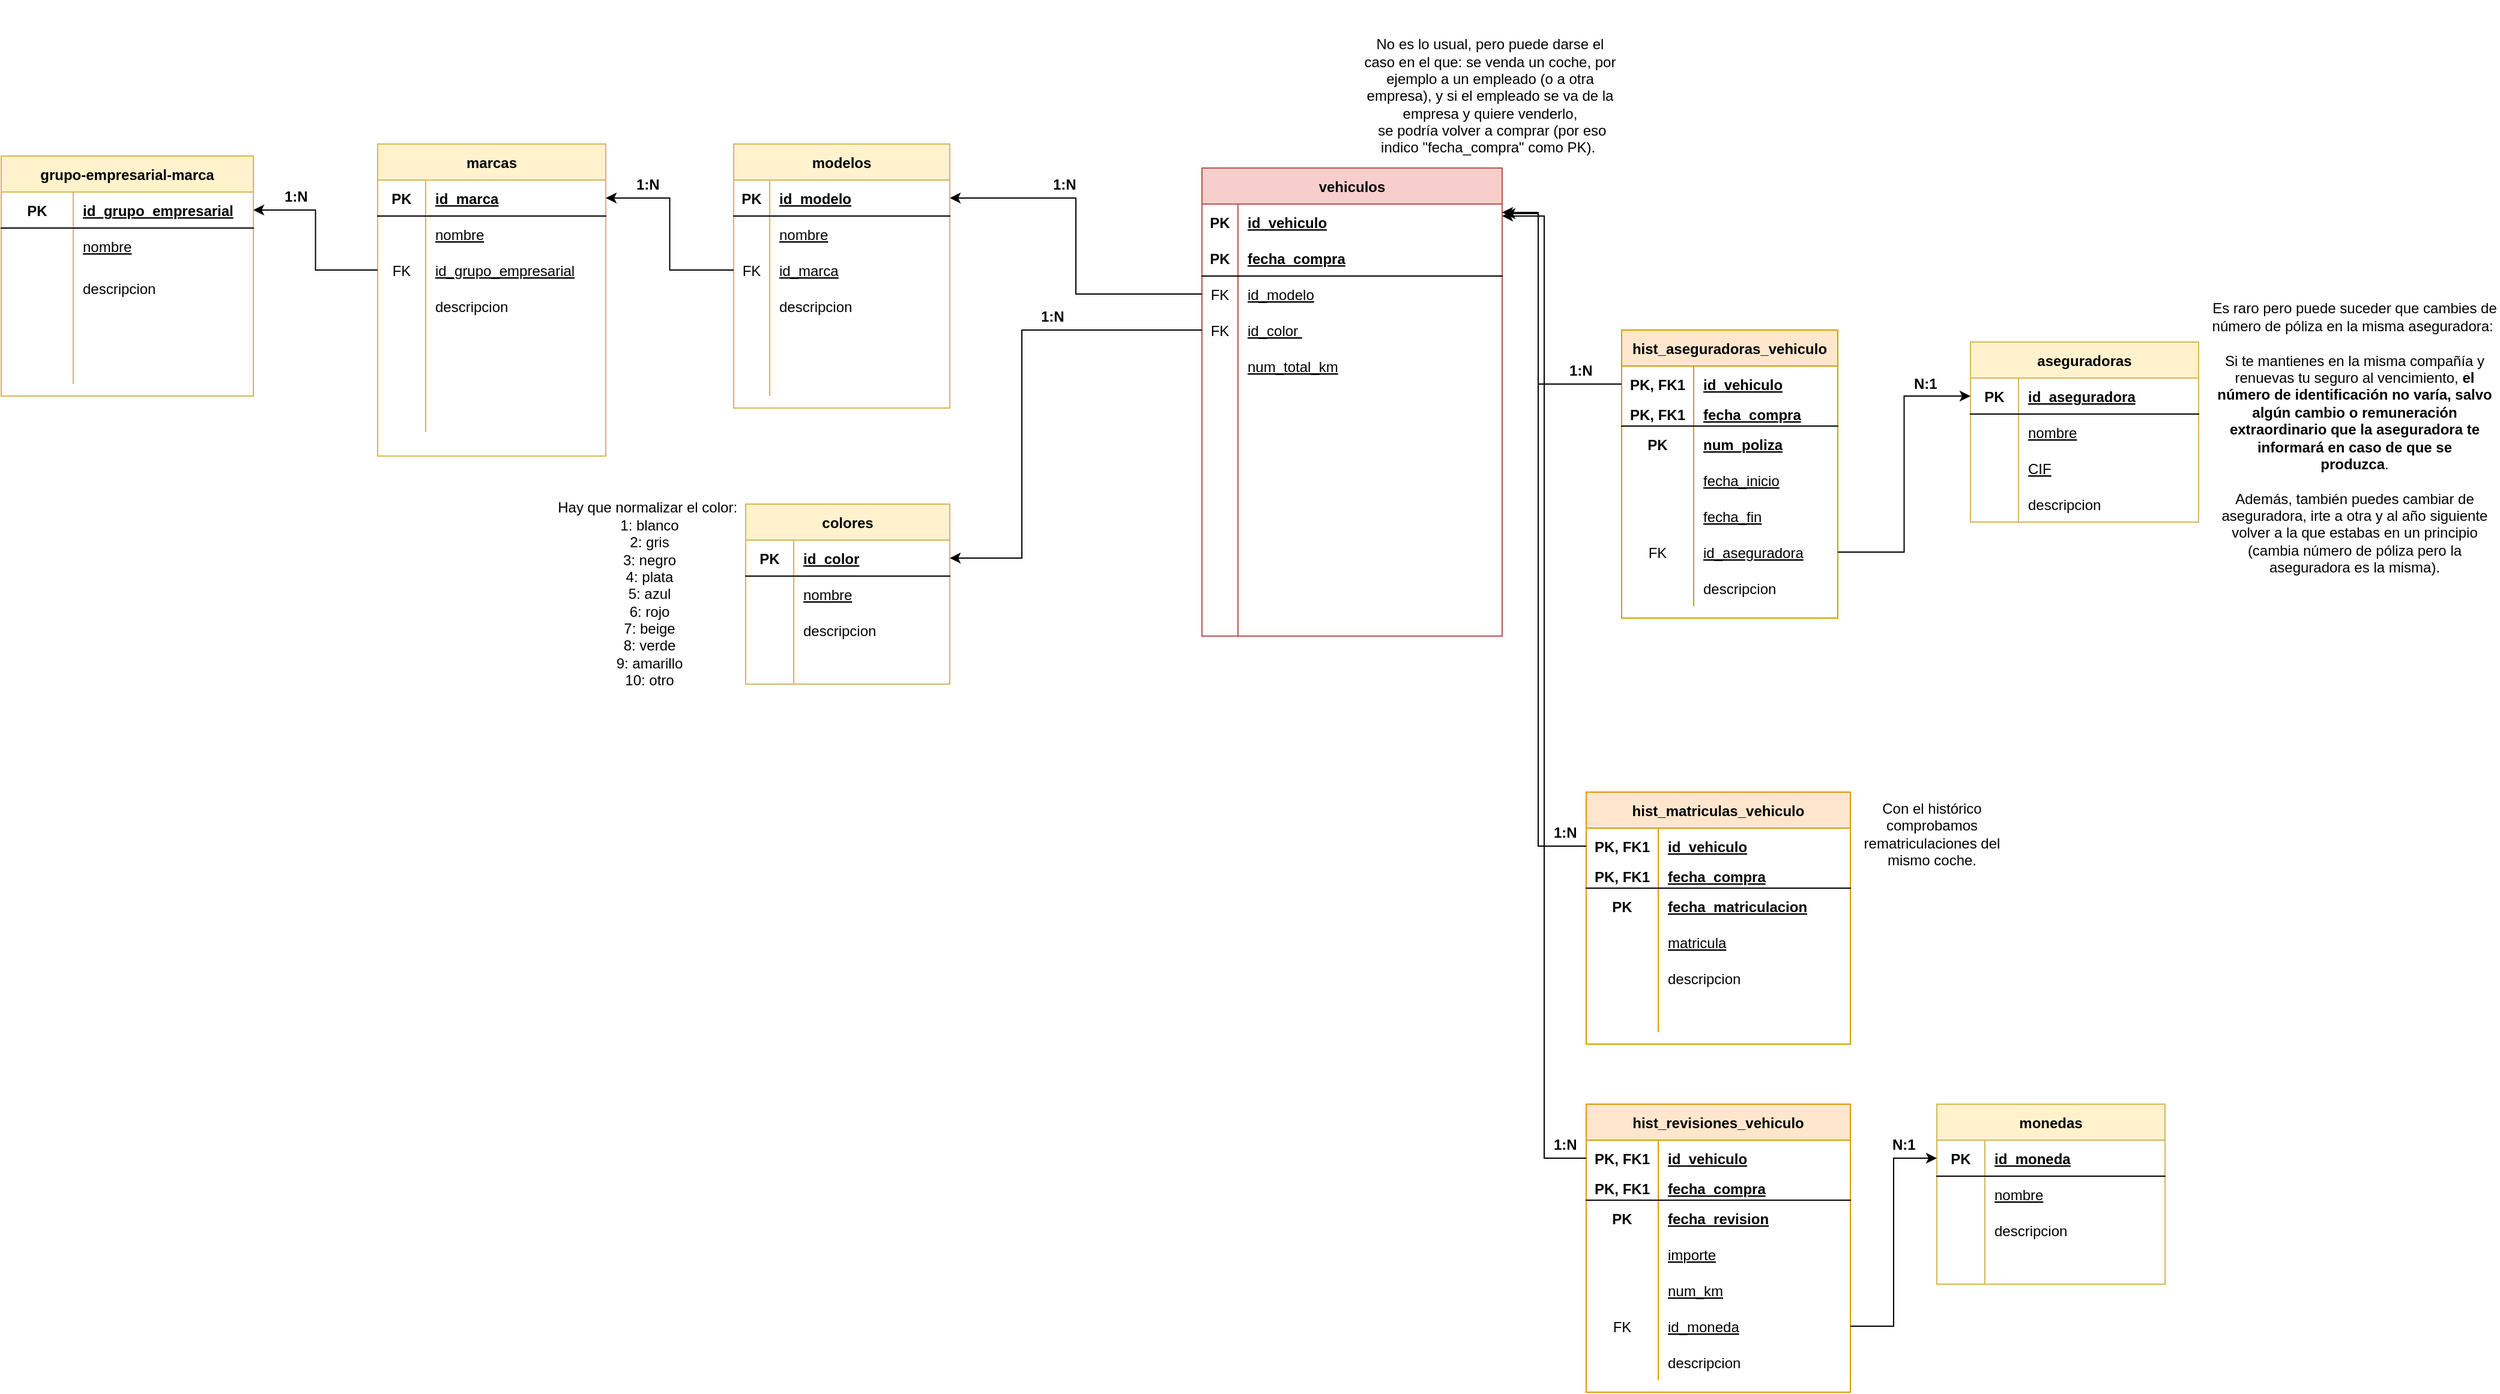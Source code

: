<mxfile version="20.3.0" type="device" pages="2"><diagram id="0hQVk7lRy95oWV9M5msU" name="Practica-carla-romero-sansano"><mxGraphModel dx="4143" dy="865" grid="1" gridSize="10" guides="1" tooltips="1" connect="1" arrows="1" fold="1" page="1" pageScale="1" pageWidth="827" pageHeight="1169" math="0" shadow="0"><root><mxCell id="0"/><mxCell id="1" parent="0"/><mxCell id="P5J5RsMYZ88Zu3VSPfyr-1" value="vehiculos" style="shape=table;startSize=30;container=1;collapsible=1;childLayout=tableLayout;fixedRows=1;rowLines=0;fontStyle=1;align=center;resizeLast=1;fillColor=#f8cecc;strokeColor=#b85450;" parent="1" vertex="1"><mxGeometry x="-720" y="210" width="250" height="390" as="geometry"/></mxCell><mxCell id="P5J5RsMYZ88Zu3VSPfyr-2" value="" style="shape=partialRectangle;collapsible=0;dropTarget=0;pointerEvents=0;fillColor=none;points=[[0,0.5],[1,0.5]];portConstraint=eastwest;top=0;left=0;right=0;bottom=1;strokeColor=none;" parent="P5J5RsMYZ88Zu3VSPfyr-1" vertex="1"><mxGeometry y="30" width="250" height="30" as="geometry"/></mxCell><mxCell id="P5J5RsMYZ88Zu3VSPfyr-3" value="PK" style="shape=partialRectangle;overflow=hidden;connectable=0;fillColor=none;top=0;left=0;bottom=0;right=0;fontStyle=1;" parent="P5J5RsMYZ88Zu3VSPfyr-2" vertex="1"><mxGeometry width="30" height="30" as="geometry"><mxRectangle width="30" height="30" as="alternateBounds"/></mxGeometry></mxCell><mxCell id="P5J5RsMYZ88Zu3VSPfyr-4" value="id_vehiculo" style="shape=partialRectangle;overflow=hidden;connectable=0;fillColor=none;top=0;left=0;bottom=0;right=0;align=left;spacingLeft=6;fontStyle=5;" parent="P5J5RsMYZ88Zu3VSPfyr-2" vertex="1"><mxGeometry x="30" width="220" height="30" as="geometry"><mxRectangle width="220" height="30" as="alternateBounds"/></mxGeometry></mxCell><mxCell id="OPZpc-M8WYT01JykxVd1-5" value="" style="shape=partialRectangle;collapsible=0;dropTarget=0;pointerEvents=0;fillColor=none;points=[[0,0.5],[1,0.5]];portConstraint=eastwest;top=0;left=0;right=0;bottom=1;" parent="P5J5RsMYZ88Zu3VSPfyr-1" vertex="1"><mxGeometry y="60" width="250" height="30" as="geometry"/></mxCell><mxCell id="OPZpc-M8WYT01JykxVd1-6" value="PK" style="shape=partialRectangle;overflow=hidden;connectable=0;fillColor=none;top=0;left=0;bottom=0;right=0;fontStyle=1;" parent="OPZpc-M8WYT01JykxVd1-5" vertex="1"><mxGeometry width="30" height="30" as="geometry"><mxRectangle width="30" height="30" as="alternateBounds"/></mxGeometry></mxCell><mxCell id="OPZpc-M8WYT01JykxVd1-7" value="fecha_compra" style="shape=partialRectangle;overflow=hidden;connectable=0;fillColor=none;top=0;left=0;bottom=0;right=0;align=left;spacingLeft=6;fontStyle=5;" parent="OPZpc-M8WYT01JykxVd1-5" vertex="1"><mxGeometry x="30" width="220" height="30" as="geometry"><mxRectangle width="220" height="30" as="alternateBounds"/></mxGeometry></mxCell><mxCell id="P5J5RsMYZ88Zu3VSPfyr-5" value="" style="shape=partialRectangle;collapsible=0;dropTarget=0;pointerEvents=0;fillColor=none;points=[[0,0.5],[1,0.5]];portConstraint=eastwest;top=0;left=0;right=0;bottom=0;" parent="P5J5RsMYZ88Zu3VSPfyr-1" vertex="1"><mxGeometry y="90" width="250" height="30" as="geometry"/></mxCell><mxCell id="P5J5RsMYZ88Zu3VSPfyr-6" value="FK" style="shape=partialRectangle;overflow=hidden;connectable=0;fillColor=none;top=0;left=0;bottom=0;right=0;" parent="P5J5RsMYZ88Zu3VSPfyr-5" vertex="1"><mxGeometry width="30" height="30" as="geometry"><mxRectangle width="30" height="30" as="alternateBounds"/></mxGeometry></mxCell><mxCell id="P5J5RsMYZ88Zu3VSPfyr-7" value="id_modelo" style="shape=partialRectangle;overflow=hidden;connectable=0;fillColor=none;top=0;left=0;bottom=0;right=0;align=left;spacingLeft=6;fontStyle=4" parent="P5J5RsMYZ88Zu3VSPfyr-5" vertex="1"><mxGeometry x="30" width="220" height="30" as="geometry"><mxRectangle width="220" height="30" as="alternateBounds"/></mxGeometry></mxCell><mxCell id="P5J5RsMYZ88Zu3VSPfyr-11" value="" style="shape=partialRectangle;collapsible=0;dropTarget=0;pointerEvents=0;fillColor=none;points=[[0,0.5],[1,0.5]];portConstraint=eastwest;top=0;left=0;right=0;bottom=0;" parent="P5J5RsMYZ88Zu3VSPfyr-1" vertex="1"><mxGeometry y="120" width="250" height="30" as="geometry"/></mxCell><mxCell id="P5J5RsMYZ88Zu3VSPfyr-12" value="FK" style="shape=partialRectangle;overflow=hidden;connectable=0;fillColor=none;top=0;left=0;bottom=0;right=0;" parent="P5J5RsMYZ88Zu3VSPfyr-11" vertex="1"><mxGeometry width="30" height="30" as="geometry"><mxRectangle width="30" height="30" as="alternateBounds"/></mxGeometry></mxCell><mxCell id="P5J5RsMYZ88Zu3VSPfyr-13" value="" style="shape=partialRectangle;overflow=hidden;connectable=0;fillColor=none;top=0;left=0;bottom=0;right=0;align=left;spacingLeft=6;fontStyle=4" parent="P5J5RsMYZ88Zu3VSPfyr-11" vertex="1"><mxGeometry x="30" width="220" height="30" as="geometry"><mxRectangle width="220" height="30" as="alternateBounds"/></mxGeometry></mxCell><mxCell id="P5J5RsMYZ88Zu3VSPfyr-14" value="" style="shape=partialRectangle;collapsible=0;dropTarget=0;pointerEvents=0;fillColor=none;points=[[0,0.5],[1,0.5]];portConstraint=eastwest;top=0;left=0;right=0;bottom=0;" parent="P5J5RsMYZ88Zu3VSPfyr-1" vertex="1"><mxGeometry y="150" width="250" height="30" as="geometry"/></mxCell><mxCell id="P5J5RsMYZ88Zu3VSPfyr-15" value="" style="shape=partialRectangle;overflow=hidden;connectable=0;fillColor=none;top=0;left=0;bottom=0;right=0;" parent="P5J5RsMYZ88Zu3VSPfyr-14" vertex="1"><mxGeometry width="30" height="30" as="geometry"><mxRectangle width="30" height="30" as="alternateBounds"/></mxGeometry></mxCell><mxCell id="P5J5RsMYZ88Zu3VSPfyr-16" value="" style="shape=partialRectangle;overflow=hidden;connectable=0;fillColor=none;top=0;left=0;bottom=0;right=0;align=left;spacingLeft=6;fontStyle=4" parent="P5J5RsMYZ88Zu3VSPfyr-14" vertex="1"><mxGeometry x="30" width="220" height="30" as="geometry"><mxRectangle width="220" height="30" as="alternateBounds"/></mxGeometry></mxCell><mxCell id="P5J5RsMYZ88Zu3VSPfyr-17" value="" style="shape=partialRectangle;collapsible=0;dropTarget=0;pointerEvents=0;fillColor=none;points=[[0,0.5],[1,0.5]];portConstraint=eastwest;top=0;left=0;right=0;bottom=0;" parent="P5J5RsMYZ88Zu3VSPfyr-1" vertex="1"><mxGeometry y="180" width="250" height="30" as="geometry"/></mxCell><mxCell id="P5J5RsMYZ88Zu3VSPfyr-18" value="" style="shape=partialRectangle;overflow=hidden;connectable=0;fillColor=none;top=0;left=0;bottom=0;right=0;" parent="P5J5RsMYZ88Zu3VSPfyr-17" vertex="1"><mxGeometry width="30" height="30" as="geometry"><mxRectangle width="30" height="30" as="alternateBounds"/></mxGeometry></mxCell><mxCell id="P5J5RsMYZ88Zu3VSPfyr-19" value="" style="shape=partialRectangle;overflow=hidden;connectable=0;fillColor=none;top=0;left=0;bottom=0;right=0;align=left;spacingLeft=6;fontStyle=4" parent="P5J5RsMYZ88Zu3VSPfyr-17" vertex="1"><mxGeometry x="30" width="220" height="30" as="geometry"><mxRectangle width="220" height="30" as="alternateBounds"/></mxGeometry></mxCell><mxCell id="P5J5RsMYZ88Zu3VSPfyr-20" value="" style="shape=partialRectangle;collapsible=0;dropTarget=0;pointerEvents=0;fillColor=none;points=[[0,0.5],[1,0.5]];portConstraint=eastwest;top=0;left=0;right=0;bottom=0;" parent="P5J5RsMYZ88Zu3VSPfyr-1" vertex="1"><mxGeometry y="210" width="250" height="30" as="geometry"/></mxCell><mxCell id="P5J5RsMYZ88Zu3VSPfyr-21" value="" style="shape=partialRectangle;overflow=hidden;connectable=0;fillColor=none;top=0;left=0;bottom=0;right=0;" parent="P5J5RsMYZ88Zu3VSPfyr-20" vertex="1"><mxGeometry width="30" height="30" as="geometry"><mxRectangle width="30" height="30" as="alternateBounds"/></mxGeometry></mxCell><mxCell id="P5J5RsMYZ88Zu3VSPfyr-22" value="" style="shape=partialRectangle;overflow=hidden;connectable=0;fillColor=none;top=0;left=0;bottom=0;right=0;align=left;spacingLeft=6;fontStyle=4" parent="P5J5RsMYZ88Zu3VSPfyr-20" vertex="1"><mxGeometry x="30" width="220" height="30" as="geometry"><mxRectangle width="220" height="30" as="alternateBounds"/></mxGeometry></mxCell><mxCell id="P5J5RsMYZ88Zu3VSPfyr-23" value="" style="shape=partialRectangle;collapsible=0;dropTarget=0;pointerEvents=0;fillColor=none;points=[[0,0.5],[1,0.5]];portConstraint=eastwest;top=0;left=0;right=0;bottom=0;" parent="P5J5RsMYZ88Zu3VSPfyr-1" vertex="1"><mxGeometry y="240" width="250" height="30" as="geometry"/></mxCell><mxCell id="P5J5RsMYZ88Zu3VSPfyr-24" value="" style="shape=partialRectangle;overflow=hidden;connectable=0;fillColor=none;top=0;left=0;bottom=0;right=0;" parent="P5J5RsMYZ88Zu3VSPfyr-23" vertex="1"><mxGeometry width="30" height="30" as="geometry"><mxRectangle width="30" height="30" as="alternateBounds"/></mxGeometry></mxCell><mxCell id="P5J5RsMYZ88Zu3VSPfyr-25" value="" style="shape=partialRectangle;overflow=hidden;connectable=0;fillColor=none;top=0;left=0;bottom=0;right=0;align=left;spacingLeft=6;" parent="P5J5RsMYZ88Zu3VSPfyr-23" vertex="1"><mxGeometry x="30" width="220" height="30" as="geometry"><mxRectangle width="220" height="30" as="alternateBounds"/></mxGeometry></mxCell><mxCell id="P5J5RsMYZ88Zu3VSPfyr-26" value="" style="shape=partialRectangle;collapsible=0;dropTarget=0;pointerEvents=0;fillColor=none;points=[[0,0.5],[1,0.5]];portConstraint=eastwest;top=0;left=0;right=0;bottom=0;" parent="P5J5RsMYZ88Zu3VSPfyr-1" vertex="1"><mxGeometry y="270" width="250" height="30" as="geometry"/></mxCell><mxCell id="P5J5RsMYZ88Zu3VSPfyr-27" value="" style="shape=partialRectangle;overflow=hidden;connectable=0;fillColor=none;top=0;left=0;bottom=0;right=0;" parent="P5J5RsMYZ88Zu3VSPfyr-26" vertex="1"><mxGeometry width="30" height="30" as="geometry"><mxRectangle width="30" height="30" as="alternateBounds"/></mxGeometry></mxCell><mxCell id="P5J5RsMYZ88Zu3VSPfyr-28" value="" style="shape=partialRectangle;overflow=hidden;connectable=0;fillColor=none;top=0;left=0;bottom=0;right=0;align=left;spacingLeft=6;" parent="P5J5RsMYZ88Zu3VSPfyr-26" vertex="1"><mxGeometry x="30" width="220" height="30" as="geometry"><mxRectangle width="220" height="30" as="alternateBounds"/></mxGeometry></mxCell><mxCell id="P5J5RsMYZ88Zu3VSPfyr-29" value="" style="shape=partialRectangle;collapsible=0;dropTarget=0;pointerEvents=0;fillColor=none;points=[[0,0.5],[1,0.5]];portConstraint=eastwest;top=0;left=0;right=0;bottom=0;" parent="P5J5RsMYZ88Zu3VSPfyr-1" vertex="1"><mxGeometry y="300" width="250" height="30" as="geometry"/></mxCell><mxCell id="P5J5RsMYZ88Zu3VSPfyr-30" value="" style="shape=partialRectangle;overflow=hidden;connectable=0;fillColor=none;top=0;left=0;bottom=0;right=0;" parent="P5J5RsMYZ88Zu3VSPfyr-29" vertex="1"><mxGeometry width="30" height="30" as="geometry"><mxRectangle width="30" height="30" as="alternateBounds"/></mxGeometry></mxCell><mxCell id="P5J5RsMYZ88Zu3VSPfyr-31" value="" style="shape=partialRectangle;overflow=hidden;connectable=0;fillColor=none;top=0;left=0;bottom=0;right=0;align=left;spacingLeft=6;fontStyle=4" parent="P5J5RsMYZ88Zu3VSPfyr-29" vertex="1"><mxGeometry x="30" width="220" height="30" as="geometry"><mxRectangle width="220" height="30" as="alternateBounds"/></mxGeometry></mxCell><mxCell id="P5J5RsMYZ88Zu3VSPfyr-32" value="" style="shape=partialRectangle;collapsible=0;dropTarget=0;pointerEvents=0;fillColor=none;points=[[0,0.5],[1,0.5]];portConstraint=eastwest;top=0;left=0;right=0;bottom=0;" parent="P5J5RsMYZ88Zu3VSPfyr-1" vertex="1"><mxGeometry y="330" width="250" height="30" as="geometry"/></mxCell><mxCell id="P5J5RsMYZ88Zu3VSPfyr-33" value="" style="shape=partialRectangle;overflow=hidden;connectable=0;fillColor=none;top=0;left=0;bottom=0;right=0;" parent="P5J5RsMYZ88Zu3VSPfyr-32" vertex="1"><mxGeometry width="30" height="30" as="geometry"><mxRectangle width="30" height="30" as="alternateBounds"/></mxGeometry></mxCell><mxCell id="P5J5RsMYZ88Zu3VSPfyr-34" value="" style="shape=partialRectangle;overflow=hidden;connectable=0;fillColor=none;top=0;left=0;bottom=0;right=0;align=left;spacingLeft=6;" parent="P5J5RsMYZ88Zu3VSPfyr-32" vertex="1"><mxGeometry x="30" width="220" height="30" as="geometry"><mxRectangle width="220" height="30" as="alternateBounds"/></mxGeometry></mxCell><mxCell id="P5J5RsMYZ88Zu3VSPfyr-35" value="" style="shape=partialRectangle;collapsible=0;dropTarget=0;pointerEvents=0;fillColor=none;points=[[0,0.5],[1,0.5]];portConstraint=eastwest;top=0;left=0;right=0;bottom=0;" parent="P5J5RsMYZ88Zu3VSPfyr-1" vertex="1"><mxGeometry y="360" width="250" height="30" as="geometry"/></mxCell><mxCell id="P5J5RsMYZ88Zu3VSPfyr-36" value="" style="shape=partialRectangle;overflow=hidden;connectable=0;fillColor=none;top=0;left=0;bottom=0;right=0;" parent="P5J5RsMYZ88Zu3VSPfyr-35" vertex="1"><mxGeometry width="30" height="30" as="geometry"><mxRectangle width="30" height="30" as="alternateBounds"/></mxGeometry></mxCell><mxCell id="P5J5RsMYZ88Zu3VSPfyr-37" value="" style="shape=partialRectangle;overflow=hidden;connectable=0;fillColor=none;top=0;left=0;bottom=0;right=0;align=left;spacingLeft=6;" parent="P5J5RsMYZ88Zu3VSPfyr-35" vertex="1"><mxGeometry x="30" width="220" height="30" as="geometry"><mxRectangle width="220" height="30" as="alternateBounds"/></mxGeometry></mxCell><mxCell id="P5J5RsMYZ88Zu3VSPfyr-39" value="id_color " style="shape=partialRectangle;overflow=hidden;connectable=0;fillColor=none;top=0;left=0;bottom=0;right=0;align=left;spacingLeft=6;fontStyle=4" parent="1" vertex="1"><mxGeometry x="-690" y="330" width="220" height="30" as="geometry"><mxRectangle width="220" height="30" as="alternateBounds"/></mxGeometry></mxCell><mxCell id="P5J5RsMYZ88Zu3VSPfyr-78" value="num_total_km" style="shape=partialRectangle;overflow=hidden;connectable=0;fillColor=none;top=0;left=0;bottom=0;right=0;align=left;spacingLeft=6;fontStyle=4" parent="1" vertex="1"><mxGeometry x="-690" y="360" width="220" height="30" as="geometry"><mxRectangle width="220" height="30" as="alternateBounds"/></mxGeometry></mxCell><mxCell id="4m-aIJU4WvG507v_So-v-39" value="Hay que normalizar el color:&amp;nbsp;&lt;br&gt;1: blanco&lt;br&gt;2: gris&lt;br&gt;3: negro&lt;br&gt;4: plata&lt;br&gt;5: azul&lt;br&gt;6: rojo&lt;br&gt;7: beige&lt;br&gt;8: verde&lt;br&gt;9: amarillo&lt;br&gt;10: otro" style="text;html=1;strokeColor=none;fillColor=none;align=center;verticalAlign=middle;whiteSpace=wrap;rounded=0;" parent="1" vertex="1"><mxGeometry x="-1335.5" y="472.5" width="310" height="185" as="geometry"/></mxCell><mxCell id="017XEAETstz1sArK1WRL-1" style="edgeStyle=orthogonalEdgeStyle;rounded=0;orthogonalLoop=1;jettySize=auto;html=1;" parent="1" source="P5J5RsMYZ88Zu3VSPfyr-5" target="YIJF1Y1lKsO-Cq3jZgil-5" edge="1"><mxGeometry relative="1" as="geometry"><mxPoint x="-820" y="225" as="targetPoint"/></mxGeometry></mxCell><mxCell id="jFc2W8taa2bqkHq3hq-6-1" value="1:N" style="text;strokeColor=none;fillColor=none;spacingLeft=4;spacingRight=4;overflow=hidden;rotatable=0;points=[[0,0.5],[1,0.5]];portConstraint=eastwest;fontSize=12;fontStyle=1" parent="1" vertex="1"><mxGeometry x="-850" y="210" width="40" height="30" as="geometry"/></mxCell><mxCell id="YIJF1Y1lKsO-Cq3jZgil-4" value="modelos" style="shape=table;startSize=30;container=1;collapsible=1;childLayout=tableLayout;fixedRows=1;rowLines=0;fontStyle=1;align=center;resizeLast=1;fillColor=#fff2cc;strokeColor=#d6b656;" parent="1" vertex="1"><mxGeometry x="-1110" y="190" width="180" height="220" as="geometry"/></mxCell><mxCell id="YIJF1Y1lKsO-Cq3jZgil-5" value="" style="shape=tableRow;horizontal=0;startSize=0;swimlaneHead=0;swimlaneBody=0;fillColor=none;collapsible=0;dropTarget=0;points=[[0,0.5],[1,0.5]];portConstraint=eastwest;top=0;left=0;right=0;bottom=1;" parent="YIJF1Y1lKsO-Cq3jZgil-4" vertex="1"><mxGeometry y="30" width="180" height="30" as="geometry"/></mxCell><mxCell id="YIJF1Y1lKsO-Cq3jZgil-6" value="PK" style="shape=partialRectangle;connectable=0;fillColor=none;top=0;left=0;bottom=0;right=0;fontStyle=1;overflow=hidden;" parent="YIJF1Y1lKsO-Cq3jZgil-5" vertex="1"><mxGeometry width="30" height="30" as="geometry"><mxRectangle width="30" height="30" as="alternateBounds"/></mxGeometry></mxCell><mxCell id="YIJF1Y1lKsO-Cq3jZgil-7" value="id_modelo" style="shape=partialRectangle;connectable=0;fillColor=none;top=0;left=0;bottom=0;right=0;align=left;spacingLeft=6;fontStyle=5;overflow=hidden;" parent="YIJF1Y1lKsO-Cq3jZgil-5" vertex="1"><mxGeometry x="30" width="150" height="30" as="geometry"><mxRectangle width="150" height="30" as="alternateBounds"/></mxGeometry></mxCell><mxCell id="YIJF1Y1lKsO-Cq3jZgil-8" value="" style="shape=tableRow;horizontal=0;startSize=0;swimlaneHead=0;swimlaneBody=0;fillColor=none;collapsible=0;dropTarget=0;points=[[0,0.5],[1,0.5]];portConstraint=eastwest;top=0;left=0;right=0;bottom=0;" parent="YIJF1Y1lKsO-Cq3jZgil-4" vertex="1"><mxGeometry y="60" width="180" height="30" as="geometry"/></mxCell><mxCell id="YIJF1Y1lKsO-Cq3jZgil-9" value="" style="shape=partialRectangle;connectable=0;fillColor=none;top=0;left=0;bottom=0;right=0;editable=1;overflow=hidden;" parent="YIJF1Y1lKsO-Cq3jZgil-8" vertex="1"><mxGeometry width="30" height="30" as="geometry"><mxRectangle width="30" height="30" as="alternateBounds"/></mxGeometry></mxCell><mxCell id="YIJF1Y1lKsO-Cq3jZgil-10" value="nombre" style="shape=partialRectangle;connectable=0;fillColor=none;top=0;left=0;bottom=0;right=0;align=left;spacingLeft=6;overflow=hidden;fontStyle=4" parent="YIJF1Y1lKsO-Cq3jZgil-8" vertex="1"><mxGeometry x="30" width="150" height="30" as="geometry"><mxRectangle width="150" height="30" as="alternateBounds"/></mxGeometry></mxCell><mxCell id="YIJF1Y1lKsO-Cq3jZgil-11" value="" style="shape=tableRow;horizontal=0;startSize=0;swimlaneHead=0;swimlaneBody=0;fillColor=none;collapsible=0;dropTarget=0;points=[[0,0.5],[1,0.5]];portConstraint=eastwest;top=0;left=0;right=0;bottom=0;" parent="YIJF1Y1lKsO-Cq3jZgil-4" vertex="1"><mxGeometry y="90" width="180" height="30" as="geometry"/></mxCell><mxCell id="YIJF1Y1lKsO-Cq3jZgil-12" value="FK" style="shape=partialRectangle;connectable=0;fillColor=none;top=0;left=0;bottom=0;right=0;editable=1;overflow=hidden;" parent="YIJF1Y1lKsO-Cq3jZgil-11" vertex="1"><mxGeometry width="30" height="30" as="geometry"><mxRectangle width="30" height="30" as="alternateBounds"/></mxGeometry></mxCell><mxCell id="YIJF1Y1lKsO-Cq3jZgil-13" value="id_marca" style="shape=partialRectangle;connectable=0;fillColor=none;top=0;left=0;bottom=0;right=0;align=left;spacingLeft=6;overflow=hidden;fontStyle=4" parent="YIJF1Y1lKsO-Cq3jZgil-11" vertex="1"><mxGeometry x="30" width="150" height="30" as="geometry"><mxRectangle width="150" height="30" as="alternateBounds"/></mxGeometry></mxCell><mxCell id="AbYC5gwQtq4awhcC9x8C-2" value="" style="shape=tableRow;horizontal=0;startSize=0;swimlaneHead=0;swimlaneBody=0;fillColor=none;collapsible=0;dropTarget=0;points=[[0,0.5],[1,0.5]];portConstraint=eastwest;top=0;left=0;right=0;bottom=0;" parent="YIJF1Y1lKsO-Cq3jZgil-4" vertex="1"><mxGeometry y="120" width="180" height="30" as="geometry"/></mxCell><mxCell id="AbYC5gwQtq4awhcC9x8C-3" value="" style="shape=partialRectangle;connectable=0;fillColor=none;top=0;left=0;bottom=0;right=0;editable=1;overflow=hidden;" parent="AbYC5gwQtq4awhcC9x8C-2" vertex="1"><mxGeometry width="30" height="30" as="geometry"><mxRectangle width="30" height="30" as="alternateBounds"/></mxGeometry></mxCell><mxCell id="AbYC5gwQtq4awhcC9x8C-4" value="descripcion" style="shape=partialRectangle;connectable=0;fillColor=none;top=0;left=0;bottom=0;right=0;align=left;spacingLeft=6;overflow=hidden;" parent="AbYC5gwQtq4awhcC9x8C-2" vertex="1"><mxGeometry x="30" width="150" height="30" as="geometry"><mxRectangle width="150" height="30" as="alternateBounds"/></mxGeometry></mxCell><mxCell id="YIJF1Y1lKsO-Cq3jZgil-14" value="" style="shape=tableRow;horizontal=0;startSize=0;swimlaneHead=0;swimlaneBody=0;fillColor=none;collapsible=0;dropTarget=0;points=[[0,0.5],[1,0.5]];portConstraint=eastwest;top=0;left=0;right=0;bottom=0;" parent="YIJF1Y1lKsO-Cq3jZgil-4" vertex="1"><mxGeometry y="150" width="180" height="30" as="geometry"/></mxCell><mxCell id="YIJF1Y1lKsO-Cq3jZgil-15" value="" style="shape=partialRectangle;connectable=0;fillColor=none;top=0;left=0;bottom=0;right=0;editable=1;overflow=hidden;" parent="YIJF1Y1lKsO-Cq3jZgil-14" vertex="1"><mxGeometry width="30" height="30" as="geometry"><mxRectangle width="30" height="30" as="alternateBounds"/></mxGeometry></mxCell><mxCell id="YIJF1Y1lKsO-Cq3jZgil-16" value="" style="shape=partialRectangle;connectable=0;fillColor=none;top=0;left=0;bottom=0;right=0;align=left;spacingLeft=6;overflow=hidden;" parent="YIJF1Y1lKsO-Cq3jZgil-14" vertex="1"><mxGeometry x="30" width="150" height="30" as="geometry"><mxRectangle width="150" height="30" as="alternateBounds"/></mxGeometry></mxCell><mxCell id="YIJF1Y1lKsO-Cq3jZgil-17" value="" style="shape=tableRow;horizontal=0;startSize=0;swimlaneHead=0;swimlaneBody=0;fillColor=none;collapsible=0;dropTarget=0;points=[[0,0.5],[1,0.5]];portConstraint=eastwest;top=0;left=0;right=0;bottom=0;" parent="YIJF1Y1lKsO-Cq3jZgil-4" vertex="1"><mxGeometry y="180" width="180" height="30" as="geometry"/></mxCell><mxCell id="YIJF1Y1lKsO-Cq3jZgil-18" value="" style="shape=partialRectangle;connectable=0;fillColor=none;top=0;left=0;bottom=0;right=0;editable=1;overflow=hidden;" parent="YIJF1Y1lKsO-Cq3jZgil-17" vertex="1"><mxGeometry width="30" height="30" as="geometry"><mxRectangle width="30" height="30" as="alternateBounds"/></mxGeometry></mxCell><mxCell id="YIJF1Y1lKsO-Cq3jZgil-19" value="" style="shape=partialRectangle;connectable=0;fillColor=none;top=0;left=0;bottom=0;right=0;align=left;spacingLeft=6;overflow=hidden;" parent="YIJF1Y1lKsO-Cq3jZgil-17" vertex="1"><mxGeometry x="30" width="150" height="30" as="geometry"><mxRectangle width="150" height="30" as="alternateBounds"/></mxGeometry></mxCell><mxCell id="-iP7g8UaUeEu4QbwzjLV-1" value="marcas" style="shape=table;startSize=30;container=1;collapsible=1;childLayout=tableLayout;fixedRows=1;rowLines=0;fontStyle=1;align=center;resizeLast=1;fillColor=#fff2cc;strokeColor=#d6b656;" parent="1" vertex="1"><mxGeometry x="-1406.5" y="190" width="190" height="260" as="geometry"/></mxCell><mxCell id="-iP7g8UaUeEu4QbwzjLV-2" value="" style="shape=tableRow;horizontal=0;startSize=0;swimlaneHead=0;swimlaneBody=0;fillColor=none;collapsible=0;dropTarget=0;points=[[0,0.5],[1,0.5]];portConstraint=eastwest;top=0;left=0;right=0;bottom=1;" parent="-iP7g8UaUeEu4QbwzjLV-1" vertex="1"><mxGeometry y="30" width="190" height="30" as="geometry"/></mxCell><mxCell id="-iP7g8UaUeEu4QbwzjLV-3" value="PK" style="shape=partialRectangle;connectable=0;fillColor=none;top=0;left=0;bottom=0;right=0;fontStyle=1;overflow=hidden;" parent="-iP7g8UaUeEu4QbwzjLV-2" vertex="1"><mxGeometry width="40" height="30" as="geometry"><mxRectangle width="40" height="30" as="alternateBounds"/></mxGeometry></mxCell><mxCell id="-iP7g8UaUeEu4QbwzjLV-4" value="id_marca" style="shape=partialRectangle;connectable=0;fillColor=none;top=0;left=0;bottom=0;right=0;align=left;spacingLeft=6;fontStyle=5;overflow=hidden;" parent="-iP7g8UaUeEu4QbwzjLV-2" vertex="1"><mxGeometry x="40" width="150" height="30" as="geometry"><mxRectangle width="150" height="30" as="alternateBounds"/></mxGeometry></mxCell><mxCell id="-iP7g8UaUeEu4QbwzjLV-5" value="" style="shape=tableRow;horizontal=0;startSize=0;swimlaneHead=0;swimlaneBody=0;fillColor=none;collapsible=0;dropTarget=0;points=[[0,0.5],[1,0.5]];portConstraint=eastwest;top=0;left=0;right=0;bottom=0;" parent="-iP7g8UaUeEu4QbwzjLV-1" vertex="1"><mxGeometry y="60" width="190" height="30" as="geometry"/></mxCell><mxCell id="-iP7g8UaUeEu4QbwzjLV-6" value="" style="shape=partialRectangle;connectable=0;fillColor=none;top=0;left=0;bottom=0;right=0;editable=1;overflow=hidden;" parent="-iP7g8UaUeEu4QbwzjLV-5" vertex="1"><mxGeometry width="40" height="30" as="geometry"><mxRectangle width="40" height="30" as="alternateBounds"/></mxGeometry></mxCell><mxCell id="-iP7g8UaUeEu4QbwzjLV-7" value="nombre" style="shape=partialRectangle;connectable=0;fillColor=none;top=0;left=0;bottom=0;right=0;align=left;spacingLeft=6;overflow=hidden;fontStyle=4" parent="-iP7g8UaUeEu4QbwzjLV-5" vertex="1"><mxGeometry x="40" width="150" height="30" as="geometry"><mxRectangle width="150" height="30" as="alternateBounds"/></mxGeometry></mxCell><mxCell id="-iP7g8UaUeEu4QbwzjLV-8" value="" style="shape=tableRow;horizontal=0;startSize=0;swimlaneHead=0;swimlaneBody=0;fillColor=none;collapsible=0;dropTarget=0;points=[[0,0.5],[1,0.5]];portConstraint=eastwest;top=0;left=0;right=0;bottom=0;" parent="-iP7g8UaUeEu4QbwzjLV-1" vertex="1"><mxGeometry y="90" width="190" height="30" as="geometry"/></mxCell><mxCell id="-iP7g8UaUeEu4QbwzjLV-9" value="FK" style="shape=partialRectangle;connectable=0;fillColor=none;top=0;left=0;bottom=0;right=0;editable=1;overflow=hidden;" parent="-iP7g8UaUeEu4QbwzjLV-8" vertex="1"><mxGeometry width="40" height="30" as="geometry"><mxRectangle width="40" height="30" as="alternateBounds"/></mxGeometry></mxCell><mxCell id="-iP7g8UaUeEu4QbwzjLV-10" value="id_grupo_empresarial" style="shape=partialRectangle;connectable=0;fillColor=none;top=0;left=0;bottom=0;right=0;align=left;spacingLeft=6;overflow=hidden;fontStyle=4" parent="-iP7g8UaUeEu4QbwzjLV-8" vertex="1"><mxGeometry x="40" width="150" height="30" as="geometry"><mxRectangle width="150" height="30" as="alternateBounds"/></mxGeometry></mxCell><mxCell id="AbYC5gwQtq4awhcC9x8C-5" value="" style="shape=tableRow;horizontal=0;startSize=0;swimlaneHead=0;swimlaneBody=0;fillColor=none;collapsible=0;dropTarget=0;points=[[0,0.5],[1,0.5]];portConstraint=eastwest;top=0;left=0;right=0;bottom=0;" parent="-iP7g8UaUeEu4QbwzjLV-1" vertex="1"><mxGeometry y="120" width="190" height="30" as="geometry"/></mxCell><mxCell id="AbYC5gwQtq4awhcC9x8C-6" value="" style="shape=partialRectangle;connectable=0;fillColor=none;top=0;left=0;bottom=0;right=0;editable=1;overflow=hidden;" parent="AbYC5gwQtq4awhcC9x8C-5" vertex="1"><mxGeometry width="40" height="30" as="geometry"><mxRectangle width="40" height="30" as="alternateBounds"/></mxGeometry></mxCell><mxCell id="AbYC5gwQtq4awhcC9x8C-7" value="descripcion" style="shape=partialRectangle;connectable=0;fillColor=none;top=0;left=0;bottom=0;right=0;align=left;spacingLeft=6;overflow=hidden;" parent="AbYC5gwQtq4awhcC9x8C-5" vertex="1"><mxGeometry x="40" width="150" height="30" as="geometry"><mxRectangle width="150" height="30" as="alternateBounds"/></mxGeometry></mxCell><mxCell id="-iP7g8UaUeEu4QbwzjLV-11" value="" style="shape=tableRow;horizontal=0;startSize=0;swimlaneHead=0;swimlaneBody=0;fillColor=none;collapsible=0;dropTarget=0;points=[[0,0.5],[1,0.5]];portConstraint=eastwest;top=0;left=0;right=0;bottom=0;" parent="-iP7g8UaUeEu4QbwzjLV-1" vertex="1"><mxGeometry y="150" width="190" height="30" as="geometry"/></mxCell><mxCell id="-iP7g8UaUeEu4QbwzjLV-12" value="" style="shape=partialRectangle;connectable=0;fillColor=none;top=0;left=0;bottom=0;right=0;editable=1;overflow=hidden;" parent="-iP7g8UaUeEu4QbwzjLV-11" vertex="1"><mxGeometry width="40" height="30" as="geometry"><mxRectangle width="40" height="30" as="alternateBounds"/></mxGeometry></mxCell><mxCell id="-iP7g8UaUeEu4QbwzjLV-13" value="" style="shape=partialRectangle;connectable=0;fillColor=none;top=0;left=0;bottom=0;right=0;align=left;spacingLeft=6;overflow=hidden;" parent="-iP7g8UaUeEu4QbwzjLV-11" vertex="1"><mxGeometry x="40" width="150" height="30" as="geometry"><mxRectangle width="150" height="30" as="alternateBounds"/></mxGeometry></mxCell><mxCell id="0N6Ku8xqJDSQhqgf7pjw-1" value="" style="shape=tableRow;horizontal=0;startSize=0;swimlaneHead=0;swimlaneBody=0;fillColor=none;collapsible=0;dropTarget=0;points=[[0,0.5],[1,0.5]];portConstraint=eastwest;top=0;left=0;right=0;bottom=0;" parent="-iP7g8UaUeEu4QbwzjLV-1" vertex="1"><mxGeometry y="180" width="190" height="30" as="geometry"/></mxCell><mxCell id="0N6Ku8xqJDSQhqgf7pjw-2" value="" style="shape=partialRectangle;connectable=0;fillColor=none;top=0;left=0;bottom=0;right=0;editable=1;overflow=hidden;" parent="0N6Ku8xqJDSQhqgf7pjw-1" vertex="1"><mxGeometry width="40" height="30" as="geometry"><mxRectangle width="40" height="30" as="alternateBounds"/></mxGeometry></mxCell><mxCell id="0N6Ku8xqJDSQhqgf7pjw-3" value="" style="shape=partialRectangle;connectable=0;fillColor=none;top=0;left=0;bottom=0;right=0;align=left;spacingLeft=6;overflow=hidden;fontStyle=4;fontColor=#FF0000;" parent="0N6Ku8xqJDSQhqgf7pjw-1" vertex="1"><mxGeometry x="40" width="150" height="30" as="geometry"><mxRectangle width="150" height="30" as="alternateBounds"/></mxGeometry></mxCell><mxCell id="-iP7g8UaUeEu4QbwzjLV-14" value="" style="shape=tableRow;horizontal=0;startSize=0;swimlaneHead=0;swimlaneBody=0;fillColor=none;collapsible=0;dropTarget=0;points=[[0,0.5],[1,0.5]];portConstraint=eastwest;top=0;left=0;right=0;bottom=0;" parent="-iP7g8UaUeEu4QbwzjLV-1" vertex="1"><mxGeometry y="210" width="190" height="30" as="geometry"/></mxCell><mxCell id="-iP7g8UaUeEu4QbwzjLV-15" value="" style="shape=partialRectangle;connectable=0;fillColor=none;top=0;left=0;bottom=0;right=0;editable=1;overflow=hidden;" parent="-iP7g8UaUeEu4QbwzjLV-14" vertex="1"><mxGeometry width="40" height="30" as="geometry"><mxRectangle width="40" height="30" as="alternateBounds"/></mxGeometry></mxCell><mxCell id="-iP7g8UaUeEu4QbwzjLV-16" value="" style="shape=partialRectangle;connectable=0;fillColor=none;top=0;left=0;bottom=0;right=0;align=left;spacingLeft=6;overflow=hidden;" parent="-iP7g8UaUeEu4QbwzjLV-14" vertex="1"><mxGeometry x="40" width="150" height="30" as="geometry"><mxRectangle width="150" height="30" as="alternateBounds"/></mxGeometry></mxCell><mxCell id="GInCscxwfri3kiKPAeV0-1" value="grupo-empresarial-marca" style="shape=table;startSize=30;container=1;collapsible=1;childLayout=tableLayout;fixedRows=1;rowLines=0;fontStyle=1;align=center;resizeLast=1;fillColor=#fff2cc;strokeColor=#d6b656;" parent="1" vertex="1"><mxGeometry x="-1720" y="200" width="210" height="200" as="geometry"/></mxCell><mxCell id="GInCscxwfri3kiKPAeV0-2" value="" style="shape=tableRow;horizontal=0;startSize=0;swimlaneHead=0;swimlaneBody=0;fillColor=none;collapsible=0;dropTarget=0;points=[[0,0.5],[1,0.5]];portConstraint=eastwest;top=0;left=0;right=0;bottom=1;" parent="GInCscxwfri3kiKPAeV0-1" vertex="1"><mxGeometry y="30" width="210" height="30" as="geometry"/></mxCell><mxCell id="GInCscxwfri3kiKPAeV0-3" value="PK" style="shape=partialRectangle;connectable=0;fillColor=none;top=0;left=0;bottom=0;right=0;fontStyle=1;overflow=hidden;" parent="GInCscxwfri3kiKPAeV0-2" vertex="1"><mxGeometry width="60" height="30" as="geometry"><mxRectangle width="60" height="30" as="alternateBounds"/></mxGeometry></mxCell><mxCell id="GInCscxwfri3kiKPAeV0-4" value="id_grupo_empresarial" style="shape=partialRectangle;connectable=0;fillColor=none;top=0;left=0;bottom=0;right=0;align=left;spacingLeft=6;fontStyle=5;overflow=hidden;" parent="GInCscxwfri3kiKPAeV0-2" vertex="1"><mxGeometry x="60" width="150" height="30" as="geometry"><mxRectangle width="150" height="30" as="alternateBounds"/></mxGeometry></mxCell><mxCell id="GInCscxwfri3kiKPAeV0-5" value="" style="shape=tableRow;horizontal=0;startSize=0;swimlaneHead=0;swimlaneBody=0;fillColor=none;collapsible=0;dropTarget=0;points=[[0,0.5],[1,0.5]];portConstraint=eastwest;top=0;left=0;right=0;bottom=0;" parent="GInCscxwfri3kiKPAeV0-1" vertex="1"><mxGeometry y="60" width="210" height="30" as="geometry"/></mxCell><mxCell id="GInCscxwfri3kiKPAeV0-6" value="" style="shape=partialRectangle;connectable=0;fillColor=none;top=0;left=0;bottom=0;right=0;editable=1;overflow=hidden;" parent="GInCscxwfri3kiKPAeV0-5" vertex="1"><mxGeometry width="60" height="30" as="geometry"><mxRectangle width="60" height="30" as="alternateBounds"/></mxGeometry></mxCell><mxCell id="GInCscxwfri3kiKPAeV0-7" value="nombre" style="shape=partialRectangle;connectable=0;fillColor=none;top=0;left=0;bottom=0;right=0;align=left;spacingLeft=6;overflow=hidden;fontStyle=4" parent="GInCscxwfri3kiKPAeV0-5" vertex="1"><mxGeometry x="60" width="150" height="30" as="geometry"><mxRectangle width="150" height="30" as="alternateBounds"/></mxGeometry></mxCell><mxCell id="GInCscxwfri3kiKPAeV0-8" value="" style="shape=tableRow;horizontal=0;startSize=0;swimlaneHead=0;swimlaneBody=0;fillColor=none;collapsible=0;dropTarget=0;points=[[0,0.5],[1,0.5]];portConstraint=eastwest;top=0;left=0;right=0;bottom=0;" parent="GInCscxwfri3kiKPAeV0-1" vertex="1"><mxGeometry y="90" width="210" height="40" as="geometry"/></mxCell><mxCell id="GInCscxwfri3kiKPAeV0-9" value="" style="shape=partialRectangle;connectable=0;fillColor=none;top=0;left=0;bottom=0;right=0;editable=1;overflow=hidden;" parent="GInCscxwfri3kiKPAeV0-8" vertex="1"><mxGeometry width="60" height="40" as="geometry"><mxRectangle width="60" height="40" as="alternateBounds"/></mxGeometry></mxCell><mxCell id="GInCscxwfri3kiKPAeV0-10" value="descripcion" style="shape=partialRectangle;connectable=0;fillColor=none;top=0;left=0;bottom=0;right=0;align=left;spacingLeft=6;overflow=hidden;" parent="GInCscxwfri3kiKPAeV0-8" vertex="1"><mxGeometry x="60" width="150" height="40" as="geometry"><mxRectangle width="150" height="40" as="alternateBounds"/></mxGeometry></mxCell><mxCell id="GInCscxwfri3kiKPAeV0-11" value="" style="shape=tableRow;horizontal=0;startSize=0;swimlaneHead=0;swimlaneBody=0;fillColor=none;collapsible=0;dropTarget=0;points=[[0,0.5],[1,0.5]];portConstraint=eastwest;top=0;left=0;right=0;bottom=0;" parent="GInCscxwfri3kiKPAeV0-1" vertex="1"><mxGeometry y="130" width="210" height="30" as="geometry"/></mxCell><mxCell id="GInCscxwfri3kiKPAeV0-12" value="" style="shape=partialRectangle;connectable=0;fillColor=none;top=0;left=0;bottom=0;right=0;editable=1;overflow=hidden;" parent="GInCscxwfri3kiKPAeV0-11" vertex="1"><mxGeometry width="60" height="30" as="geometry"><mxRectangle width="60" height="30" as="alternateBounds"/></mxGeometry></mxCell><mxCell id="GInCscxwfri3kiKPAeV0-13" value="" style="shape=partialRectangle;connectable=0;fillColor=none;top=0;left=0;bottom=0;right=0;align=left;spacingLeft=6;overflow=hidden;" parent="GInCscxwfri3kiKPAeV0-11" vertex="1"><mxGeometry x="60" width="150" height="30" as="geometry"><mxRectangle width="150" height="30" as="alternateBounds"/></mxGeometry></mxCell><mxCell id="GInCscxwfri3kiKPAeV0-14" value="" style="shape=tableRow;horizontal=0;startSize=0;swimlaneHead=0;swimlaneBody=0;fillColor=none;collapsible=0;dropTarget=0;points=[[0,0.5],[1,0.5]];portConstraint=eastwest;top=0;left=0;right=0;bottom=0;" parent="GInCscxwfri3kiKPAeV0-1" vertex="1"><mxGeometry y="160" width="210" height="30" as="geometry"/></mxCell><mxCell id="GInCscxwfri3kiKPAeV0-15" value="" style="shape=partialRectangle;connectable=0;fillColor=none;top=0;left=0;bottom=0;right=0;editable=1;overflow=hidden;" parent="GInCscxwfri3kiKPAeV0-14" vertex="1"><mxGeometry width="60" height="30" as="geometry"><mxRectangle width="60" height="30" as="alternateBounds"/></mxGeometry></mxCell><mxCell id="GInCscxwfri3kiKPAeV0-16" value="" style="shape=partialRectangle;connectable=0;fillColor=none;top=0;left=0;bottom=0;right=0;align=left;spacingLeft=6;overflow=hidden;" parent="GInCscxwfri3kiKPAeV0-14" vertex="1"><mxGeometry x="60" width="150" height="30" as="geometry"><mxRectangle width="150" height="30" as="alternateBounds"/></mxGeometry></mxCell><mxCell id="OqBTXOXvHzYdowXov8CO-1" value="colores" style="shape=table;startSize=30;container=1;collapsible=1;childLayout=tableLayout;fixedRows=1;rowLines=0;fontStyle=1;align=center;resizeLast=1;fillColor=#fff2cc;strokeColor=#d6b656;" parent="1" vertex="1"><mxGeometry x="-1100" y="490" width="170" height="150" as="geometry"/></mxCell><mxCell id="OqBTXOXvHzYdowXov8CO-2" value="" style="shape=tableRow;horizontal=0;startSize=0;swimlaneHead=0;swimlaneBody=0;fillColor=none;collapsible=0;dropTarget=0;points=[[0,0.5],[1,0.5]];portConstraint=eastwest;top=0;left=0;right=0;bottom=1;" parent="OqBTXOXvHzYdowXov8CO-1" vertex="1"><mxGeometry y="30" width="170" height="30" as="geometry"/></mxCell><mxCell id="OqBTXOXvHzYdowXov8CO-3" value="PK" style="shape=partialRectangle;connectable=0;fillColor=none;top=0;left=0;bottom=0;right=0;fontStyle=1;overflow=hidden;" parent="OqBTXOXvHzYdowXov8CO-2" vertex="1"><mxGeometry width="40" height="30" as="geometry"><mxRectangle width="40" height="30" as="alternateBounds"/></mxGeometry></mxCell><mxCell id="OqBTXOXvHzYdowXov8CO-4" value="id_color" style="shape=partialRectangle;connectable=0;fillColor=none;top=0;left=0;bottom=0;right=0;align=left;spacingLeft=6;fontStyle=5;overflow=hidden;" parent="OqBTXOXvHzYdowXov8CO-2" vertex="1"><mxGeometry x="40" width="130" height="30" as="geometry"><mxRectangle width="130" height="30" as="alternateBounds"/></mxGeometry></mxCell><mxCell id="OqBTXOXvHzYdowXov8CO-5" value="" style="shape=tableRow;horizontal=0;startSize=0;swimlaneHead=0;swimlaneBody=0;fillColor=none;collapsible=0;dropTarget=0;points=[[0,0.5],[1,0.5]];portConstraint=eastwest;top=0;left=0;right=0;bottom=0;" parent="OqBTXOXvHzYdowXov8CO-1" vertex="1"><mxGeometry y="60" width="170" height="30" as="geometry"/></mxCell><mxCell id="OqBTXOXvHzYdowXov8CO-6" value="" style="shape=partialRectangle;connectable=0;fillColor=none;top=0;left=0;bottom=0;right=0;editable=1;overflow=hidden;" parent="OqBTXOXvHzYdowXov8CO-5" vertex="1"><mxGeometry width="40" height="30" as="geometry"><mxRectangle width="40" height="30" as="alternateBounds"/></mxGeometry></mxCell><mxCell id="OqBTXOXvHzYdowXov8CO-7" value="nombre" style="shape=partialRectangle;connectable=0;fillColor=none;top=0;left=0;bottom=0;right=0;align=left;spacingLeft=6;overflow=hidden;fontStyle=4" parent="OqBTXOXvHzYdowXov8CO-5" vertex="1"><mxGeometry x="40" width="130" height="30" as="geometry"><mxRectangle width="130" height="30" as="alternateBounds"/></mxGeometry></mxCell><mxCell id="OqBTXOXvHzYdowXov8CO-8" value="" style="shape=tableRow;horizontal=0;startSize=0;swimlaneHead=0;swimlaneBody=0;fillColor=none;collapsible=0;dropTarget=0;points=[[0,0.5],[1,0.5]];portConstraint=eastwest;top=0;left=0;right=0;bottom=0;" parent="OqBTXOXvHzYdowXov8CO-1" vertex="1"><mxGeometry y="90" width="170" height="30" as="geometry"/></mxCell><mxCell id="OqBTXOXvHzYdowXov8CO-9" value="" style="shape=partialRectangle;connectable=0;fillColor=none;top=0;left=0;bottom=0;right=0;editable=1;overflow=hidden;" parent="OqBTXOXvHzYdowXov8CO-8" vertex="1"><mxGeometry width="40" height="30" as="geometry"><mxRectangle width="40" height="30" as="alternateBounds"/></mxGeometry></mxCell><mxCell id="OqBTXOXvHzYdowXov8CO-10" value="descripcion" style="shape=partialRectangle;connectable=0;fillColor=none;top=0;left=0;bottom=0;right=0;align=left;spacingLeft=6;overflow=hidden;" parent="OqBTXOXvHzYdowXov8CO-8" vertex="1"><mxGeometry x="40" width="130" height="30" as="geometry"><mxRectangle width="130" height="30" as="alternateBounds"/></mxGeometry></mxCell><mxCell id="OqBTXOXvHzYdowXov8CO-11" value="" style="shape=tableRow;horizontal=0;startSize=0;swimlaneHead=0;swimlaneBody=0;fillColor=none;collapsible=0;dropTarget=0;points=[[0,0.5],[1,0.5]];portConstraint=eastwest;top=0;left=0;right=0;bottom=0;" parent="OqBTXOXvHzYdowXov8CO-1" vertex="1"><mxGeometry y="120" width="170" height="30" as="geometry"/></mxCell><mxCell id="OqBTXOXvHzYdowXov8CO-12" value="" style="shape=partialRectangle;connectable=0;fillColor=none;top=0;left=0;bottom=0;right=0;editable=1;overflow=hidden;" parent="OqBTXOXvHzYdowXov8CO-11" vertex="1"><mxGeometry width="40" height="30" as="geometry"><mxRectangle width="40" height="30" as="alternateBounds"/></mxGeometry></mxCell><mxCell id="OqBTXOXvHzYdowXov8CO-13" value="" style="shape=partialRectangle;connectable=0;fillColor=none;top=0;left=0;bottom=0;right=0;align=left;spacingLeft=6;overflow=hidden;" parent="OqBTXOXvHzYdowXov8CO-11" vertex="1"><mxGeometry x="40" width="130" height="30" as="geometry"><mxRectangle width="130" height="30" as="alternateBounds"/></mxGeometry></mxCell><mxCell id="OqBTXOXvHzYdowXov8CO-20" style="edgeStyle=orthogonalEdgeStyle;rounded=0;orthogonalLoop=1;jettySize=auto;html=1;fontColor=#FF0000;exitX=0;exitY=0.5;exitDx=0;exitDy=0;entryX=1;entryY=0.5;entryDx=0;entryDy=0;" parent="1" source="P5J5RsMYZ88Zu3VSPfyr-11" target="OqBTXOXvHzYdowXov8CO-2" edge="1"><mxGeometry relative="1" as="geometry"><mxPoint x="-470" y="340" as="sourcePoint"/><mxPoint x="-910" y="520" as="targetPoint"/><Array as="points"><mxPoint x="-870" y="345"/><mxPoint x="-870" y="535"/></Array></mxGeometry></mxCell><mxCell id="OqBTXOXvHzYdowXov8CO-21" value="1:N" style="text;strokeColor=none;fillColor=none;spacingLeft=4;spacingRight=4;overflow=hidden;rotatable=0;points=[[0,0.5],[1,0.5]];portConstraint=eastwest;fontSize=12;fontStyle=1" parent="1" vertex="1"><mxGeometry x="-860" y="320" width="40" height="30" as="geometry"/></mxCell><mxCell id="vGvpuwcpNRsoES-APYLU-1" value="hist_aseguradoras_vehiculo" style="shape=table;startSize=30;container=1;collapsible=1;childLayout=tableLayout;fixedRows=1;rowLines=0;fontStyle=1;align=center;resizeLast=1;fillColor=#ffe6cc;strokeColor=#d79b00;" parent="1" vertex="1"><mxGeometry x="-370.5" y="345" width="180" height="240" as="geometry"/></mxCell><mxCell id="vGvpuwcpNRsoES-APYLU-2" value="" style="shape=tableRow;horizontal=0;startSize=0;swimlaneHead=0;swimlaneBody=0;fillColor=none;collapsible=0;dropTarget=0;points=[[0,0.5],[1,0.5]];portConstraint=eastwest;top=0;left=0;right=0;bottom=0;" parent="vGvpuwcpNRsoES-APYLU-1" vertex="1"><mxGeometry y="30" width="180" height="30" as="geometry"/></mxCell><mxCell id="vGvpuwcpNRsoES-APYLU-3" value="PK, FK1" style="shape=partialRectangle;connectable=0;fillColor=none;top=0;left=0;bottom=0;right=0;fontStyle=1;overflow=hidden;" parent="vGvpuwcpNRsoES-APYLU-2" vertex="1"><mxGeometry width="60" height="30" as="geometry"><mxRectangle width="60" height="30" as="alternateBounds"/></mxGeometry></mxCell><mxCell id="vGvpuwcpNRsoES-APYLU-4" value="id_vehiculo" style="shape=partialRectangle;connectable=0;fillColor=none;top=0;left=0;bottom=0;right=0;align=left;spacingLeft=6;fontStyle=5;overflow=hidden;" parent="vGvpuwcpNRsoES-APYLU-2" vertex="1"><mxGeometry x="60" width="120" height="30" as="geometry"><mxRectangle width="120" height="30" as="alternateBounds"/></mxGeometry></mxCell><mxCell id="vGvpuwcpNRsoES-APYLU-5" value="" style="shape=tableRow;horizontal=0;startSize=0;swimlaneHead=0;swimlaneBody=0;fillColor=none;collapsible=0;dropTarget=0;points=[[0,0.5],[1,0.5]];portConstraint=eastwest;top=0;left=0;right=0;bottom=1;" parent="vGvpuwcpNRsoES-APYLU-1" vertex="1"><mxGeometry y="60" width="180" height="20" as="geometry"/></mxCell><mxCell id="vGvpuwcpNRsoES-APYLU-6" value="PK, FK1" style="shape=partialRectangle;connectable=0;fillColor=none;top=0;left=0;bottom=0;right=0;fontStyle=1;overflow=hidden;" parent="vGvpuwcpNRsoES-APYLU-5" vertex="1"><mxGeometry width="60" height="20" as="geometry"><mxRectangle width="60" height="20" as="alternateBounds"/></mxGeometry></mxCell><mxCell id="vGvpuwcpNRsoES-APYLU-7" value="fecha_compra" style="shape=partialRectangle;connectable=0;fillColor=none;top=0;left=0;bottom=0;right=0;align=left;spacingLeft=6;fontStyle=5;overflow=hidden;" parent="vGvpuwcpNRsoES-APYLU-5" vertex="1"><mxGeometry x="60" width="120" height="20" as="geometry"><mxRectangle width="120" height="20" as="alternateBounds"/></mxGeometry></mxCell><mxCell id="6wzQ1EzFDh69HDcXWtzW-1" value="" style="shape=tableRow;horizontal=0;startSize=0;swimlaneHead=0;swimlaneBody=0;fillColor=none;collapsible=0;dropTarget=0;points=[[0,0.5],[1,0.5]];portConstraint=eastwest;top=0;left=0;right=0;bottom=0;" parent="vGvpuwcpNRsoES-APYLU-1" vertex="1"><mxGeometry y="80" width="180" height="30" as="geometry"/></mxCell><mxCell id="6wzQ1EzFDh69HDcXWtzW-2" value="PK" style="shape=partialRectangle;connectable=0;fillColor=none;top=0;left=0;bottom=0;right=0;editable=1;overflow=hidden;fontStyle=1" parent="6wzQ1EzFDh69HDcXWtzW-1" vertex="1"><mxGeometry width="60" height="30" as="geometry"><mxRectangle width="60" height="30" as="alternateBounds"/></mxGeometry></mxCell><mxCell id="6wzQ1EzFDh69HDcXWtzW-3" value="num_poliza" style="shape=partialRectangle;connectable=0;fillColor=none;top=0;left=0;bottom=0;right=0;align=left;spacingLeft=6;overflow=hidden;fontStyle=5" parent="6wzQ1EzFDh69HDcXWtzW-1" vertex="1"><mxGeometry x="60" width="120" height="30" as="geometry"><mxRectangle width="120" height="30" as="alternateBounds"/></mxGeometry></mxCell><mxCell id="vGvpuwcpNRsoES-APYLU-8" value="" style="shape=tableRow;horizontal=0;startSize=0;swimlaneHead=0;swimlaneBody=0;fillColor=none;collapsible=0;dropTarget=0;points=[[0,0.5],[1,0.5]];portConstraint=eastwest;top=0;left=0;right=0;bottom=0;" parent="vGvpuwcpNRsoES-APYLU-1" vertex="1"><mxGeometry y="110" width="180" height="30" as="geometry"/></mxCell><mxCell id="vGvpuwcpNRsoES-APYLU-9" value="" style="shape=partialRectangle;connectable=0;fillColor=none;top=0;left=0;bottom=0;right=0;editable=1;overflow=hidden;fontStyle=1" parent="vGvpuwcpNRsoES-APYLU-8" vertex="1"><mxGeometry width="60" height="30" as="geometry"><mxRectangle width="60" height="30" as="alternateBounds"/></mxGeometry></mxCell><mxCell id="vGvpuwcpNRsoES-APYLU-10" value="fecha_inicio" style="shape=partialRectangle;connectable=0;fillColor=none;top=0;left=0;bottom=0;right=0;align=left;spacingLeft=6;overflow=hidden;fontStyle=4" parent="vGvpuwcpNRsoES-APYLU-8" vertex="1"><mxGeometry x="60" width="120" height="30" as="geometry"><mxRectangle width="120" height="30" as="alternateBounds"/></mxGeometry></mxCell><mxCell id="vGvpuwcpNRsoES-APYLU-11" value="" style="shape=tableRow;horizontal=0;startSize=0;swimlaneHead=0;swimlaneBody=0;fillColor=none;collapsible=0;dropTarget=0;points=[[0,0.5],[1,0.5]];portConstraint=eastwest;top=0;left=0;right=0;bottom=0;" parent="vGvpuwcpNRsoES-APYLU-1" vertex="1"><mxGeometry y="140" width="180" height="30" as="geometry"/></mxCell><mxCell id="vGvpuwcpNRsoES-APYLU-12" value="" style="shape=partialRectangle;connectable=0;fillColor=none;top=0;left=0;bottom=0;right=0;editable=1;overflow=hidden;" parent="vGvpuwcpNRsoES-APYLU-11" vertex="1"><mxGeometry width="60" height="30" as="geometry"><mxRectangle width="60" height="30" as="alternateBounds"/></mxGeometry></mxCell><mxCell id="vGvpuwcpNRsoES-APYLU-13" value="fecha_fin" style="shape=partialRectangle;connectable=0;fillColor=none;top=0;left=0;bottom=0;right=0;align=left;spacingLeft=6;overflow=hidden;fontStyle=4" parent="vGvpuwcpNRsoES-APYLU-11" vertex="1"><mxGeometry x="60" width="120" height="30" as="geometry"><mxRectangle width="120" height="30" as="alternateBounds"/></mxGeometry></mxCell><mxCell id="vGvpuwcpNRsoES-APYLU-17" value="" style="shape=tableRow;horizontal=0;startSize=0;swimlaneHead=0;swimlaneBody=0;fillColor=none;collapsible=0;dropTarget=0;points=[[0,0.5],[1,0.5]];portConstraint=eastwest;top=0;left=0;right=0;bottom=0;" parent="vGvpuwcpNRsoES-APYLU-1" vertex="1"><mxGeometry y="170" width="180" height="30" as="geometry"/></mxCell><mxCell id="vGvpuwcpNRsoES-APYLU-18" value="FK" style="shape=partialRectangle;connectable=0;fillColor=none;top=0;left=0;bottom=0;right=0;editable=1;overflow=hidden;" parent="vGvpuwcpNRsoES-APYLU-17" vertex="1"><mxGeometry width="60" height="30" as="geometry"><mxRectangle width="60" height="30" as="alternateBounds"/></mxGeometry></mxCell><mxCell id="vGvpuwcpNRsoES-APYLU-19" value="id_aseguradora" style="shape=partialRectangle;connectable=0;fillColor=none;top=0;left=0;bottom=0;right=0;align=left;spacingLeft=6;overflow=hidden;fontStyle=4" parent="vGvpuwcpNRsoES-APYLU-17" vertex="1"><mxGeometry x="60" width="120" height="30" as="geometry"><mxRectangle width="120" height="30" as="alternateBounds"/></mxGeometry></mxCell><mxCell id="6wzQ1EzFDh69HDcXWtzW-10" value="" style="shape=tableRow;horizontal=0;startSize=0;swimlaneHead=0;swimlaneBody=0;fillColor=none;collapsible=0;dropTarget=0;points=[[0,0.5],[1,0.5]];portConstraint=eastwest;top=0;left=0;right=0;bottom=0;" parent="vGvpuwcpNRsoES-APYLU-1" vertex="1"><mxGeometry y="200" width="180" height="30" as="geometry"/></mxCell><mxCell id="6wzQ1EzFDh69HDcXWtzW-11" value="" style="shape=partialRectangle;connectable=0;fillColor=none;top=0;left=0;bottom=0;right=0;editable=1;overflow=hidden;" parent="6wzQ1EzFDh69HDcXWtzW-10" vertex="1"><mxGeometry width="60" height="30" as="geometry"><mxRectangle width="60" height="30" as="alternateBounds"/></mxGeometry></mxCell><mxCell id="6wzQ1EzFDh69HDcXWtzW-12" value="descripcion" style="shape=partialRectangle;connectable=0;fillColor=none;top=0;left=0;bottom=0;right=0;align=left;spacingLeft=6;overflow=hidden;" parent="6wzQ1EzFDh69HDcXWtzW-10" vertex="1"><mxGeometry x="60" width="120" height="30" as="geometry"><mxRectangle width="120" height="30" as="alternateBounds"/></mxGeometry></mxCell><mxCell id="vGvpuwcpNRsoES-APYLU-21" value="aseguradoras" style="shape=table;startSize=30;container=1;collapsible=1;childLayout=tableLayout;fixedRows=1;rowLines=0;fontStyle=1;align=center;resizeLast=1;fillColor=#fff2cc;strokeColor=#d6b656;" parent="1" vertex="1"><mxGeometry x="-80" y="355" width="190" height="150" as="geometry"/></mxCell><mxCell id="vGvpuwcpNRsoES-APYLU-22" value="" style="shape=tableRow;horizontal=0;startSize=0;swimlaneHead=0;swimlaneBody=0;fillColor=none;collapsible=0;dropTarget=0;points=[[0,0.5],[1,0.5]];portConstraint=eastwest;top=0;left=0;right=0;bottom=1;" parent="vGvpuwcpNRsoES-APYLU-21" vertex="1"><mxGeometry y="30" width="190" height="30" as="geometry"/></mxCell><mxCell id="vGvpuwcpNRsoES-APYLU-23" value="PK" style="shape=partialRectangle;connectable=0;fillColor=none;top=0;left=0;bottom=0;right=0;fontStyle=1;overflow=hidden;" parent="vGvpuwcpNRsoES-APYLU-22" vertex="1"><mxGeometry width="40" height="30" as="geometry"><mxRectangle width="40" height="30" as="alternateBounds"/></mxGeometry></mxCell><mxCell id="vGvpuwcpNRsoES-APYLU-24" value="id_aseguradora" style="shape=partialRectangle;connectable=0;fillColor=none;top=0;left=0;bottom=0;right=0;align=left;spacingLeft=6;fontStyle=5;overflow=hidden;" parent="vGvpuwcpNRsoES-APYLU-22" vertex="1"><mxGeometry x="40" width="150" height="30" as="geometry"><mxRectangle width="150" height="30" as="alternateBounds"/></mxGeometry></mxCell><mxCell id="vGvpuwcpNRsoES-APYLU-25" value="" style="shape=tableRow;horizontal=0;startSize=0;swimlaneHead=0;swimlaneBody=0;fillColor=none;collapsible=0;dropTarget=0;points=[[0,0.5],[1,0.5]];portConstraint=eastwest;top=0;left=0;right=0;bottom=0;" parent="vGvpuwcpNRsoES-APYLU-21" vertex="1"><mxGeometry y="60" width="190" height="30" as="geometry"/></mxCell><mxCell id="vGvpuwcpNRsoES-APYLU-26" value="" style="shape=partialRectangle;connectable=0;fillColor=none;top=0;left=0;bottom=0;right=0;editable=1;overflow=hidden;" parent="vGvpuwcpNRsoES-APYLU-25" vertex="1"><mxGeometry width="40" height="30" as="geometry"><mxRectangle width="40" height="30" as="alternateBounds"/></mxGeometry></mxCell><mxCell id="vGvpuwcpNRsoES-APYLU-27" value="nombre" style="shape=partialRectangle;connectable=0;fillColor=none;top=0;left=0;bottom=0;right=0;align=left;spacingLeft=6;overflow=hidden;fontStyle=4" parent="vGvpuwcpNRsoES-APYLU-25" vertex="1"><mxGeometry x="40" width="150" height="30" as="geometry"><mxRectangle width="150" height="30" as="alternateBounds"/></mxGeometry></mxCell><mxCell id="PnfpKQckGCObX6FoawZL-1" value="" style="shape=tableRow;horizontal=0;startSize=0;swimlaneHead=0;swimlaneBody=0;fillColor=none;collapsible=0;dropTarget=0;points=[[0,0.5],[1,0.5]];portConstraint=eastwest;top=0;left=0;right=0;bottom=0;" parent="vGvpuwcpNRsoES-APYLU-21" vertex="1"><mxGeometry y="90" width="190" height="30" as="geometry"/></mxCell><mxCell id="PnfpKQckGCObX6FoawZL-2" value="" style="shape=partialRectangle;connectable=0;fillColor=none;top=0;left=0;bottom=0;right=0;editable=1;overflow=hidden;" parent="PnfpKQckGCObX6FoawZL-1" vertex="1"><mxGeometry width="40" height="30" as="geometry"><mxRectangle width="40" height="30" as="alternateBounds"/></mxGeometry></mxCell><mxCell id="PnfpKQckGCObX6FoawZL-3" value="CIF" style="shape=partialRectangle;connectable=0;fillColor=none;top=0;left=0;bottom=0;right=0;align=left;spacingLeft=6;overflow=hidden;fontStyle=4" parent="PnfpKQckGCObX6FoawZL-1" vertex="1"><mxGeometry x="40" width="150" height="30" as="geometry"><mxRectangle width="150" height="30" as="alternateBounds"/></mxGeometry></mxCell><mxCell id="vGvpuwcpNRsoES-APYLU-28" value="" style="shape=tableRow;horizontal=0;startSize=0;swimlaneHead=0;swimlaneBody=0;fillColor=none;collapsible=0;dropTarget=0;points=[[0,0.5],[1,0.5]];portConstraint=eastwest;top=0;left=0;right=0;bottom=0;" parent="vGvpuwcpNRsoES-APYLU-21" vertex="1"><mxGeometry y="120" width="190" height="30" as="geometry"/></mxCell><mxCell id="vGvpuwcpNRsoES-APYLU-29" value="" style="shape=partialRectangle;connectable=0;fillColor=none;top=0;left=0;bottom=0;right=0;editable=1;overflow=hidden;" parent="vGvpuwcpNRsoES-APYLU-28" vertex="1"><mxGeometry width="40" height="30" as="geometry"><mxRectangle width="40" height="30" as="alternateBounds"/></mxGeometry></mxCell><mxCell id="vGvpuwcpNRsoES-APYLU-30" value="descripcion" style="shape=partialRectangle;connectable=0;fillColor=none;top=0;left=0;bottom=0;right=0;align=left;spacingLeft=6;overflow=hidden;" parent="vGvpuwcpNRsoES-APYLU-28" vertex="1"><mxGeometry x="40" width="150" height="30" as="geometry"><mxRectangle width="150" height="30" as="alternateBounds"/></mxGeometry></mxCell><mxCell id="rk6mCuOnzuf64UqyYMHq-1" style="edgeStyle=orthogonalEdgeStyle;rounded=0;orthogonalLoop=1;jettySize=auto;html=1;entryX=1.008;entryY=0.267;entryDx=0;entryDy=0;entryPerimeter=0;fontColor=#FF0000;exitX=0;exitY=0.5;exitDx=0;exitDy=0;" parent="1" source="vGvpuwcpNRsoES-APYLU-2" target="P5J5RsMYZ88Zu3VSPfyr-2" edge="1"><mxGeometry relative="1" as="geometry"><Array as="points"><mxPoint x="-440" y="390"/><mxPoint x="-440" y="248"/></Array></mxGeometry></mxCell><mxCell id="rdv6x49jJ0KHMZkp4ulI-1" style="edgeStyle=orthogonalEdgeStyle;rounded=0;orthogonalLoop=1;jettySize=auto;html=1;entryX=1;entryY=0.5;entryDx=0;entryDy=0;fontColor=#FF0000;" parent="1" source="YIJF1Y1lKsO-Cq3jZgil-11" target="-iP7g8UaUeEu4QbwzjLV-2" edge="1"><mxGeometry relative="1" as="geometry"/></mxCell><mxCell id="rdv6x49jJ0KHMZkp4ulI-2" style="edgeStyle=orthogonalEdgeStyle;rounded=0;orthogonalLoop=1;jettySize=auto;html=1;entryX=1;entryY=0.5;entryDx=0;entryDy=0;fontColor=#FF0000;" parent="1" source="-iP7g8UaUeEu4QbwzjLV-8" target="GInCscxwfri3kiKPAeV0-2" edge="1"><mxGeometry relative="1" as="geometry"/></mxCell><mxCell id="H5NjGJBJ-iSPDcjLGsma-1" value="Es raro pero puede suceder que cambies de número de póliza en la misma aseguradora:&amp;nbsp;&lt;br&gt;&lt;br&gt;&lt;span lang=&quot;es&quot; class=&quot;ILfuVd&quot;&gt;Si te mantienes en la misma compañía y renuevas tu seguro al vencimiento, &lt;b&gt;el&lt;br&gt; número de identificación no varía, salvo algún cambio o remuneración &lt;br&gt;extraordinario que la aseguradora te informará en caso de que se &lt;br&gt;produzca&lt;/b&gt;.&lt;br&gt;&lt;br&gt;Además, también puedes cambiar de aseguradora, irte a otra y al año siguiente volver a la que estabas en un principio (cambia número de póliza pero la aseguradora es la misma).&lt;br&gt;&lt;/span&gt;" style="text;html=1;strokeColor=none;fillColor=none;align=center;verticalAlign=middle;whiteSpace=wrap;rounded=0;" parent="1" vertex="1"><mxGeometry x="120" y="320" width="240" height="230" as="geometry"/></mxCell><mxCell id="OPZpc-M8WYT01JykxVd1-4" value="&lt;span lang=&quot;es&quot; class=&quot;ILfuVd&quot;&gt;No es lo usual, pero puede darse el caso en el que: se venda un coche, por ejemplo a un empleado (o a otra empresa), y si el empleado se va de la empresa y quiere venderlo, &lt;br&gt;&amp;nbsp;se podría volver a comprar (por eso indico &quot;fecha_compra&quot; como PK).&amp;nbsp;&lt;br&gt;&lt;/span&gt;" style="text;html=1;strokeColor=none;fillColor=none;align=center;verticalAlign=middle;whiteSpace=wrap;rounded=0;" parent="1" vertex="1"><mxGeometry x="-590.5" y="70" width="220" height="160" as="geometry"/></mxCell><mxCell id="jnghjonXNp9AqEply3vD-1" value="hist_matriculas_vehiculo" style="shape=table;startSize=30;container=1;collapsible=1;childLayout=tableLayout;fixedRows=1;rowLines=0;fontStyle=1;align=center;resizeLast=1;fillColor=#ffe6cc;strokeColor=#d79b00;" parent="1" vertex="1"><mxGeometry x="-400" y="730" width="220" height="210" as="geometry"/></mxCell><mxCell id="jnghjonXNp9AqEply3vD-2" value="" style="shape=tableRow;horizontal=0;startSize=0;swimlaneHead=0;swimlaneBody=0;fillColor=none;collapsible=0;dropTarget=0;points=[[0,0.5],[1,0.5]];portConstraint=eastwest;top=0;left=0;right=0;bottom=0;" parent="jnghjonXNp9AqEply3vD-1" vertex="1"><mxGeometry y="30" width="220" height="30" as="geometry"/></mxCell><mxCell id="jnghjonXNp9AqEply3vD-3" value="PK, FK1" style="shape=partialRectangle;connectable=0;fillColor=none;top=0;left=0;bottom=0;right=0;fontStyle=1;overflow=hidden;" parent="jnghjonXNp9AqEply3vD-2" vertex="1"><mxGeometry width="60" height="30" as="geometry"><mxRectangle width="60" height="30" as="alternateBounds"/></mxGeometry></mxCell><mxCell id="jnghjonXNp9AqEply3vD-4" value="id_vehiculo" style="shape=partialRectangle;connectable=0;fillColor=none;top=0;left=0;bottom=0;right=0;align=left;spacingLeft=6;fontStyle=5;overflow=hidden;" parent="jnghjonXNp9AqEply3vD-2" vertex="1"><mxGeometry x="60" width="160" height="30" as="geometry"><mxRectangle width="160" height="30" as="alternateBounds"/></mxGeometry></mxCell><mxCell id="jnghjonXNp9AqEply3vD-5" value="" style="shape=tableRow;horizontal=0;startSize=0;swimlaneHead=0;swimlaneBody=0;fillColor=none;collapsible=0;dropTarget=0;points=[[0,0.5],[1,0.5]];portConstraint=eastwest;top=0;left=0;right=0;bottom=1;" parent="jnghjonXNp9AqEply3vD-1" vertex="1"><mxGeometry y="60" width="220" height="20" as="geometry"/></mxCell><mxCell id="jnghjonXNp9AqEply3vD-6" value="PK, FK1" style="shape=partialRectangle;connectable=0;fillColor=none;top=0;left=0;bottom=0;right=0;fontStyle=1;overflow=hidden;" parent="jnghjonXNp9AqEply3vD-5" vertex="1"><mxGeometry width="60" height="20" as="geometry"><mxRectangle width="60" height="20" as="alternateBounds"/></mxGeometry></mxCell><mxCell id="jnghjonXNp9AqEply3vD-7" value="fecha_compra" style="shape=partialRectangle;connectable=0;fillColor=none;top=0;left=0;bottom=0;right=0;align=left;spacingLeft=6;fontStyle=5;overflow=hidden;" parent="jnghjonXNp9AqEply3vD-5" vertex="1"><mxGeometry x="60" width="160" height="20" as="geometry"><mxRectangle width="160" height="20" as="alternateBounds"/></mxGeometry></mxCell><mxCell id="jnghjonXNp9AqEply3vD-8" value="" style="shape=tableRow;horizontal=0;startSize=0;swimlaneHead=0;swimlaneBody=0;fillColor=none;collapsible=0;dropTarget=0;points=[[0,0.5],[1,0.5]];portConstraint=eastwest;top=0;left=0;right=0;bottom=0;" parent="jnghjonXNp9AqEply3vD-1" vertex="1"><mxGeometry y="80" width="220" height="30" as="geometry"/></mxCell><mxCell id="jnghjonXNp9AqEply3vD-9" value="PK" style="shape=partialRectangle;connectable=0;fillColor=none;top=0;left=0;bottom=0;right=0;editable=1;overflow=hidden;fontStyle=1" parent="jnghjonXNp9AqEply3vD-8" vertex="1"><mxGeometry width="60" height="30" as="geometry"><mxRectangle width="60" height="30" as="alternateBounds"/></mxGeometry></mxCell><mxCell id="jnghjonXNp9AqEply3vD-10" value="fecha_matriculacion" style="shape=partialRectangle;connectable=0;fillColor=none;top=0;left=0;bottom=0;right=0;align=left;spacingLeft=6;overflow=hidden;fontStyle=5" parent="jnghjonXNp9AqEply3vD-8" vertex="1"><mxGeometry x="60" width="160" height="30" as="geometry"><mxRectangle width="160" height="30" as="alternateBounds"/></mxGeometry></mxCell><mxCell id="jnghjonXNp9AqEply3vD-14" value="" style="shape=tableRow;horizontal=0;startSize=0;swimlaneHead=0;swimlaneBody=0;fillColor=none;collapsible=0;dropTarget=0;points=[[0,0.5],[1,0.5]];portConstraint=eastwest;top=0;left=0;right=0;bottom=0;" parent="jnghjonXNp9AqEply3vD-1" vertex="1"><mxGeometry y="110" width="220" height="30" as="geometry"/></mxCell><mxCell id="jnghjonXNp9AqEply3vD-15" value="" style="shape=partialRectangle;connectable=0;fillColor=none;top=0;left=0;bottom=0;right=0;editable=1;overflow=hidden;" parent="jnghjonXNp9AqEply3vD-14" vertex="1"><mxGeometry width="60" height="30" as="geometry"><mxRectangle width="60" height="30" as="alternateBounds"/></mxGeometry></mxCell><mxCell id="jnghjonXNp9AqEply3vD-16" value="matricula" style="shape=partialRectangle;connectable=0;fillColor=none;top=0;left=0;bottom=0;right=0;align=left;spacingLeft=6;overflow=hidden;fontStyle=4" parent="jnghjonXNp9AqEply3vD-14" vertex="1"><mxGeometry x="60" width="160" height="30" as="geometry"><mxRectangle width="160" height="30" as="alternateBounds"/></mxGeometry></mxCell><mxCell id="jnghjonXNp9AqEply3vD-17" value="" style="shape=tableRow;horizontal=0;startSize=0;swimlaneHead=0;swimlaneBody=0;fillColor=none;collapsible=0;dropTarget=0;points=[[0,0.5],[1,0.5]];portConstraint=eastwest;top=0;left=0;right=0;bottom=0;" parent="jnghjonXNp9AqEply3vD-1" vertex="1"><mxGeometry y="140" width="220" height="30" as="geometry"/></mxCell><mxCell id="jnghjonXNp9AqEply3vD-18" value="" style="shape=partialRectangle;connectable=0;fillColor=none;top=0;left=0;bottom=0;right=0;editable=1;overflow=hidden;" parent="jnghjonXNp9AqEply3vD-17" vertex="1"><mxGeometry width="60" height="30" as="geometry"><mxRectangle width="60" height="30" as="alternateBounds"/></mxGeometry></mxCell><mxCell id="jnghjonXNp9AqEply3vD-19" value="descripcion" style="shape=partialRectangle;connectable=0;fillColor=none;top=0;left=0;bottom=0;right=0;align=left;spacingLeft=6;overflow=hidden;" parent="jnghjonXNp9AqEply3vD-17" vertex="1"><mxGeometry x="60" width="160" height="30" as="geometry"><mxRectangle width="160" height="30" as="alternateBounds"/></mxGeometry></mxCell><mxCell id="jnghjonXNp9AqEply3vD-11" value="" style="shape=tableRow;horizontal=0;startSize=0;swimlaneHead=0;swimlaneBody=0;fillColor=none;collapsible=0;dropTarget=0;points=[[0,0.5],[1,0.5]];portConstraint=eastwest;top=0;left=0;right=0;bottom=0;" parent="jnghjonXNp9AqEply3vD-1" vertex="1"><mxGeometry y="170" width="220" height="30" as="geometry"/></mxCell><mxCell id="jnghjonXNp9AqEply3vD-12" value="" style="shape=partialRectangle;connectable=0;fillColor=none;top=0;left=0;bottom=0;right=0;editable=1;overflow=hidden;" parent="jnghjonXNp9AqEply3vD-11" vertex="1"><mxGeometry width="60" height="30" as="geometry"><mxRectangle width="60" height="30" as="alternateBounds"/></mxGeometry></mxCell><mxCell id="jnghjonXNp9AqEply3vD-13" value="" style="shape=partialRectangle;connectable=0;fillColor=none;top=0;left=0;bottom=0;right=0;align=left;spacingLeft=6;overflow=hidden;" parent="jnghjonXNp9AqEply3vD-11" vertex="1"><mxGeometry x="60" width="160" height="30" as="geometry"><mxRectangle width="160" height="30" as="alternateBounds"/></mxGeometry></mxCell><mxCell id="YgRtB42pdmDNdL7JBK7A-1" style="edgeStyle=orthogonalEdgeStyle;rounded=0;orthogonalLoop=1;jettySize=auto;html=1;entryX=1;entryY=0.233;entryDx=0;entryDy=0;entryPerimeter=0;fontColor=#FF0000;" parent="1" source="jnghjonXNp9AqEply3vD-2" target="P5J5RsMYZ88Zu3VSPfyr-2" edge="1"><mxGeometry relative="1" as="geometry"><Array as="points"><mxPoint x="-440" y="775"/><mxPoint x="-440" y="247"/></Array></mxGeometry></mxCell><mxCell id="bUbJ3KxbF2qtXwuQQAAM-1" value="hist_revisiones_vehiculo" style="shape=table;startSize=30;container=1;collapsible=1;childLayout=tableLayout;fixedRows=1;rowLines=0;fontStyle=1;align=center;resizeLast=1;fillColor=#ffe6cc;strokeColor=#d79b00;" parent="1" vertex="1"><mxGeometry x="-400" y="990" width="220" height="240" as="geometry"/></mxCell><mxCell id="bUbJ3KxbF2qtXwuQQAAM-2" value="" style="shape=tableRow;horizontal=0;startSize=0;swimlaneHead=0;swimlaneBody=0;fillColor=none;collapsible=0;dropTarget=0;points=[[0,0.5],[1,0.5]];portConstraint=eastwest;top=0;left=0;right=0;bottom=0;" parent="bUbJ3KxbF2qtXwuQQAAM-1" vertex="1"><mxGeometry y="30" width="220" height="30" as="geometry"/></mxCell><mxCell id="bUbJ3KxbF2qtXwuQQAAM-3" value="PK, FK1" style="shape=partialRectangle;connectable=0;fillColor=none;top=0;left=0;bottom=0;right=0;fontStyle=1;overflow=hidden;" parent="bUbJ3KxbF2qtXwuQQAAM-2" vertex="1"><mxGeometry width="60" height="30" as="geometry"><mxRectangle width="60" height="30" as="alternateBounds"/></mxGeometry></mxCell><mxCell id="bUbJ3KxbF2qtXwuQQAAM-4" value="id_vehiculo" style="shape=partialRectangle;connectable=0;fillColor=none;top=0;left=0;bottom=0;right=0;align=left;spacingLeft=6;fontStyle=5;overflow=hidden;" parent="bUbJ3KxbF2qtXwuQQAAM-2" vertex="1"><mxGeometry x="60" width="160" height="30" as="geometry"><mxRectangle width="160" height="30" as="alternateBounds"/></mxGeometry></mxCell><mxCell id="bUbJ3KxbF2qtXwuQQAAM-5" value="" style="shape=tableRow;horizontal=0;startSize=0;swimlaneHead=0;swimlaneBody=0;fillColor=none;collapsible=0;dropTarget=0;points=[[0,0.5],[1,0.5]];portConstraint=eastwest;top=0;left=0;right=0;bottom=1;" parent="bUbJ3KxbF2qtXwuQQAAM-1" vertex="1"><mxGeometry y="60" width="220" height="20" as="geometry"/></mxCell><mxCell id="bUbJ3KxbF2qtXwuQQAAM-6" value="PK, FK1" style="shape=partialRectangle;connectable=0;fillColor=none;top=0;left=0;bottom=0;right=0;fontStyle=1;overflow=hidden;" parent="bUbJ3KxbF2qtXwuQQAAM-5" vertex="1"><mxGeometry width="60" height="20" as="geometry"><mxRectangle width="60" height="20" as="alternateBounds"/></mxGeometry></mxCell><mxCell id="bUbJ3KxbF2qtXwuQQAAM-7" value="fecha_compra" style="shape=partialRectangle;connectable=0;fillColor=none;top=0;left=0;bottom=0;right=0;align=left;spacingLeft=6;fontStyle=5;overflow=hidden;" parent="bUbJ3KxbF2qtXwuQQAAM-5" vertex="1"><mxGeometry x="60" width="160" height="20" as="geometry"><mxRectangle width="160" height="20" as="alternateBounds"/></mxGeometry></mxCell><mxCell id="bUbJ3KxbF2qtXwuQQAAM-8" value="" style="shape=tableRow;horizontal=0;startSize=0;swimlaneHead=0;swimlaneBody=0;fillColor=none;collapsible=0;dropTarget=0;points=[[0,0.5],[1,0.5]];portConstraint=eastwest;top=0;left=0;right=0;bottom=0;" parent="bUbJ3KxbF2qtXwuQQAAM-1" vertex="1"><mxGeometry y="80" width="220" height="30" as="geometry"/></mxCell><mxCell id="bUbJ3KxbF2qtXwuQQAAM-9" value="PK" style="shape=partialRectangle;connectable=0;fillColor=none;top=0;left=0;bottom=0;right=0;editable=1;overflow=hidden;fontStyle=1" parent="bUbJ3KxbF2qtXwuQQAAM-8" vertex="1"><mxGeometry width="60" height="30" as="geometry"><mxRectangle width="60" height="30" as="alternateBounds"/></mxGeometry></mxCell><mxCell id="bUbJ3KxbF2qtXwuQQAAM-10" value="fecha_revision" style="shape=partialRectangle;connectable=0;fillColor=none;top=0;left=0;bottom=0;right=0;align=left;spacingLeft=6;overflow=hidden;fontStyle=5" parent="bUbJ3KxbF2qtXwuQQAAM-8" vertex="1"><mxGeometry x="60" width="160" height="30" as="geometry"><mxRectangle width="160" height="30" as="alternateBounds"/></mxGeometry></mxCell><mxCell id="bUbJ3KxbF2qtXwuQQAAM-11" value="" style="shape=tableRow;horizontal=0;startSize=0;swimlaneHead=0;swimlaneBody=0;fillColor=none;collapsible=0;dropTarget=0;points=[[0,0.5],[1,0.5]];portConstraint=eastwest;top=0;left=0;right=0;bottom=0;" parent="bUbJ3KxbF2qtXwuQQAAM-1" vertex="1"><mxGeometry y="110" width="220" height="30" as="geometry"/></mxCell><mxCell id="bUbJ3KxbF2qtXwuQQAAM-12" value="" style="shape=partialRectangle;connectable=0;fillColor=none;top=0;left=0;bottom=0;right=0;editable=1;overflow=hidden;" parent="bUbJ3KxbF2qtXwuQQAAM-11" vertex="1"><mxGeometry width="60" height="30" as="geometry"><mxRectangle width="60" height="30" as="alternateBounds"/></mxGeometry></mxCell><mxCell id="bUbJ3KxbF2qtXwuQQAAM-13" value="importe" style="shape=partialRectangle;connectable=0;fillColor=none;top=0;left=0;bottom=0;right=0;align=left;spacingLeft=6;overflow=hidden;fontStyle=4" parent="bUbJ3KxbF2qtXwuQQAAM-11" vertex="1"><mxGeometry x="60" width="160" height="30" as="geometry"><mxRectangle width="160" height="30" as="alternateBounds"/></mxGeometry></mxCell><mxCell id="bUbJ3KxbF2qtXwuQQAAM-14" value="" style="shape=tableRow;horizontal=0;startSize=0;swimlaneHead=0;swimlaneBody=0;fillColor=none;collapsible=0;dropTarget=0;points=[[0,0.5],[1,0.5]];portConstraint=eastwest;top=0;left=0;right=0;bottom=0;" parent="bUbJ3KxbF2qtXwuQQAAM-1" vertex="1"><mxGeometry y="140" width="220" height="30" as="geometry"/></mxCell><mxCell id="bUbJ3KxbF2qtXwuQQAAM-15" value="" style="shape=partialRectangle;connectable=0;fillColor=none;top=0;left=0;bottom=0;right=0;editable=1;overflow=hidden;" parent="bUbJ3KxbF2qtXwuQQAAM-14" vertex="1"><mxGeometry width="60" height="30" as="geometry"><mxRectangle width="60" height="30" as="alternateBounds"/></mxGeometry></mxCell><mxCell id="bUbJ3KxbF2qtXwuQQAAM-16" value="num_km" style="shape=partialRectangle;connectable=0;fillColor=none;top=0;left=0;bottom=0;right=0;align=left;spacingLeft=6;overflow=hidden;fontStyle=4" parent="bUbJ3KxbF2qtXwuQQAAM-14" vertex="1"><mxGeometry x="60" width="160" height="30" as="geometry"><mxRectangle width="160" height="30" as="alternateBounds"/></mxGeometry></mxCell><mxCell id="bUbJ3KxbF2qtXwuQQAAM-17" value="" style="shape=tableRow;horizontal=0;startSize=0;swimlaneHead=0;swimlaneBody=0;fillColor=none;collapsible=0;dropTarget=0;points=[[0,0.5],[1,0.5]];portConstraint=eastwest;top=0;left=0;right=0;bottom=0;" parent="bUbJ3KxbF2qtXwuQQAAM-1" vertex="1"><mxGeometry y="170" width="220" height="30" as="geometry"/></mxCell><mxCell id="bUbJ3KxbF2qtXwuQQAAM-18" value="FK" style="shape=partialRectangle;connectable=0;fillColor=none;top=0;left=0;bottom=0;right=0;editable=1;overflow=hidden;" parent="bUbJ3KxbF2qtXwuQQAAM-17" vertex="1"><mxGeometry width="60" height="30" as="geometry"><mxRectangle width="60" height="30" as="alternateBounds"/></mxGeometry></mxCell><mxCell id="bUbJ3KxbF2qtXwuQQAAM-19" value="id_moneda" style="shape=partialRectangle;connectable=0;fillColor=none;top=0;left=0;bottom=0;right=0;align=left;spacingLeft=6;overflow=hidden;fontStyle=4" parent="bUbJ3KxbF2qtXwuQQAAM-17" vertex="1"><mxGeometry x="60" width="160" height="30" as="geometry"><mxRectangle width="160" height="30" as="alternateBounds"/></mxGeometry></mxCell><mxCell id="iuzh3OCjQis3GAji8O6p-14" value="" style="shape=tableRow;horizontal=0;startSize=0;swimlaneHead=0;swimlaneBody=0;fillColor=none;collapsible=0;dropTarget=0;points=[[0,0.5],[1,0.5]];portConstraint=eastwest;top=0;left=0;right=0;bottom=0;" parent="bUbJ3KxbF2qtXwuQQAAM-1" vertex="1"><mxGeometry y="200" width="220" height="30" as="geometry"/></mxCell><mxCell id="iuzh3OCjQis3GAji8O6p-15" value="" style="shape=partialRectangle;connectable=0;fillColor=none;top=0;left=0;bottom=0;right=0;editable=1;overflow=hidden;" parent="iuzh3OCjQis3GAji8O6p-14" vertex="1"><mxGeometry width="60" height="30" as="geometry"><mxRectangle width="60" height="30" as="alternateBounds"/></mxGeometry></mxCell><mxCell id="iuzh3OCjQis3GAji8O6p-16" value="descripcion" style="shape=partialRectangle;connectable=0;fillColor=none;top=0;left=0;bottom=0;right=0;align=left;spacingLeft=6;overflow=hidden;fontStyle=0" parent="iuzh3OCjQis3GAji8O6p-14" vertex="1"><mxGeometry x="60" width="160" height="30" as="geometry"><mxRectangle width="160" height="30" as="alternateBounds"/></mxGeometry></mxCell><mxCell id="bUbJ3KxbF2qtXwuQQAAM-20" value="monedas" style="shape=table;startSize=30;container=1;collapsible=1;childLayout=tableLayout;fixedRows=1;rowLines=0;fontStyle=1;align=center;resizeLast=1;fillColor=#fff2cc;strokeColor=#d6b656;" parent="1" vertex="1"><mxGeometry x="-108" y="990" width="190" height="150" as="geometry"/></mxCell><mxCell id="bUbJ3KxbF2qtXwuQQAAM-21" value="" style="shape=tableRow;horizontal=0;startSize=0;swimlaneHead=0;swimlaneBody=0;fillColor=none;collapsible=0;dropTarget=0;points=[[0,0.5],[1,0.5]];portConstraint=eastwest;top=0;left=0;right=0;bottom=1;" parent="bUbJ3KxbF2qtXwuQQAAM-20" vertex="1"><mxGeometry y="30" width="190" height="30" as="geometry"/></mxCell><mxCell id="bUbJ3KxbF2qtXwuQQAAM-22" value="PK" style="shape=partialRectangle;connectable=0;fillColor=none;top=0;left=0;bottom=0;right=0;fontStyle=1;overflow=hidden;" parent="bUbJ3KxbF2qtXwuQQAAM-21" vertex="1"><mxGeometry width="40" height="30" as="geometry"><mxRectangle width="40" height="30" as="alternateBounds"/></mxGeometry></mxCell><mxCell id="bUbJ3KxbF2qtXwuQQAAM-23" value="id_moneda" style="shape=partialRectangle;connectable=0;fillColor=none;top=0;left=0;bottom=0;right=0;align=left;spacingLeft=6;fontStyle=5;overflow=hidden;" parent="bUbJ3KxbF2qtXwuQQAAM-21" vertex="1"><mxGeometry x="40" width="150" height="30" as="geometry"><mxRectangle width="150" height="30" as="alternateBounds"/></mxGeometry></mxCell><mxCell id="bUbJ3KxbF2qtXwuQQAAM-24" value="" style="shape=tableRow;horizontal=0;startSize=0;swimlaneHead=0;swimlaneBody=0;fillColor=none;collapsible=0;dropTarget=0;points=[[0,0.5],[1,0.5]];portConstraint=eastwest;top=0;left=0;right=0;bottom=0;" parent="bUbJ3KxbF2qtXwuQQAAM-20" vertex="1"><mxGeometry y="60" width="190" height="30" as="geometry"/></mxCell><mxCell id="bUbJ3KxbF2qtXwuQQAAM-25" value="" style="shape=partialRectangle;connectable=0;fillColor=none;top=0;left=0;bottom=0;right=0;editable=1;overflow=hidden;" parent="bUbJ3KxbF2qtXwuQQAAM-24" vertex="1"><mxGeometry width="40" height="30" as="geometry"><mxRectangle width="40" height="30" as="alternateBounds"/></mxGeometry></mxCell><mxCell id="bUbJ3KxbF2qtXwuQQAAM-26" value="nombre" style="shape=partialRectangle;connectable=0;fillColor=none;top=0;left=0;bottom=0;right=0;align=left;spacingLeft=6;overflow=hidden;fontStyle=4" parent="bUbJ3KxbF2qtXwuQQAAM-24" vertex="1"><mxGeometry x="40" width="150" height="30" as="geometry"><mxRectangle width="150" height="30" as="alternateBounds"/></mxGeometry></mxCell><mxCell id="bUbJ3KxbF2qtXwuQQAAM-27" value="" style="shape=tableRow;horizontal=0;startSize=0;swimlaneHead=0;swimlaneBody=0;fillColor=none;collapsible=0;dropTarget=0;points=[[0,0.5],[1,0.5]];portConstraint=eastwest;top=0;left=0;right=0;bottom=0;" parent="bUbJ3KxbF2qtXwuQQAAM-20" vertex="1"><mxGeometry y="90" width="190" height="30" as="geometry"/></mxCell><mxCell id="bUbJ3KxbF2qtXwuQQAAM-28" value="" style="shape=partialRectangle;connectable=0;fillColor=none;top=0;left=0;bottom=0;right=0;editable=1;overflow=hidden;" parent="bUbJ3KxbF2qtXwuQQAAM-27" vertex="1"><mxGeometry width="40" height="30" as="geometry"><mxRectangle width="40" height="30" as="alternateBounds"/></mxGeometry></mxCell><mxCell id="bUbJ3KxbF2qtXwuQQAAM-29" value="descripcion" style="shape=partialRectangle;connectable=0;fillColor=none;top=0;left=0;bottom=0;right=0;align=left;spacingLeft=6;overflow=hidden;" parent="bUbJ3KxbF2qtXwuQQAAM-27" vertex="1"><mxGeometry x="40" width="150" height="30" as="geometry"><mxRectangle width="150" height="30" as="alternateBounds"/></mxGeometry></mxCell><mxCell id="bUbJ3KxbF2qtXwuQQAAM-30" value="" style="shape=tableRow;horizontal=0;startSize=0;swimlaneHead=0;swimlaneBody=0;fillColor=none;collapsible=0;dropTarget=0;points=[[0,0.5],[1,0.5]];portConstraint=eastwest;top=0;left=0;right=0;bottom=0;" parent="bUbJ3KxbF2qtXwuQQAAM-20" vertex="1"><mxGeometry y="120" width="190" height="30" as="geometry"/></mxCell><mxCell id="bUbJ3KxbF2qtXwuQQAAM-31" value="" style="shape=partialRectangle;connectable=0;fillColor=none;top=0;left=0;bottom=0;right=0;editable=1;overflow=hidden;" parent="bUbJ3KxbF2qtXwuQQAAM-30" vertex="1"><mxGeometry width="40" height="30" as="geometry"><mxRectangle width="40" height="30" as="alternateBounds"/></mxGeometry></mxCell><mxCell id="bUbJ3KxbF2qtXwuQQAAM-32" value="" style="shape=partialRectangle;connectable=0;fillColor=none;top=0;left=0;bottom=0;right=0;align=left;spacingLeft=6;overflow=hidden;fontStyle=0" parent="bUbJ3KxbF2qtXwuQQAAM-30" vertex="1"><mxGeometry x="40" width="150" height="30" as="geometry"><mxRectangle width="150" height="30" as="alternateBounds"/></mxGeometry></mxCell><mxCell id="bUbJ3KxbF2qtXwuQQAAM-33" style="edgeStyle=orthogonalEdgeStyle;rounded=0;orthogonalLoop=1;jettySize=auto;html=1;entryX=0;entryY=0.5;entryDx=0;entryDy=0;fontColor=#FF0000;" parent="1" source="bUbJ3KxbF2qtXwuQQAAM-17" target="bUbJ3KxbF2qtXwuQQAAM-21" edge="1"><mxGeometry relative="1" as="geometry"/></mxCell><mxCell id="6wzQ1EzFDh69HDcXWtzW-9" style="edgeStyle=orthogonalEdgeStyle;rounded=0;orthogonalLoop=1;jettySize=auto;html=1;fontColor=#FF0000;" parent="1" source="bUbJ3KxbF2qtXwuQQAAM-2" target="P5J5RsMYZ88Zu3VSPfyr-2" edge="1"><mxGeometry relative="1" as="geometry"><mxPoint x="-460" y="240" as="targetPoint"/><Array as="points"><mxPoint x="-435" y="1035"/><mxPoint x="-435" y="250"/></Array></mxGeometry></mxCell><mxCell id="6wzQ1EzFDh69HDcXWtzW-13" style="edgeStyle=orthogonalEdgeStyle;rounded=0;orthogonalLoop=1;jettySize=auto;html=1;entryX=0;entryY=0.5;entryDx=0;entryDy=0;fontColor=#FF0000;" parent="1" source="vGvpuwcpNRsoES-APYLU-17" target="vGvpuwcpNRsoES-APYLU-22" edge="1"><mxGeometry relative="1" as="geometry"/></mxCell><mxCell id="3Rrh7CHj1GS-hO4oTudw-1" value="1:N" style="text;strokeColor=none;fillColor=none;spacingLeft=4;spacingRight=4;overflow=hidden;rotatable=0;points=[[0,0.5],[1,0.5]];portConstraint=eastwest;fontSize=12;fontStyle=1" parent="1" vertex="1"><mxGeometry x="-1490" y="220" width="40" height="30" as="geometry"/></mxCell><mxCell id="3Rrh7CHj1GS-hO4oTudw-2" value="1:N" style="text;strokeColor=none;fillColor=none;spacingLeft=4;spacingRight=4;overflow=hidden;rotatable=0;points=[[0,0.5],[1,0.5]];portConstraint=eastwest;fontSize=12;fontStyle=1" parent="1" vertex="1"><mxGeometry x="-1197" y="210" width="40" height="30" as="geometry"/></mxCell><mxCell id="-voF3QmnWd_SJC43grnb-1" value="N:1" style="text;strokeColor=none;fillColor=none;spacingLeft=4;spacingRight=4;overflow=hidden;rotatable=0;points=[[0,0.5],[1,0.5]];portConstraint=eastwest;fontSize=12;fontStyle=1" parent="1" vertex="1"><mxGeometry x="-133" y="376" width="40" height="30" as="geometry"/></mxCell><mxCell id="-voF3QmnWd_SJC43grnb-2" value="1:N" style="text;strokeColor=none;fillColor=none;spacingLeft=4;spacingRight=4;overflow=hidden;rotatable=0;points=[[0,0.5],[1,0.5]];portConstraint=eastwest;fontSize=12;fontStyle=1" parent="1" vertex="1"><mxGeometry x="-420" y="365" width="40" height="30" as="geometry"/></mxCell><mxCell id="-voF3QmnWd_SJC43grnb-3" value="1:N" style="text;strokeColor=none;fillColor=none;spacingLeft=4;spacingRight=4;overflow=hidden;rotatable=0;points=[[0,0.5],[1,0.5]];portConstraint=eastwest;fontSize=12;fontStyle=1" parent="1" vertex="1"><mxGeometry x="-433" y="750" width="40" height="30" as="geometry"/></mxCell><mxCell id="-voF3QmnWd_SJC43grnb-4" value="1:N" style="text;strokeColor=none;fillColor=none;spacingLeft=4;spacingRight=4;overflow=hidden;rotatable=0;points=[[0,0.5],[1,0.5]];portConstraint=eastwest;fontSize=12;fontStyle=1" parent="1" vertex="1"><mxGeometry x="-433" y="1010" width="40" height="30" as="geometry"/></mxCell><mxCell id="-voF3QmnWd_SJC43grnb-5" value="N:1" style="text;strokeColor=none;fillColor=none;spacingLeft=4;spacingRight=4;overflow=hidden;rotatable=0;points=[[0,0.5],[1,0.5]];portConstraint=eastwest;fontSize=12;fontStyle=1" parent="1" vertex="1"><mxGeometry x="-151" y="1010" width="40" height="30" as="geometry"/></mxCell><mxCell id="-voF3QmnWd_SJC43grnb-6" value="&lt;span lang=&quot;es&quot; class=&quot;ILfuVd&quot;&gt;Con el histórico comprobamos rematriculaciones del mismo coche.&lt;br&gt;&lt;/span&gt;" style="text;html=1;strokeColor=none;fillColor=none;align=center;verticalAlign=middle;whiteSpace=wrap;rounded=0;" parent="1" vertex="1"><mxGeometry x="-180" y="730" width="135.5" height="70" as="geometry"/></mxCell></root></mxGraphModel></diagram><diagram id="pJqp9iEDU-qoqqu3MH-A" name="Documentación coches"><mxGraphModel dx="4143" dy="2034" grid="1" gridSize="10" guides="1" tooltips="1" connect="1" arrows="1" fold="1" page="1" pageScale="1" pageWidth="827" pageHeight="1169" math="0" shadow="0"><root><mxCell id="0"/><mxCell id="1" parent="0"/><mxCell id="UXzorzqTr81HwdVRx7Mp-1" value="" style="strokeWidth=2;html=1;shape=mxgraph.flowchart.annotation_2;align=left;labelPosition=right;pointerEvents=1;strokeColor=#000000;fontColor=#FF0000;" vertex="1" parent="1"><mxGeometry x="-1235.25" y="-88.5" width="244.75" height="124" as="geometry"/></mxCell><mxCell id="UXzorzqTr81HwdVRx7Mp-2" value="" style="strokeWidth=2;html=1;shape=mxgraph.flowchart.annotation_2;align=left;labelPosition=right;pointerEvents=1;strokeColor=#000000;fontColor=#FF0000;" vertex="1" parent="1"><mxGeometry x="-1242.25" y="-156" width="160.75" height="64" as="geometry"/></mxCell><mxCell id="UXzorzqTr81HwdVRx7Mp-3" value="" style="strokeWidth=2;html=1;shape=mxgraph.flowchart.annotation_2;align=left;labelPosition=right;pointerEvents=1;strokeColor=#000000;fontColor=#FF0000;" vertex="1" parent="1"><mxGeometry x="-1231" y="-231" width="360.5" height="140" as="geometry"/></mxCell><mxCell id="UXzorzqTr81HwdVRx7Mp-4" value="" style="strokeWidth=2;html=1;shape=mxgraph.flowchart.annotation_2;align=left;labelPosition=right;pointerEvents=1;strokeColor=#000000;fontColor=#FF0000;" vertex="1" parent="1"><mxGeometry x="-1241.25" y="-430" width="381.25" height="160" as="geometry"/></mxCell><mxCell id="UXzorzqTr81HwdVRx7Mp-5" value="&lt;ol&gt;&lt;br&gt;&lt;li&gt;&lt;a href=&quot;https://carnovo.com/es/guias/marcas-de-coches/#bmw&quot;&gt;BMW Group&lt;/a&gt;&lt;/li&gt;&lt;br&gt;&lt;li&gt;&lt;a href=&quot;https://carnovo.com/es/guias/marcas-de-coches/#Daimler&quot;&gt;Daimler&lt;/a&gt;&lt;/li&gt;&lt;br&gt;&lt;li&gt;&lt;a href=&quot;https://carnovo.com/es/guias/marcas-de-coches/#FCA&quot;&gt;FCA&lt;/a&gt;&lt;/li&gt;&lt;br&gt;&lt;li&gt;&lt;a href=&quot;https://carnovo.com/es/guias/marcas-de-coches/#Ford&quot;&gt;Ford&lt;/a&gt;&lt;/li&gt;&lt;br&gt;&lt;li&gt;&lt;a href=&quot;https://carnovo.com/es/guias/marcas-de-coches/#Geely&quot;&gt;Geely&lt;/a&gt;&lt;/li&gt;&lt;br&gt;&lt;li&gt;&lt;a href=&quot;https://carnovo.com/es/guias/marcas-de-coches/#GeneralMotors&quot;&gt;General Motors&lt;/a&gt;&lt;/li&gt;&lt;br&gt;&lt;li&gt;&lt;a href=&quot;https://carnovo.com/es/guias/marcas-de-coches/#Honda&quot;&gt;Honda&lt;/a&gt;&lt;/li&gt;&lt;br&gt;&lt;li&gt;&lt;a href=&quot;https://carnovo.com/es/guias/marcas-de-coches/#Hyundai&quot;&gt;Hyundai&lt;/a&gt;&lt;/li&gt;&lt;br&gt;&lt;li&gt;&lt;a href=&quot;https://carnovo.com/es/guias/marcas-de-coches/#Renault&quot;&gt;Renault-Nissan&lt;/a&gt;&lt;/li&gt;&lt;br&gt;&lt;li&gt;&lt;a href=&quot;https://carnovo.com/es/guias/marcas-de-coches/#PSA&quot;&gt;PSA&lt;/a&gt;&lt;/li&gt;&lt;br&gt;&lt;li&gt;&lt;a href=&quot;https://carnovo.com/es/guias/marcas-de-coches/#Tata&quot;&gt;Tata&lt;/a&gt;&lt;/li&gt;&lt;br&gt;&lt;li&gt;&lt;a href=&quot;https://carnovo.com/es/guias/marcas-de-coches/#Toyota&quot;&gt;Toyota&lt;/a&gt;&lt;/li&gt;&lt;br&gt;&lt;li&gt;&lt;a href=&quot;https://carnovo.com/es/guias/marcas-de-coches/#Volkswagen&quot;&gt;Volkswagen&lt;/a&gt;&lt;/li&gt;&lt;br&gt;&lt;li&gt;&lt;a href=&quot;https://carnovo.com/es/guias/marcas-de-coches/#suzuki&quot;&gt;Suzuki&lt;/a&gt;&lt;/li&gt;&lt;/ol&gt;" style="text;html=1;strokeColor=none;fillColor=none;align=center;verticalAlign=middle;whiteSpace=wrap;rounded=0;" vertex="1" parent="1"><mxGeometry x="-1310.5" y="-240" width="60" height="30" as="geometry"/></mxCell><mxCell id="UXzorzqTr81HwdVRx7Mp-6" value="" style="shape=curlyBracket;whiteSpace=wrap;html=1;rounded=1;" vertex="1" parent="1"><mxGeometry x="-750" y="-595" width="20" height="120" as="geometry"/></mxCell><mxCell id="UXzorzqTr81HwdVRx7Mp-7" value="Marcas" style="text;strokeColor=none;fillColor=none;html=1;fontSize=24;fontStyle=1;verticalAlign=middle;align=center;" vertex="1" parent="1"><mxGeometry x="-850" y="-650" width="100" height="40" as="geometry"/></mxCell><mxCell id="UXzorzqTr81HwdVRx7Mp-8" value="&lt;h4 class=&quot;marca text-center bg-light&quot;&gt;&lt;a title=&quot;Ir a Alfa Romeo&quot; href=&quot;https://www.autofacil.es/alfa-romeo/&quot;&gt;Alfa Romeo&lt;/a&gt;&lt;/h4&gt;" style="text;html=1;strokeColor=none;fillColor=none;align=center;verticalAlign=middle;whiteSpace=wrap;rounded=0;" vertex="1" parent="1"><mxGeometry x="-830" y="-550" width="80" height="30" as="geometry"/></mxCell><mxCell id="UXzorzqTr81HwdVRx7Mp-9" value="&lt;ul&gt;&lt;li&gt;159&lt;/li&gt;&lt;li&gt;4C&lt;/li&gt;&lt;li&gt;Giulia&lt;/li&gt;&lt;li&gt;Giulietta&lt;/li&gt;&lt;li&gt;MiTo&lt;/li&gt;&lt;li&gt;&lt;a class=&quot;text-secondary&quot; title=&quot;Ir a Alfa Romeo Stelvio&quot; href=&quot;https://www.autofacil.es/alfa-romeo/stelvio/&quot;&gt;Stelvio&lt;/a&gt;&lt;/li&gt;&lt;li&gt;&lt;a class=&quot;text-secondary&quot; title=&quot;Ir a Alfa Romeo Tonale&quot; href=&quot;https://www.autofacil.es/alfa-romeo/tonale/&quot;&gt;Tonale&lt;/a&gt;&lt;a class=&quot;text-secondary&quot; title=&quot;Ir a Alfa Romeo Stelvio&quot; href=&quot;https://www.autofacil.es/alfa-romeo/stelvio/&quot;&gt;&amp;nbsp;&lt;/a&gt;&lt;br&gt;&lt;/li&gt;&lt;/ul&gt;" style="text;strokeColor=none;fillColor=none;html=1;whiteSpace=wrap;verticalAlign=middle;overflow=hidden;" vertex="1" parent="1"><mxGeometry x="-760" y="-630" width="100" height="190" as="geometry"/></mxCell><mxCell id="UXzorzqTr81HwdVRx7Mp-10" value="Modelos" style="text;strokeColor=none;fillColor=none;html=1;fontSize=24;fontStyle=1;verticalAlign=middle;align=center;" vertex="1" parent="1"><mxGeometry x="-730" y="-650" width="100" height="40" as="geometry"/></mxCell><mxCell id="UXzorzqTr81HwdVRx7Mp-11" value="&lt;h4 class=&quot;marca text-center bg-light&quot;&gt;&lt;a title=&quot;Ir a Audi&quot; href=&quot;https://www.autofacil.es/audi/&quot;&gt;Audi &lt;/a&gt;&lt;/h4&gt;" style="text;whiteSpace=wrap;html=1;" vertex="1" parent="1"><mxGeometry x="-785.5" y="-290" width="60" height="70" as="geometry"/></mxCell><mxCell id="UXzorzqTr81HwdVRx7Mp-12" value="" style="shape=curlyBracket;whiteSpace=wrap;html=1;rounded=1;" vertex="1" parent="1"><mxGeometry x="-750.5" y="-420" width="20" height="320" as="geometry"/></mxCell><mxCell id="UXzorzqTr81HwdVRx7Mp-13" value="&lt;ul&gt;&lt;li&gt;&lt;a class=&quot;text-secondary&quot; title=&quot;Ir a Audi A1 Sportback&quot; href=&quot;https://www.autofacil.es/audi/a1-sportback/&quot;&gt;A1 Sportback&amp;nbsp;&lt;/a&gt;&lt;br&gt;&lt;/li&gt;&lt;li&gt;&lt;a class=&quot;text-secondary&quot; title=&quot;Ir a Audi A3 Cabrio&quot; href=&quot;https://www.autofacil.es/audi/a3-cabrio/&quot;&gt;A3 Cabrio&lt;/a&gt;&lt;a href=&quot;https://www.autofacil.es/aston-martin/db9/&quot; title=&quot;Ir a Aston Martin DB9&quot; class=&quot;text-secondary&quot;&gt;&amp;nbsp;&lt;/a&gt;&lt;br&gt;&lt;/li&gt;&lt;li&gt;&lt;a class=&quot;text-secondary&quot; title=&quot;Ir a Audi A3/Sportback&quot; href=&quot;https://www.autofacil.es/audi/a3-sportback/&quot;&gt;A3/Sportback&amp;nbsp;&lt;/a&gt;&lt;br&gt;&lt;/li&gt;&lt;li&gt;&lt;a class=&quot;text-secondary&quot; title=&quot;Ir a Audi A4&quot; href=&quot;https://www.autofacil.es/audi/a4/&quot;&gt;A4&amp;nbsp;&lt;/a&gt;&lt;br&gt;&lt;/li&gt;&lt;li&gt;&lt;a class=&quot;text-secondary&quot; title=&quot;Ir a Audi A5&quot; href=&quot;https://www.autofacil.es/audi/a5/&quot;&gt;A5&amp;nbsp;&lt;/a&gt;&lt;br&gt;&lt;/li&gt;&lt;li&gt;&lt;a class=&quot;text-secondary&quot; title=&quot;Ir a Audi A5 SPORTBACK&quot; href=&quot;https://www.autofacil.es/audi/a5-sportback/&quot;&gt;A5 SPORTBACK&amp;nbsp;&lt;/a&gt;&lt;br&gt;&lt;/li&gt;&lt;li&gt;&lt;a class=&quot;text-secondary&quot; title=&quot;Ir a Audi A6&quot; href=&quot;https://www.autofacil.es/audi/a6/&quot;&gt;A6&lt;/a&gt;&lt;/li&gt;&lt;li&gt;&lt;a class=&quot;text-secondary&quot; title=&quot;Ir a Audi A7 Sportback&quot; href=&quot;https://www.autofacil.es/audi/a7-sportback/&quot;&gt;A7 Sportback&lt;/a&gt;&lt;/li&gt;&lt;li&gt;&lt;a class=&quot;text-secondary&quot; title=&quot;Ir a Audi A8&quot; href=&quot;https://www.autofacil.es/audi/a8/&quot;&gt;A8&lt;/a&gt;&lt;/li&gt;&lt;li&gt;&lt;a class=&quot;text-secondary&quot; title=&quot;Ir a Audi e-tron GT&quot; href=&quot;https://www.autofacil.es/audi/e-tron-gt/&quot;&gt;e-tron GT&lt;/a&gt;&lt;/li&gt;&lt;li&gt;&lt;a class=&quot;text-secondary&quot; title=&quot;Ir a Audi Q2&quot; href=&quot;https://www.autofacil.es/audi/q2/&quot;&gt;Q2&lt;/a&gt;&lt;/li&gt;&lt;li&gt;&lt;a class=&quot;text-secondary&quot; title=&quot;Ir a Audi Q3&quot; href=&quot;https://www.autofacil.es/audi/q3/&quot;&gt;Q3&lt;/a&gt;&lt;/li&gt;&lt;li&gt;&lt;a class=&quot;text-secondary&quot; title=&quot;Ir a Audi Q4&quot; href=&quot;https://www.autofacil.es/audi/q4/&quot;&gt;Q4&lt;/a&gt;&lt;/li&gt;&lt;li&gt;&lt;a class=&quot;text-secondary&quot; title=&quot;Ir a Audi Q5&quot; href=&quot;https://www.autofacil.es/audi/q5/&quot;&gt;Q5&lt;/a&gt;&lt;/li&gt;&lt;li&gt;&lt;a class=&quot;text-secondary&quot; title=&quot;Ir a Audi Q7&quot; href=&quot;https://www.autofacil.es/audi/q7/&quot;&gt;Q7&lt;/a&gt;&lt;/li&gt;&lt;li&gt;&lt;a class=&quot;text-secondary&quot; title=&quot;Ir a Audi Q8&quot; href=&quot;https://www.autofacil.es/audi/q8/&quot;&gt;Q8&lt;/a&gt;&lt;/li&gt;&lt;li&gt;&lt;a class=&quot;text-secondary&quot; title=&quot;Ir a Audi Q8 e-tron&quot; href=&quot;https://www.autofacil.es/audi/e-tron/&quot;&gt;Q8 e-tron&lt;/a&gt;&lt;/li&gt;&lt;li&gt;&lt;a class=&quot;text-secondary&quot; title=&quot;Ir a Audi R8&quot; href=&quot;https://www.autofacil.es/audi/r8/&quot;&gt;R8&lt;/a&gt;&lt;br&gt;&lt;/li&gt;&lt;li&gt;&lt;a class=&quot;text-secondary&quot; title=&quot;Ir a Audi TT Coupé&quot; href=&quot;https://www.autofacil.es/audi/tt-coupe/&quot;&gt;TT Coup&lt;/a&gt;e&lt;/li&gt;&lt;li&gt;&lt;a class=&quot;text-secondary&quot; title=&quot;Ir a Audi TT Roadster&quot; href=&quot;https://www.autofacil.es/audi/tt-roadster/&quot;&gt;TT Roadster&lt;/a&gt;&lt;/li&gt;&lt;/ul&gt;" style="text;strokeColor=none;fillColor=none;html=1;whiteSpace=wrap;verticalAlign=middle;overflow=hidden;" vertex="1" parent="1"><mxGeometry x="-760" y="-430" width="150" height="330" as="geometry"/></mxCell><mxCell id="UXzorzqTr81HwdVRx7Mp-14" value="&lt;h4 class=&quot;marca text-center bg-light&quot;&gt;&lt;a title=&quot;Ir a BMW&quot; href=&quot;https://www.autofacil.es/bmw/&quot;&gt;BMW&lt;/a&gt;&lt;/h4&gt;" style="text;whiteSpace=wrap;html=1;" vertex="1" parent="1"><mxGeometry x="-590.5" y="-469" width="40" height="70" as="geometry"/></mxCell><mxCell id="UXzorzqTr81HwdVRx7Mp-15" value="" style="shape=curlyBracket;whiteSpace=wrap;html=1;rounded=1;" vertex="1" parent="1"><mxGeometry x="-550.5" y="-599" width="20" height="320" as="geometry"/></mxCell><mxCell id="UXzorzqTr81HwdVRx7Mp-16" value="&lt;ul&gt;&lt;li&gt;&lt;a class=&quot;text-secondary&quot; title=&quot;Ir a BMW i3&quot; href=&quot;https://www.autofacil.es/bmw/i3/&quot;&gt;i3&amp;nbsp;&lt;/a&gt;&lt;br&gt;&lt;/li&gt;&lt;li&gt;&lt;a class=&quot;text-secondary&quot; title=&quot;Ir a BMW i4&quot; href=&quot;https://www.autofacil.es/bmw/i4/&quot;&gt;i4&lt;/a&gt;&lt;a href=&quot;https://www.autofacil.es/aston-martin/db9/&quot; title=&quot;Ir a Aston Martin DB9&quot; class=&quot;text-secondary&quot;&gt;&amp;nbsp;&lt;/a&gt;&lt;br&gt;&lt;/li&gt;&lt;li&gt;&lt;a class=&quot;text-secondary&quot; title=&quot;Ir a BMW i8&quot; href=&quot;https://www.autofacil.es/bmw/i8/&quot;&gt;i8&lt;/a&gt;&lt;br&gt;&lt;/li&gt;&lt;li&gt;&lt;a class=&quot;text-secondary&quot; title=&quot;Ir a BMW iX&quot; href=&quot;https://www.autofacil.es/bmw/ix/&quot;&gt;iX&amp;nbsp;&lt;/a&gt;&lt;br&gt;&lt;/li&gt;&lt;li&gt;&lt;a class=&quot;text-secondary&quot; title=&quot;Ir a BMW Serie 1&quot; href=&quot;https://www.autofacil.es/bmw/serie-1/&quot;&gt;Serie 1&amp;nbsp;&lt;/a&gt;&lt;br&gt;&lt;/li&gt;&lt;li&gt;&lt;a class=&quot;text-secondary&quot; title=&quot;Ir a BMW Serie 2&quot; href=&quot;https://www.autofacil.es/bmw/serie-2/&quot;&gt;Serie 2&lt;/a&gt;&lt;br&gt;&lt;/li&gt;&lt;li&gt;&lt;a class=&quot;text-secondary&quot; title=&quot;Ir a BMW Serie 2 Active Tourer&quot; href=&quot;https://www.autofacil.es/bmw/serie2-active-tourer/&quot;&gt;Serie 2 Active&amp;nbsp;&lt;/a&gt;&lt;br&gt;&lt;/li&gt;&lt;li&gt;&lt;a class=&quot;text-secondary&quot; title=&quot;Ir a BMW Serie 2 Active Tourer&quot; href=&quot;https://www.autofacil.es/bmw/serie2-active-tourer/&quot;&gt;Tourer&amp;nbsp;&lt;/a&gt;&lt;br&gt;&lt;/li&gt;&lt;li&gt;&lt;a class=&quot;text-secondary&quot; title=&quot;Ir a BMW Serie 2 Gran Tourer&quot; href=&quot;https://www.autofacil.es/bmw/serie2-gran-tourer/&quot;&gt;Serie 2 Gran Tourer&lt;/a&gt;&lt;br&gt;&lt;/li&gt;&lt;li&gt;&lt;a class=&quot;text-secondary&quot; title=&quot;Ir a BMW Serie 3&quot; href=&quot;https://www.autofacil.es/bmw/serie-3/&quot;&gt;Serie 3&amp;nbsp;&lt;/a&gt;&lt;br&gt;&lt;/li&gt;&lt;li&gt;&lt;a class=&quot;text-secondary&quot; title=&quot;Ir a BMW Serie 4&quot; href=&quot;https://www.autofacil.es/bmw/serie4/&quot;&gt;Serie 4&amp;nbsp;&lt;/a&gt;&lt;br&gt;&lt;/li&gt;&lt;li&gt;&lt;a class=&quot;text-secondary&quot; title=&quot;Ir a BMW Serie 4 Cabrio&quot; href=&quot;https://www.autofacil.es/bmw/serie4-cabrio/&quot;&gt;Serie 4 Cabrio&lt;/a&gt;&lt;br&gt;&lt;/li&gt;&lt;li&gt;&lt;a class=&quot;text-secondary&quot; title=&quot;Ir a BMW Serie 4 Gran Coupe&quot; href=&quot;https://www.autofacil.es/bmw/serie4-gran-coupe/&quot;&gt;Serie 4 Gran Coupe&lt;/a&gt;&lt;br&gt;&lt;/li&gt;&lt;li&gt;&lt;a class=&quot;text-secondary&quot; title=&quot;Ir a BMW Serie 5&quot; href=&quot;https://www.autofacil.es/bmw/serie-5/&quot;&gt;Serie 5&lt;/a&gt;&lt;br&gt;&lt;/li&gt;&lt;li&gt;&lt;a class=&quot;text-secondary&quot; title=&quot;Ir a BMW Serie 6&quot; href=&quot;https://www.autofacil.es/bmw/serie-6/&quot;&gt;Serie 6&lt;/a&gt;&lt;br&gt;&lt;/li&gt;&lt;li&gt;&lt;a class=&quot;text-secondary&quot; title=&quot;Ir a BMW Serie 6 Grand Coupé&quot; href=&quot;https://www.autofacil.es/bmw/serie-6-grand-coupe/&quot;&gt;Serie 6 Grand&lt;/a&gt;&lt;br&gt;&lt;/li&gt;&lt;li&gt;&lt;a class=&quot;text-secondary&quot; title=&quot;Ir a BMW Serie 6 Grand Coupé&quot; href=&quot;https://www.autofacil.es/bmw/serie-6-grand-coupe/&quot;&gt;Coupé&lt;/a&gt;&lt;br&gt;&lt;/li&gt;&lt;li&gt;&lt;a class=&quot;text-secondary&quot; title=&quot;Ir a BMW Serie 7&quot; href=&quot;https://www.autofacil.es/bmw/serie-7/&quot;&gt;Serie 7&amp;nbsp;&lt;/a&gt;&lt;br&gt;&lt;/li&gt;&lt;li&gt;&lt;a class=&quot;text-secondary&quot; title=&quot;Ir a BMW Serie 8&quot; href=&quot;https://www.autofacil.es/bmw/serie-8/&quot;&gt;Serie 8&amp;nbsp;&lt;/a&gt;&lt;br&gt;&lt;/li&gt;&lt;li&gt;&lt;a class=&quot;text-secondary&quot; title=&quot;Ir a BMW X7&quot; href=&quot;https://www.autofacil.es/bmw/x7/&quot;&gt;X7&amp;nbsp;&lt;/a&gt;&lt;br&gt;&lt;/li&gt;&lt;/ul&gt;" style="text;strokeColor=none;fillColor=none;html=1;whiteSpace=wrap;verticalAlign=middle;overflow=hidden;" vertex="1" parent="1"><mxGeometry x="-560" y="-609" width="170" height="330" as="geometry"/></mxCell><mxCell id="UXzorzqTr81HwdVRx7Mp-17" value="&lt;h4 class=&quot;marca text-center bg-light&quot;&gt;&lt;a title=&quot;Ir a Citroën&quot; href=&quot;https://www.autofacil.es/citroen/&quot;&gt;Citroen&lt;/a&gt;&lt;/h4&gt;" style="text;whiteSpace=wrap;html=1;" vertex="1" parent="1"><mxGeometry x="-600" y="-119" width="40" height="70" as="geometry"/></mxCell><mxCell id="UXzorzqTr81HwdVRx7Mp-18" value="" style="shape=curlyBracket;whiteSpace=wrap;html=1;rounded=1;" vertex="1" parent="1"><mxGeometry x="-550.5" y="-249" width="20" height="280" as="geometry"/></mxCell><mxCell id="UXzorzqTr81HwdVRx7Mp-19" value="&lt;ul&gt;&lt;li&gt;&lt;a class=&quot;text-secondary&quot; title=&quot;Ir a Citroën Ami&quot; href=&quot;https://www.autofacil.es/citroen/ami/&quot;&gt;Ami&lt;/a&gt;&lt;/li&gt;&lt;li&gt;&lt;a class=&quot;text-secondary&quot; title=&quot;Ir a Citroën Berlingo&quot; href=&quot;https://www.autofacil.es/citroen/berlingo/&quot;&gt;Berlingo&lt;/a&gt;&lt;br&gt;&lt;/li&gt;&lt;li&gt;&lt;a class=&quot;text-secondary&quot; title=&quot;Ir a Citroën C-Crosser&quot; href=&quot;https://www.autofacil.es/citroen/c-crosser/&quot;&gt;C-Crosser&lt;/a&gt;&lt;/li&gt;&lt;li&gt;&lt;a class=&quot;text-secondary&quot; title=&quot;Ir a Citroën C-Zero&quot; href=&quot;https://www.autofacil.es/citroen/c-zero/&quot;&gt;C-Zero&lt;/a&gt;&lt;br&gt;&lt;/li&gt;&lt;li&gt;&lt;a class=&quot;text-secondary&quot; title=&quot;Ir a Citroën C1&quot; href=&quot;https://www.autofacil.es/citroen/c1/&quot;&gt;C1&lt;/a&gt;&lt;/li&gt;&lt;li&gt;&lt;a class=&quot;text-secondary&quot; title=&quot;Ir a Citroën C3&quot; href=&quot;https://www.autofacil.es/citroen/c3/&quot;&gt;C3&lt;/a&gt;&lt;/li&gt;&lt;li&gt;&lt;a class=&quot;text-secondary&quot; title=&quot;Ir a Citroën C4&quot; href=&quot;https://www.autofacil.es/citroen/c4/&quot;&gt;C4&lt;/a&gt;&lt;/li&gt;&lt;li&gt;&lt;a class=&quot;text-secondary&quot; title=&quot;Ir a Citroën C4 Picasso/Grand Picasso&quot; href=&quot;https://www.autofacil.es/citroen/c4-picasso-grand-picasso/&quot;&gt;Picasso&lt;/a&gt;&lt;/li&gt;&lt;li&gt;&lt;a class=&quot;text-secondary&quot; title=&quot;Ir a Citroën C5&quot; href=&quot;https://www.autofacil.es/citroen/c5/&quot;&gt;C5&lt;/a&gt;&lt;/li&gt;&lt;li&gt;&lt;a class=&quot;text-secondary&quot; title=&quot;Ir a Citroën C6&quot; href=&quot;https://www.autofacil.es/citroen/c6/&quot;&gt;C6&amp;nbsp;&lt;/a&gt;&lt;br&gt;&lt;/li&gt;&lt;li&gt;&lt;a class=&quot;text-secondary&quot; title=&quot;Ir a Citroën C8&quot; href=&quot;https://www.autofacil.es/citroen/c8/&quot;&gt;C8&amp;nbsp;&lt;/a&gt;&lt;br&gt;&lt;/li&gt;&lt;li&gt;&lt;a class=&quot;text-secondary&quot; title=&quot;Ir a Citroën DS3&quot; href=&quot;https://www.autofacil.es/citroen/ds3/&quot;&gt;DS3&lt;/a&gt;&lt;br&gt;&lt;/li&gt;&lt;li&gt;&lt;a class=&quot;text-secondary&quot; title=&quot;Ir a Citroën DS5&quot; href=&quot;https://www.autofacil.es/citroen/ds5/&quot;&gt;DS5&lt;/a&gt;&lt;br&gt;&lt;/li&gt;&lt;li&gt;&lt;a class=&quot;text-secondary&quot; title=&quot;Ir a Citroën E-Mehari&quot; href=&quot;https://www.autofacil.es/citroen/mehari/&quot;&gt;E-Mehari&lt;/a&gt;&lt;br&gt;&lt;/li&gt;&lt;li&gt;&lt;a class=&quot;text-secondary&quot; title=&quot;Ir a Citroën Jumper&quot; href=&quot;https://www.autofacil.es/citroen/jumper/&quot;&gt;Jumper&lt;/a&gt;&lt;br&gt;&lt;/li&gt;&lt;li&gt;&lt;a class=&quot;text-secondary&quot; title=&quot;Ir a Citroën Jumpy&quot; href=&quot;https://www.autofacil.es/citroen/jumpy/&quot;&gt;Jumpy&lt;/a&gt;&lt;/li&gt;&lt;li&gt;&lt;a class=&quot;text-secondary&quot; title=&quot;Ir a Citroën Nemo&quot; href=&quot;https://www.autofacil.es/citroen/nemo/&quot;&gt;Nemo&lt;/a&gt;&lt;br&gt;&lt;/li&gt;&lt;li&gt;&lt;a class=&quot;text-secondary&quot; title=&quot;Ir a Citroën SpaceTourer&quot; href=&quot;https://www.autofacil.es/citroen/spacetourer/&quot;&gt;SpaceTourer&lt;/a&gt;&lt;br&gt;&lt;/li&gt;&lt;/ul&gt;" style="text;strokeColor=none;fillColor=none;html=1;whiteSpace=wrap;verticalAlign=middle;overflow=hidden;" vertex="1" parent="1"><mxGeometry x="-560" y="-279" width="170" height="330" as="geometry"/></mxCell><mxCell id="UXzorzqTr81HwdVRx7Mp-20" value="" style="shape=curlyBracket;whiteSpace=wrap;html=1;rounded=1;" vertex="1" parent="1"><mxGeometry x="-320.5" y="-599" width="20" height="129" as="geometry"/></mxCell><mxCell id="UXzorzqTr81HwdVRx7Mp-21" value="&lt;ul&gt;&lt;li&gt;&lt;a class=&quot;text-secondary&quot; title=&quot;Ir a Dacia Dokker&quot; href=&quot;https://www.autofacil.es/dacia/dokker/&quot;&gt;Dokker&lt;/a&gt;&lt;br&gt;&lt;/li&gt;&lt;li&gt;&lt;a class=&quot;text-secondary&quot; title=&quot;Ir a Dacia Duster&quot; href=&quot;https://www.autofacil.es/dacia/duster/&quot;&gt;Duster&lt;/a&gt;&lt;br&gt;&lt;/li&gt;&lt;li&gt;&lt;a class=&quot;text-secondary&quot; title=&quot;Ir a Dacia Jogger&quot; href=&quot;https://www.autofacil.es/dacia/jogger/&quot;&gt;Jogger&lt;/a&gt;&lt;br&gt;&lt;/li&gt;&lt;li&gt;&lt;a class=&quot;text-secondary&quot; title=&quot;Ir a Dacia Lodgy&quot; href=&quot;https://www.autofacil.es/dacia/lodgy/&quot;&gt;Lodgy&lt;/a&gt;&lt;br&gt;&lt;/li&gt;&lt;li&gt;&lt;a class=&quot;text-secondary&quot; title=&quot;Ir a Dacia Logan&quot; href=&quot;https://www.autofacil.es/dacia/logan/&quot;&gt;Logan&lt;/a&gt;&lt;br&gt;&lt;/li&gt;&lt;li&gt;&lt;a class=&quot;text-secondary&quot; title=&quot;Ir a Dacia Sandero&quot; href=&quot;https://www.autofacil.es/dacia/sandero/&quot;&gt;Sandero&lt;/a&gt;&lt;br&gt;&lt;/li&gt;&lt;li&gt;&lt;a class=&quot;text-secondary&quot; title=&quot;Ir a Dacia Sandero Stepway&quot; href=&quot;https://www.autofacil.es/dacia/sandero-stepway/&quot;&gt;Sandero Stepway&lt;/a&gt;&lt;br&gt;&lt;/li&gt;&lt;li&gt;&lt;a class=&quot;text-secondary&quot; title=&quot;Ir a Dacia Spring&quot; href=&quot;https://www.autofacil.es/dacia/spring/&quot;&gt;Spring&lt;/a&gt;&lt;/li&gt;&lt;/ul&gt;" style="text;strokeColor=none;fillColor=none;html=1;whiteSpace=wrap;verticalAlign=middle;overflow=hidden;" vertex="1" parent="1"><mxGeometry x="-329" y="-610" width="170" height="150" as="geometry"/></mxCell><mxCell id="UXzorzqTr81HwdVRx7Mp-22" value="&lt;h4 class=&quot;marca text-center bg-light&quot;&gt;&lt;a title=&quot;Ir a Dacia&quot; href=&quot;https://www.autofacil.es/dacia/&quot;&gt;Dacia &lt;/a&gt;&lt;/h4&gt;" style="text;whiteSpace=wrap;html=1;" vertex="1" parent="1"><mxGeometry x="-364" y="-565.5" width="40" height="70" as="geometry"/></mxCell><mxCell id="UXzorzqTr81HwdVRx7Mp-23" value="&lt;h4 class=&quot;marca text-center bg-light&quot;&gt;&lt;a title=&quot;Ir a Fiat&quot; href=&quot;https://www.autofacil.es/fiat/&quot;&gt;Fiat&lt;/a&gt;&lt;/h4&gt;" style="text;whiteSpace=wrap;html=1;" vertex="1" parent="1"><mxGeometry x="-352" y="-345" width="30" height="70" as="geometry"/></mxCell><mxCell id="UXzorzqTr81HwdVRx7Mp-24" value="" style="shape=curlyBracket;whiteSpace=wrap;html=1;rounded=1;" vertex="1" parent="1"><mxGeometry x="-319.5" y="-430" width="20" height="230" as="geometry"/></mxCell><mxCell id="UXzorzqTr81HwdVRx7Mp-25" value="&lt;ul&gt;&lt;li&gt;&lt;a class=&quot;text-secondary&quot; title=&quot;Ir a Fiat 500/500C&quot; href=&quot;https://www.autofacil.es/fiat/500-500c/&quot;&gt;500/500C&lt;/a&gt;&lt;br&gt;&lt;/li&gt;&lt;li&gt;&lt;a class=&quot;text-secondary&quot; title=&quot;Ir a Fiat 500L&quot; href=&quot;https://www.autofacil.es/fiat/500-l/&quot;&gt;500L&lt;/a&gt;&lt;br&gt;&lt;/li&gt;&lt;li&gt;&lt;a class=&quot;text-secondary&quot; title=&quot;Ir a Fiat 500X&quot; href=&quot;https://www.autofacil.es/fiat/500-x/&quot;&gt;500X&lt;/a&gt;&lt;br&gt;&lt;/li&gt;&lt;li&gt;&lt;a class=&quot;text-secondary&quot; title=&quot;Ir a Fiat Bravo&quot; href=&quot;https://www.autofacil.es/fiat/bravo/&quot;&gt;Bravo&lt;/a&gt;&lt;br&gt;&lt;/li&gt;&lt;li&gt;&lt;a class=&quot;text-secondary&quot; title=&quot;Ir a Fiat Ducato&quot; href=&quot;https://www.autofacil.es/fiat/ducato/&quot;&gt;Ducato&lt;/a&gt;&lt;br&gt;&lt;/li&gt;&lt;li&gt;&lt;a class=&quot;text-secondary&quot; title=&quot;Ir a Fiat Fiorino&quot; href=&quot;https://www.autofacil.es/fiat/fiorino/&quot;&gt;Fiorino&lt;/a&gt;&lt;br&gt;&lt;/li&gt;&lt;li&gt;&lt;a class=&quot;text-secondary&quot; title=&quot;Ir a Fiat Freemont&quot; href=&quot;https://www.autofacil.es/fiat/freemont/&quot;&gt;Freemont&lt;/a&gt;&lt;br&gt;&lt;/li&gt;&lt;li&gt;&lt;a class=&quot;text-secondary&quot; title=&quot;Ir a Fiat Fullback&quot; href=&quot;https://www.autofacil.es/fiat/fullback/&quot;&gt;Fullback&lt;/a&gt;&lt;br&gt;&lt;/li&gt;&lt;li&gt;&lt;a class=&quot;text-secondary&quot; title=&quot;Ir a Fiat Linea&quot; href=&quot;https://www.autofacil.es/fiat/linea/&quot;&gt;Linea&lt;/a&gt;&lt;br&gt;&lt;/li&gt;&lt;li&gt;&lt;a class=&quot;text-secondary&quot; title=&quot;Ir a Fiat Panda&quot; href=&quot;https://www.autofacil.es/fiat/panda/&quot;&gt;Panda&lt;/a&gt;&lt;br&gt;&lt;/li&gt;&lt;li&gt;&lt;a class=&quot;text-secondary&quot; title=&quot;Ir a Fiat Punto&quot; href=&quot;https://www.autofacil.es/fiat/punto/&quot;&gt;Punto&lt;/a&gt;&lt;br&gt;&lt;/li&gt;&lt;li&gt;&lt;a class=&quot;text-secondary&quot; title=&quot;Ir a Fiat Scudo&quot; href=&quot;https://www.autofacil.es/fiat/scudo/&quot;&gt;Scudo&lt;/a&gt;&lt;br&gt;&lt;/li&gt;&lt;li&gt;&lt;a class=&quot;text-secondary&quot; title=&quot;Ir a Fiat Spider124&quot; href=&quot;https://www.autofacil.es/fiat/124-spider-fiat/&quot;&gt;Spider124&lt;/a&gt;&lt;br&gt;&lt;/li&gt;&lt;li&gt;&lt;a class=&quot;text-secondary&quot; title=&quot;Ir a Fiat Strada&quot; href=&quot;https://www.autofacil.es/fiat/strada/&quot;&gt;Strada&lt;/a&gt;&lt;br&gt;&lt;/li&gt;&lt;li&gt;&lt;a class=&quot;text-secondary&quot; title=&quot;Ir a Fiat Tipo&quot; href=&quot;https://www.autofacil.es/fiat/tipo/&quot;&gt;Tipo&lt;/a&gt;&lt;br&gt;&lt;/li&gt;&lt;/ul&gt;" style="text;strokeColor=none;fillColor=none;html=1;whiteSpace=wrap;verticalAlign=middle;overflow=hidden;" vertex="1" parent="1"><mxGeometry x="-329" y="-440" width="170" height="230" as="geometry"/></mxCell><mxCell id="UXzorzqTr81HwdVRx7Mp-26" value="" style="shape=curlyBracket;whiteSpace=wrap;html=1;rounded=1;" vertex="1" parent="1"><mxGeometry x="-326.5" y="-149" width="20" height="89" as="geometry"/></mxCell><mxCell id="UXzorzqTr81HwdVRx7Mp-27" value="&lt;ul&gt;&lt;li&gt;&lt;a class=&quot;text-secondary&quot; title=&quot;Ir a Ford EcoSport&quot; href=&quot;https://www.autofacil.es/ford/ecosport/&quot;&gt;EcoSport&lt;/a&gt;&lt;br&gt;&lt;/li&gt;&lt;li&gt;&lt;a class=&quot;text-secondary&quot; title=&quot;Ir a Ford Explorer&quot; href=&quot;https://www.autofacil.es/ford/explorer/&quot;&gt;Explorer&lt;/a&gt;&lt;br&gt;&lt;/li&gt;&lt;li&gt;&lt;a class=&quot;text-secondary&quot; title=&quot;Ir a Ford Fiesta&quot; href=&quot;https://www.autofacil.es/ford/fiesta/&quot;&gt;Fiesta&lt;/a&gt;&lt;br&gt;&lt;/li&gt;&lt;li&gt;&lt;a class=&quot;text-secondary&quot; title=&quot;Ir a Ford Focus&quot; href=&quot;https://www.autofacil.es/ford/focus/&quot;&gt;Focus&lt;/a&gt;&lt;br&gt;&lt;/li&gt;&lt;li&gt;&lt;a class=&quot;text-secondary&quot; title=&quot;Ir a Ford KUGA&quot; href=&quot;https://www.autofacil.es/ford/kuga/&quot;&gt;KUGA&lt;/a&gt;&lt;a class=&quot;text-secondary&quot; title=&quot;Ir a Ford KUGA&quot; href=&quot;https://www.autofacil.es/ford/kuga/&quot; style=&quot;background-color: initial;&quot;&gt;&amp;nbsp;&lt;/a&gt;&lt;/li&gt;&lt;/ul&gt;" style="text;strokeColor=none;fillColor=none;html=1;whiteSpace=wrap;verticalAlign=middle;overflow=hidden;" vertex="1" parent="1"><mxGeometry x="-335" y="-184" width="170" height="150" as="geometry"/></mxCell><mxCell id="UXzorzqTr81HwdVRx7Mp-28" value="&lt;h4 class=&quot;marca text-center bg-light&quot;&gt;Ford&lt;/h4&gt;" style="text;whiteSpace=wrap;html=1;" vertex="1" parent="1"><mxGeometry x="-363" y="-134.5" width="40" height="70" as="geometry"/></mxCell><mxCell id="UXzorzqTr81HwdVRx7Mp-29" value="&lt;h4 class=&quot;marca text-center bg-light&quot;&gt;&lt;a title=&quot;Ir a Honda&quot; href=&quot;https://www.autofacil.es/honda/&quot;&gt;Honda&lt;/a&gt;&lt;/h4&gt;" style="text;whiteSpace=wrap;html=1;" vertex="1" parent="1"><mxGeometry x="-119.5" y="-562" width="70" height="70" as="geometry"/></mxCell><mxCell id="UXzorzqTr81HwdVRx7Mp-30" value="" style="shape=curlyBracket;whiteSpace=wrap;html=1;rounded=1;" vertex="1" parent="1"><mxGeometry x="-71.5" y="-604" width="20" height="148" as="geometry"/></mxCell><mxCell id="UXzorzqTr81HwdVRx7Mp-31" value="&lt;ul&gt;&lt;li&gt;&lt;a class=&quot;text-secondary&quot; title=&quot;Ir a Honda Accord&quot; href=&quot;https://www.autofacil.es/honda/accord/&quot;&gt;Accord&lt;/a&gt;&lt;br&gt;&lt;/li&gt;&lt;li&gt;&lt;a class=&quot;text-secondary&quot; title=&quot;Ir a Honda Civic&quot; href=&quot;https://www.autofacil.es/honda/civic/&quot;&gt;Civic&lt;/a&gt;&lt;br&gt;&lt;/li&gt;&lt;li&gt;&lt;a class=&quot;text-secondary&quot; title=&quot;Ir a Honda Civic Tourer&quot; href=&quot;https://www.autofacil.es/honda/civic-tourer/&quot;&gt;Civic Tourer&lt;/a&gt;&lt;br&gt;&lt;/li&gt;&lt;li&gt;&lt;a class=&quot;text-secondary&quot; title=&quot;Ir a Honda CR-V&quot; href=&quot;https://www.autofacil.es/honda/cr-v/&quot;&gt;CR-V&lt;/a&gt;&lt;br&gt;&lt;/li&gt;&lt;li&gt;&lt;a class=&quot;text-secondary&quot; title=&quot;Ir a Honda CR-Z&quot; href=&quot;https://www.autofacil.es/honda/cr-z/&quot;&gt;CR-Z&lt;/a&gt;&lt;br&gt;&lt;/li&gt;&lt;li&gt;&lt;a class=&quot;text-secondary&quot; title=&quot;Ir a Honda E&quot; href=&quot;https://www.autofacil.es/honda/e/&quot;&gt;E&lt;/a&gt;&lt;br&gt;&lt;/li&gt;&lt;li&gt;&lt;a class=&quot;text-secondary&quot; title=&quot;Ir a Honda HR-V&quot; href=&quot;https://www.autofacil.es/honda/hr-v/&quot;&gt;HR-V&lt;/a&gt;&lt;br&gt;&lt;/li&gt;&lt;li&gt;&lt;a class=&quot;text-secondary&quot; title=&quot;Ir a Honda Insight&quot; href=&quot;https://www.autofacil.es/honda/insight/&quot;&gt;Insight&lt;/a&gt;&lt;br&gt;&lt;/li&gt;&lt;li&gt;&lt;a class=&quot;text-secondary&quot; title=&quot;Ir a Honda Jazz&quot; href=&quot;https://www.autofacil.es/honda/jazz/&quot;&gt;Jazz&lt;/a&gt;&lt;br&gt;&lt;/li&gt;&lt;li&gt;&lt;a class=&quot;text-secondary&quot; title=&quot;Ir a Honda NSX&quot; href=&quot;https://www.autofacil.es/honda/nsx/&quot;&gt;NSX&lt;/a&gt;&lt;/li&gt;&lt;/ul&gt;" style="text;strokeColor=none;fillColor=none;html=1;whiteSpace=wrap;verticalAlign=middle;overflow=hidden;" vertex="1" parent="1"><mxGeometry x="-80" y="-625" width="170" height="189" as="geometry"/></mxCell><mxCell id="UXzorzqTr81HwdVRx7Mp-32" value="&lt;h4 class=&quot;marca text-center bg-light&quot;&gt;&lt;a title=&quot;Ir a Hyundai&quot; href=&quot;https://www.autofacil.es/hyundai/&quot;&gt;Hyundai&lt;/a&gt;&lt;/h4&gt;" style="text;whiteSpace=wrap;html=1;" vertex="1" parent="1"><mxGeometry x="-125" y="-311.5" width="40" height="70" as="geometry"/></mxCell><mxCell id="UXzorzqTr81HwdVRx7Mp-33" value="" style="shape=curlyBracket;whiteSpace=wrap;html=1;rounded=1;" vertex="1" parent="1"><mxGeometry x="-69.5" y="-424.5" width="20" height="290" as="geometry"/></mxCell><mxCell id="UXzorzqTr81HwdVRx7Mp-34" value="&lt;ul&gt;&lt;li&gt;&lt;a class=&quot;text-secondary&quot; title=&quot;Ir a Hyundai Bayon&quot; href=&quot;https://www.autofacil.es/hyundai/bayon/&quot;&gt;Bayon&lt;/a&gt;&lt;br&gt;&lt;/li&gt;&lt;li&gt;&lt;a class=&quot;text-secondary&quot; title=&quot;Ir a Hyundai Elantra&quot; href=&quot;https://www.autofacil.es/hyundai/elantra/&quot;&gt;Elantra&lt;/a&gt;&lt;br&gt;&lt;/li&gt;&lt;li&gt;&lt;a class=&quot;text-secondary&quot; title=&quot;Ir a Hyundai Genesis&quot; href=&quot;https://www.autofacil.es/hyundai/genesis/&quot;&gt;Genesis&lt;/a&gt;&lt;br&gt;&lt;/li&gt;&lt;li&gt;&lt;a class=&quot;text-secondary&quot; title=&quot;Ir a Hyundai H1&quot; href=&quot;https://www.autofacil.es/hyundai/h1/&quot;&gt;H1&lt;/a&gt;&lt;br&gt;&lt;/li&gt;&lt;li&gt;&lt;a class=&quot;text-secondary&quot; title=&quot;Ir a Hyundai i10&quot; href=&quot;https://www.autofacil.es/hyundai/i10/&quot;&gt;i10&lt;/a&gt;&lt;br&gt;&lt;/li&gt;&lt;li&gt;&lt;a class=&quot;text-secondary&quot; title=&quot;Ir a Hyundai i20&quot; href=&quot;https://www.autofacil.es/hyundai/i20/&quot;&gt;i20&lt;/a&gt;&lt;br&gt;&lt;/li&gt;&lt;li&gt;&lt;a class=&quot;text-secondary&quot; title=&quot;Ir a Hyundai i30&quot; href=&quot;https://www.autofacil.es/hyundai/i30/&quot;&gt;i30&lt;/a&gt;&lt;br&gt;&lt;/li&gt;&lt;li&gt;&lt;a class=&quot;text-secondary&quot; title=&quot;Ir a Hyundai i40&quot; href=&quot;https://www.autofacil.es/hyundai/i40/&quot;&gt;i40&lt;/a&gt;&lt;br&gt;&lt;/li&gt;&lt;li&gt;&lt;a class=&quot;text-secondary&quot; title=&quot;Ir a Hyundai Ioniq&quot; href=&quot;https://www.autofacil.es/hyundai/ioniq/&quot;&gt;Ioniq&lt;/a&gt;&lt;br&gt;&lt;/li&gt;&lt;li&gt;&lt;a class=&quot;text-secondary&quot; title=&quot;Ir a Hyundai IONIQ 5&quot; href=&quot;https://www.autofacil.es/hyundai/ioniq-5/&quot;&gt;IONIQ 5&lt;/a&gt;&lt;br&gt;&lt;/li&gt;&lt;li&gt;&lt;a class=&quot;text-secondary&quot; title=&quot;Ir a Hyundai ix20&quot; href=&quot;https://www.autofacil.es/hyundai/ix20/&quot;&gt;ix20&lt;/a&gt;&lt;br&gt;&lt;/li&gt;&lt;li&gt;&lt;a class=&quot;text-secondary&quot; title=&quot;Ir a Hyundai ix35&quot; href=&quot;https://www.autofacil.es/hyundai/ix35/&quot;&gt;ix35&lt;/a&gt;&lt;br&gt;&lt;/li&gt;&lt;li&gt;&lt;a class=&quot;text-secondary&quot; title=&quot;Ir a Hyundai ix55&quot; href=&quot;https://www.autofacil.es/hyundai/ix55/&quot;&gt;ix55&lt;/a&gt;&lt;br&gt;&lt;/li&gt;&lt;li&gt;&lt;a class=&quot;text-secondary&quot; title=&quot;Ir a Hyundai Kona&quot; href=&quot;https://www.autofacil.es/hyundai/kona/&quot;&gt;Kona&lt;/a&gt;&lt;br&gt;&lt;/li&gt;&lt;li&gt;&lt;a class=&quot;text-secondary&quot; title=&quot;Ir a Hyundai Nexo&quot; href=&quot;https://www.autofacil.es/hyundai/nexo/&quot;&gt;Nexo&lt;/a&gt;&lt;br&gt;&lt;/li&gt;&lt;li&gt;&lt;a class=&quot;text-secondary&quot; title=&quot;Ir a Hyundai Santa Fe&quot; href=&quot;https://www.autofacil.es/hyundai/santa-fe/&quot;&gt;Santa Fe&lt;/a&gt;&lt;br&gt;&lt;/li&gt;&lt;li&gt;&lt;a class=&quot;text-secondary&quot; title=&quot;Ir a Hyundai Staria&quot; href=&quot;https://www.autofacil.es/hyundai/staria/&quot;&gt;Staria&lt;/a&gt;&lt;br&gt;&lt;/li&gt;&lt;li&gt;&lt;a class=&quot;text-secondary&quot; title=&quot;Ir a Hyundai Tucson&quot; href=&quot;https://www.autofacil.es/hyundai/tucson/&quot;&gt;Tucson&lt;/a&gt;&lt;br&gt;&lt;/li&gt;&lt;li&gt;&lt;a class=&quot;text-secondary&quot; title=&quot;Ir a Hyundai Veloster&quot; href=&quot;https://www.autofacil.es/hyundai/veloster/&quot;&gt;Veloster&lt;/a&gt;&lt;br&gt;&lt;/li&gt;&lt;/ul&gt;" style="text;strokeColor=none;fillColor=none;html=1;whiteSpace=wrap;verticalAlign=middle;overflow=hidden;" vertex="1" parent="1"><mxGeometry x="-80" y="-446" width="170" height="330" as="geometry"/></mxCell><mxCell id="UXzorzqTr81HwdVRx7Mp-35" value="&lt;h4 class=&quot;marca text-center bg-light&quot;&gt;Mazda&lt;/h4&gt;" style="text;whiteSpace=wrap;html=1;" vertex="1" parent="1"><mxGeometry x="-119.5" y="-71.5" width="70" height="70" as="geometry"/></mxCell><mxCell id="UXzorzqTr81HwdVRx7Mp-36" value="" style="shape=curlyBracket;whiteSpace=wrap;html=1;rounded=1;" vertex="1" parent="1"><mxGeometry x="-71.5" y="-113.5" width="20" height="183.5" as="geometry"/></mxCell><mxCell id="UXzorzqTr81HwdVRx7Mp-37" value="&lt;ul&gt;&lt;li&gt;&lt;a class=&quot;text-secondary&quot; title=&quot;Ir a Mazda 2&quot; href=&quot;https://www.autofacil.es/mazda/2/&quot;&gt;2&lt;/a&gt;&lt;br&gt;&lt;/li&gt;&lt;li&gt;3&lt;/li&gt;&lt;li&gt;&lt;font color=&quot;#ff0000&quot;&gt;5&lt;/font&gt;&lt;/li&gt;&lt;li&gt;6&lt;/li&gt;&lt;li&gt;&lt;a class=&quot;text-secondary&quot; title=&quot;Ir a Mazda CX-3&quot; href=&quot;https://www.autofacil.es/mazda/cx-3/&quot;&gt;CX-3&lt;/a&gt;&lt;br&gt;&lt;/li&gt;&lt;li&gt;&lt;a class=&quot;text-secondary&quot; title=&quot;Ir a Mazda CX-30&quot; href=&quot;https://www.autofacil.es/mazda/cx-30/&quot;&gt;CX-30&lt;/a&gt;&lt;br&gt;&lt;/li&gt;&lt;li&gt;&lt;a class=&quot;text-secondary&quot; title=&quot;Ir a Mazda CX-5&quot; href=&quot;https://www.autofacil.es/mazda/cx-5/&quot;&gt;CX-5&lt;/a&gt;&lt;br&gt;&lt;/li&gt;&lt;li&gt;&lt;a class=&quot;text-secondary&quot; title=&quot;Ir a Mazda CX-50&quot; href=&quot;https://www.autofacil.es/mazda/cx-50/&quot;&gt;CX-50&lt;/a&gt;&lt;br&gt;&lt;/li&gt;&lt;li&gt;&lt;a class=&quot;text-secondary&quot; title=&quot;Ir a Mazda CX-60&quot; href=&quot;https://www.autofacil.es/mazda/cx-60/&quot;&gt;CX-60&lt;/a&gt;&lt;br&gt;&lt;/li&gt;&lt;li&gt;&lt;a class=&quot;text-secondary&quot; title=&quot;Ir a Mazda CX-7&quot; href=&quot;https://www.autofacil.es/mazda/cx-7/&quot;&gt;CX-7&lt;/a&gt;&lt;br&gt;&lt;/li&gt;&lt;li&gt;&lt;a class=&quot;text-secondary&quot; title=&quot;Ir a Mazda CX-9&quot; href=&quot;https://www.autofacil.es/mazda/cx-9/&quot;&gt;CX-9&lt;/a&gt;&lt;br&gt;&lt;/li&gt;&lt;li&gt;&lt;a class=&quot;text-secondary&quot; title=&quot;Ir a Mazda MX-30&quot; href=&quot;https://www.autofacil.es/mazda/mx-30/&quot;&gt;MX-30&lt;/a&gt;&lt;br&gt;&lt;/li&gt;&lt;li&gt;&lt;a class=&quot;text-secondary&quot; title=&quot;Ir a Mazda MX-5&quot; href=&quot;https://www.autofacil.es/mazda/mx-5/&quot;&gt;MX-5&lt;/a&gt;&lt;/li&gt;&lt;/ul&gt;" style="text;strokeColor=none;fillColor=none;html=1;whiteSpace=wrap;verticalAlign=middle;overflow=hidden;" vertex="1" parent="1"><mxGeometry x="-80" y="-124" width="170" height="189" as="geometry"/></mxCell><mxCell id="UXzorzqTr81HwdVRx7Mp-38" value="&lt;h4 class=&quot;marca text-center bg-light&quot;&gt;&lt;a title=&quot;Ir a Mercedes-Benz&quot; href=&quot;https://www.autofacil.es/mercedes-benz/&quot;&gt;Mercedes-Benz&lt;/a&gt;&lt;/h4&gt;" style="text;whiteSpace=wrap;html=1;" vertex="1" parent="1"><mxGeometry x="44" y="-485" width="100" height="70" as="geometry"/></mxCell><mxCell id="UXzorzqTr81HwdVRx7Mp-39" value="" style="shape=curlyBracket;whiteSpace=wrap;html=1;rounded=1;" vertex="1" parent="1"><mxGeometry x="144" y="-598.5" width="20" height="290" as="geometry"/></mxCell><mxCell id="UXzorzqTr81HwdVRx7Mp-40" value="&lt;ul&gt;&lt;li&gt;&lt;a class=&quot;text-secondary&quot; title=&quot;Ir a Mercedes-Benz AMG GT&quot; href=&quot;https://www.autofacil.es/mercedes-benz/amg-gt/&quot;&gt;AMG GT&lt;/a&gt;&lt;br&gt;&lt;/li&gt;&lt;li&gt;&lt;a class=&quot;text-secondary&quot; title=&quot;Ir a Mercedes-Benz Citan&quot; href=&quot;https://www.autofacil.es/mercedes-benz/citan/&quot;&gt;Citan&lt;/a&gt;&lt;br&gt;&lt;/li&gt;&lt;li&gt;&lt;a class=&quot;text-secondary&quot; title=&quot;Ir a Mercedes-Benz CLA&quot; href=&quot;https://www.autofacil.es/mercedes-benz/cla/&quot;&gt;CLA&lt;/a&gt;&lt;br&gt;&lt;/li&gt;&lt;li&gt;&lt;a class=&quot;text-secondary&quot; title=&quot;Ir a Mercedes-Benz Clase A&quot; href=&quot;https://www.autofacil.es/mercedes-benz/clase-a/&quot;&gt;Clase A&lt;/a&gt;&lt;br&gt;&lt;/li&gt;&lt;li&gt;&lt;a class=&quot;text-secondary&quot; title=&quot;Ir a Mercedes-Benz Clase A&quot; href=&quot;https://www.autofacil.es/mercedes-benz/clase-a/&quot;&gt;Clase&amp;nbsp;&lt;/a&gt;B&lt;br&gt;&lt;/li&gt;&lt;li&gt;&lt;a class=&quot;text-secondary&quot; title=&quot;Ir a Mercedes-Benz Clase C&quot; href=&quot;https://www.autofacil.es/mercedes-benz/clase-c/&quot;&gt;Clase C&lt;/a&gt;&lt;br&gt;&lt;/li&gt;&lt;li&gt;&lt;a class=&quot;text-secondary&quot; title=&quot;Ir a Mercedes-Benz Clase E&quot; href=&quot;https://www.autofacil.es/mercedes-benz/clase-e/&quot;&gt;Clase E&lt;/a&gt;&lt;br&gt;&lt;/li&gt;&lt;li&gt;&lt;a class=&quot;text-secondary&quot; title=&quot;Ir a Mercedes-Benz Clase G&quot; href=&quot;https://www.autofacil.es/mercedes-benz/clase-g/&quot;&gt;Clase G&lt;/a&gt;&lt;br&gt;&lt;/li&gt;&lt;li&gt;&lt;a class=&quot;text-secondary&quot; title=&quot;Ir a Mercedes-Benz Clase ML&quot; href=&quot;https://www.autofacil.es/mercedes-benz/clase-ml/&quot;&gt;Clase ML&lt;/a&gt;&lt;br&gt;&lt;/li&gt;&lt;li&gt;&lt;a class=&quot;text-secondary&quot; title=&quot;Ir a Mercedes-Benz Clase R&quot; href=&quot;https://www.autofacil.es/mercedes-benz/clase-r/&quot;&gt;Clase R&lt;/a&gt;&lt;br&gt;&lt;/li&gt;&lt;li&gt;&lt;a class=&quot;text-secondary&quot; title=&quot;Ir a Mercedes-Benz Clase S&quot; href=&quot;https://www.autofacil.es/mercedes-benz/clase-s/&quot;&gt;Clase S&lt;/a&gt;&lt;br&gt;&lt;/li&gt;&lt;li&gt;&lt;a class=&quot;text-secondary&quot; title=&quot;Ir a Mercedes-Benz Clase T&quot; href=&quot;https://www.autofacil.es/mercedes-benz/clase-t/&quot;&gt;Clase T&lt;/a&gt;&lt;br&gt;&lt;/li&gt;&lt;li&gt;&lt;a class=&quot;text-secondary&quot; title=&quot;Ir a Mercedes-Benz Clase V&quot; href=&quot;https://www.autofacil.es/mercedes-benz/clase-v/&quot;&gt;Clase V&lt;/a&gt;&lt;br&gt;&lt;/li&gt;&lt;li&gt;&lt;a class=&quot;text-secondary&quot; title=&quot;Ir a Mercedes-Benz Clase X&quot; href=&quot;https://www.autofacil.es/mercedes-benz/clase-x/&quot;&gt;Clase X&lt;/a&gt;&lt;br&gt;&lt;/li&gt;&lt;li&gt;&lt;a class=&quot;text-secondary&quot; title=&quot;Ir a Mercedes-Benz CLS&quot; href=&quot;https://www.autofacil.es/mercedes-benz/cls/&quot;&gt;CLS&lt;/a&gt;&lt;/li&gt;&lt;li&gt;&lt;a class=&quot;text-secondary&quot; title=&quot;Ir a Mercedes-Benz EQA&quot; href=&quot;https://www.autofacil.es/mercedes-benz/eqa/&quot;&gt;EQA&lt;/a&gt;&lt;br&gt;&lt;/li&gt;&lt;li&gt;&lt;a class=&quot;text-secondary&quot; title=&quot;Ir a Mercedes-Benz EQA&quot; href=&quot;https://www.autofacil.es/mercedes-benz/eqa/&quot;&gt;EQ&lt;/a&gt;B&lt;br&gt;&lt;/li&gt;&lt;li&gt;&lt;a class=&quot;text-secondary&quot; title=&quot;Ir a Mercedes-Benz EQA&quot; href=&quot;https://www.autofacil.es/mercedes-benz/eqa/&quot;&gt;EQ&lt;/a&gt;C&lt;br&gt;&lt;/li&gt;&lt;li&gt;&lt;a class=&quot;text-secondary&quot; title=&quot;Ir a Mercedes-Benz EQA&quot; href=&quot;https://www.autofacil.es/mercedes-benz/eqa/&quot;&gt;EQ&lt;/a&gt;E&lt;br&gt;&lt;/li&gt;&lt;/ul&gt;" style="text;strokeColor=none;fillColor=none;html=1;whiteSpace=wrap;verticalAlign=middle;overflow=hidden;" vertex="1" parent="1"><mxGeometry x="133.5" y="-620" width="170" height="330" as="geometry"/></mxCell><mxCell id="UXzorzqTr81HwdVRx7Mp-41" value="&lt;h4 class=&quot;marca text-center bg-light&quot;&gt;&lt;a title=&quot;Ir a Nissan&quot; href=&quot;https://www.autofacil.es/nissan/&quot;&gt;Nissan&lt;/a&gt;&lt;/h4&gt;" style="text;whiteSpace=wrap;html=1;" vertex="1" parent="1"><mxGeometry x="94" y="-186" width="50" height="70" as="geometry"/></mxCell><mxCell id="UXzorzqTr81HwdVRx7Mp-42" value="" style="shape=curlyBracket;whiteSpace=wrap;html=1;rounded=1;" vertex="1" parent="1"><mxGeometry x="140" y="-277.5" width="20" height="247.5" as="geometry"/></mxCell><mxCell id="UXzorzqTr81HwdVRx7Mp-43" value="&lt;ul&gt;&lt;li&gt;&lt;a class=&quot;text-secondary&quot; title=&quot;Ir a Nissan 370Z Coupé/370Z Roadster&quot; href=&quot;https://www.autofacil.es/nissan/370z-coupe-370z-roadster/&quot;&gt;Roadster&lt;/a&gt;&lt;br&gt;&lt;/li&gt;&lt;li&gt;&lt;a class=&quot;text-secondary&quot; title=&quot;Ir a Nissan Ariya&quot; href=&quot;https://www.autofacil.es/nissan/ariya/&quot;&gt;Ariya&lt;/a&gt;&lt;br&gt;&lt;/li&gt;&lt;li&gt;&lt;a class=&quot;text-secondary&quot; title=&quot;Ir a Nissan GT-R&quot; href=&quot;https://www.autofacil.es/nissan/gt-r/&quot;&gt;GT-R&lt;/a&gt;&lt;/li&gt;&lt;li&gt;&lt;a class=&quot;text-secondary&quot; title=&quot;Ir a Nissan Juke&quot; href=&quot;https://www.autofacil.es/nissan/juke/&quot;&gt;Juke&lt;/a&gt;&lt;br&gt;&lt;/li&gt;&lt;li&gt;&lt;a class=&quot;text-secondary&quot; title=&quot;Ir a Nissan Leaf&quot; href=&quot;https://www.autofacil.es/nissan/leaf/&quot;&gt;Leaf&lt;/a&gt;&lt;br&gt;&lt;/li&gt;&lt;li&gt;&lt;a class=&quot;text-secondary&quot; title=&quot;Ir a Nissan Micra&quot; href=&quot;https://www.autofacil.es/nissan/micra/&quot;&gt;Micra&lt;/a&gt;&lt;br&gt;&lt;/li&gt;&lt;li&gt;&lt;a class=&quot;text-secondary&quot; title=&quot;Ir a Nissan Murano&quot; href=&quot;https://www.autofacil.es/nissan/murano/&quot;&gt;Murano&lt;/a&gt;&lt;br&gt;&lt;/li&gt;&lt;li&gt;&lt;a class=&quot;text-secondary&quot; title=&quot;Ir a Nissan Navara&quot; href=&quot;https://www.autofacil.es/nissan/navara/&quot;&gt;Navara&lt;/a&gt;&lt;/li&gt;&lt;li&gt;&lt;a class=&quot;text-secondary&quot; title=&quot;Ir a Nissan Note&quot; href=&quot;https://www.autofacil.es/nissan/note/&quot;&gt;Note&lt;/a&gt;&lt;br&gt;&lt;/li&gt;&lt;li&gt;&lt;a class=&quot;text-secondary&quot; title=&quot;Ir a Nissan NV200&quot; href=&quot;https://www.autofacil.es/nissan/nv200/&quot;&gt;NV200&lt;/a&gt;&lt;br&gt;&lt;/li&gt;&lt;li&gt;&lt;a class=&quot;text-secondary&quot; title=&quot;Ir a Nissan Pathfinder&quot; href=&quot;https://www.autofacil.es/nissan/pathfinder/&quot;&gt;Pathfinder&lt;/a&gt;&lt;br&gt;&lt;/li&gt;&lt;li&gt;&lt;a class=&quot;text-secondary&quot; title=&quot;Ir a Nissan Pixo&quot; href=&quot;https://www.autofacil.es/nissan/pixo/&quot;&gt;Pixo&lt;/a&gt;&lt;br&gt;&lt;/li&gt;&lt;li&gt;&lt;a class=&quot;text-secondary&quot; title=&quot;Ir a Nissan Pulsar&quot; href=&quot;https://www.autofacil.es/nissan/pulsar/&quot;&gt;Pulsar&lt;/a&gt;&lt;br&gt;&lt;/li&gt;&lt;li&gt;&lt;a class=&quot;text-secondary&quot; title=&quot;Ir a Nissan Qashqai&quot; href=&quot;https://www.autofacil.es/nissan/qashqai/&quot;&gt;Qashqai&lt;/a&gt;&lt;br&gt;&lt;/li&gt;&lt;li&gt;&lt;a class=&quot;text-secondary&quot; title=&quot;Ir a Nissan Townstar&quot; href=&quot;https://www.autofacil.es/nissan/townstar/&quot;&gt;Townstar&lt;/a&gt;&lt;br&gt;&lt;/li&gt;&lt;li&gt;&lt;a class=&quot;text-secondary&quot; title=&quot;Ir a Nissan X-Trail&quot; href=&quot;https://www.autofacil.es/nissan/x-trail/&quot;&gt;X-Trail&lt;/a&gt;&lt;/li&gt;&lt;/ul&gt;" style="text;strokeColor=none;fillColor=none;html=1;whiteSpace=wrap;verticalAlign=middle;overflow=hidden;" vertex="1" parent="1"><mxGeometry x="129.5" y="-320" width="170" height="330" as="geometry"/></mxCell><mxCell id="UXzorzqTr81HwdVRx7Mp-44" value="&lt;h4 class=&quot;marca text-center bg-light&quot;&gt;&lt;a title=&quot;Ir a Opel&quot; href=&quot;https://www.autofacil.es/opel/&quot;&gt;Opel&lt;/a&gt;&lt;/h4&gt;" style="text;whiteSpace=wrap;html=1;" vertex="1" parent="1"><mxGeometry x="290" y="-506" width="50" height="70" as="geometry"/></mxCell><mxCell id="UXzorzqTr81HwdVRx7Mp-45" value="" style="shape=curlyBracket;whiteSpace=wrap;html=1;rounded=1;" vertex="1" parent="1"><mxGeometry x="326" y="-599" width="20" height="247.5" as="geometry"/></mxCell><mxCell id="UXzorzqTr81HwdVRx7Mp-46" value="&lt;ul&gt;&lt;li&gt;&lt;a class=&quot;text-secondary&quot; title=&quot;Ir a Opel Adam&quot; href=&quot;https://www.autofacil.es/opel/adam/&quot;&gt;Adam&lt;/a&gt;&lt;br&gt;&lt;/li&gt;&lt;li&gt;&lt;a class=&quot;text-secondary&quot; title=&quot;Ir a Opel Agila&quot; href=&quot;https://www.autofacil.es/opel/agila/&quot;&gt;Agila&lt;/a&gt;&lt;br&gt;&lt;/li&gt;&lt;li&gt;&lt;a class=&quot;text-secondary&quot; title=&quot;Ir a Opel Ampera&quot; href=&quot;https://www.autofacil.es/opel/ampera/&quot;&gt;Ampera&lt;/a&gt;&lt;br&gt;&lt;/li&gt;&lt;li&gt;&lt;a class=&quot;text-secondary&quot; title=&quot;Ir a Opel Antara&quot; href=&quot;https://www.autofacil.es/opel/antara/&quot;&gt;Antara&lt;/a&gt;&lt;br&gt;&lt;/li&gt;&lt;li&gt;&lt;a class=&quot;text-secondary&quot; title=&quot;Ir a Opel Astra&quot; href=&quot;https://www.autofacil.es/opel/astra/&quot;&gt;Astra&lt;/a&gt;&lt;br&gt;&lt;/li&gt;&lt;li&gt;&lt;a class=&quot;text-secondary&quot; title=&quot;Ir a Opel Cabrio&quot; href=&quot;https://www.autofacil.es/opel/cabrio/&quot;&gt;Cabrio&lt;/a&gt;&lt;br&gt;&lt;/li&gt;&lt;li&gt;&lt;a class=&quot;text-secondary&quot; title=&quot;Ir a Opel Combo&quot; href=&quot;https://www.autofacil.es/opel/combo/&quot;&gt;Combo&lt;/a&gt;&lt;br&gt;&lt;/li&gt;&lt;li&gt;&lt;a class=&quot;text-secondary&quot; title=&quot;Ir a Opel Corsa&quot; href=&quot;https://www.autofacil.es/opel/corsa/&quot;&gt;Corsa&lt;/a&gt;&lt;br&gt;&lt;/li&gt;&lt;li&gt;&lt;a class=&quot;text-secondary&quot; title=&quot;Ir a Opel Crossland&quot; href=&quot;https://www.autofacil.es/opel/crossland/&quot;&gt;Crossland&lt;/a&gt;&lt;br&gt;&lt;/li&gt;&lt;li&gt;&lt;a class=&quot;text-secondary&quot; title=&quot;Ir a Opel Grandland&quot; href=&quot;https://www.autofacil.es/opel/grandland/&quot;&gt;Grandland&lt;/a&gt;&lt;br&gt;&lt;/li&gt;&lt;li&gt;&lt;a class=&quot;text-secondary&quot; title=&quot;Ir a Opel Insignia&quot; href=&quot;https://www.autofacil.es/opel/insignia/&quot;&gt;Insignia&lt;/a&gt;&lt;br&gt;&lt;/li&gt;&lt;li&gt;&lt;a class=&quot;text-secondary&quot; title=&quot;Ir a Opel Karl&quot; href=&quot;https://www.autofacil.es/opel/karl/&quot;&gt;Karl&lt;/a&gt;&lt;br&gt;&lt;/li&gt;&lt;li&gt;&lt;a class=&quot;text-secondary&quot; title=&quot;Ir a Opel Meriva&quot; href=&quot;https://www.autofacil.es/opel/meriva/&quot;&gt;Meriva&lt;/a&gt;&lt;br&gt;&lt;/li&gt;&lt;li&gt;&lt;a class=&quot;text-secondary&quot; title=&quot;Ir a Opel Mokka&quot; href=&quot;https://www.autofacil.es/opel/mokka/&quot;&gt;Mokka&lt;/a&gt;&lt;br&gt;&lt;/li&gt;&lt;li&gt;&lt;a class=&quot;text-secondary&quot; title=&quot;Ir a Opel Vivaro&quot; href=&quot;https://www.autofacil.es/opel/vivaro/&quot;&gt;Vivaro&lt;/a&gt;&lt;br&gt;&lt;/li&gt;&lt;li&gt;&lt;a class=&quot;text-secondary&quot; title=&quot;Ir a Opel Zafira&quot; href=&quot;https://www.autofacil.es/opel/zafira/&quot;&gt;Zafira&lt;/a&gt;&lt;br&gt;&lt;/li&gt;&lt;li&gt;&lt;a class=&quot;text-secondary&quot; title=&quot;Ir a Opel Zafira Tourer&quot; href=&quot;https://www.autofacil.es/opel/zafira-tourer/&quot;&gt;Zafira Tourer&lt;/a&gt;&lt;br&gt;&lt;/li&gt;&lt;/ul&gt;" style="text;strokeColor=none;fillColor=none;html=1;whiteSpace=wrap;verticalAlign=middle;overflow=hidden;" vertex="1" parent="1"><mxGeometry x="315.5" y="-641.5" width="170" height="330" as="geometry"/></mxCell><mxCell id="UXzorzqTr81HwdVRx7Mp-47" value="&lt;h4 class=&quot;marca text-center bg-light&quot;&gt;&lt;a title=&quot;Ir a Renault&quot; href=&quot;https://www.autofacil.es/renault/&quot;&gt;Renault&lt;/a&gt;&lt;/h4&gt;" style="text;whiteSpace=wrap;html=1;" vertex="1" parent="1"><mxGeometry x="276" y="-186" width="50" height="70" as="geometry"/></mxCell><mxCell id="UXzorzqTr81HwdVRx7Mp-48" value="" style="shape=curlyBracket;whiteSpace=wrap;html=1;rounded=1;" vertex="1" parent="1"><mxGeometry x="326" y="-320" width="20" height="330" as="geometry"/></mxCell><mxCell id="UXzorzqTr81HwdVRx7Mp-49" value="&lt;ul&gt;&lt;li&gt;&lt;a class=&quot;text-secondary&quot; title=&quot;Ir a Renault 5&quot; href=&quot;https://www.autofacil.es/renault/5-renault/&quot;&gt;&lt;font color=&quot;#ff0000&quot;&gt;5&lt;/font&gt;&lt;/a&gt;&lt;br&gt;&lt;/li&gt;&lt;li&gt;&lt;a class=&quot;text-secondary&quot; title=&quot;Ir a Renault Alaskan&quot; href=&quot;https://www.autofacil.es/renault/alaskan/&quot;&gt;Alaskan&lt;/a&gt;&lt;br&gt;&lt;/li&gt;&lt;li&gt;&lt;a class=&quot;text-secondary&quot; title=&quot;Ir a Renault Arkana&quot; href=&quot;https://www.autofacil.es/renault/arkana/&quot;&gt;Arkana&lt;/a&gt;&lt;br&gt;&lt;/li&gt;&lt;li&gt;&lt;a class=&quot;text-secondary&quot; title=&quot;Ir a Renault Austral&quot; href=&quot;https://www.autofacil.es/renault/austral/&quot;&gt;Austral&lt;/a&gt;&lt;br&gt;&lt;/li&gt;&lt;li&gt;&lt;a class=&quot;text-secondary&quot; title=&quot;Ir a Renault Captur&quot; href=&quot;https://www.autofacil.es/renault/captur/&quot;&gt;Captur&lt;/a&gt;&lt;br&gt;&lt;/li&gt;&lt;li&gt;&lt;a class=&quot;text-secondary&quot; title=&quot;Ir a Renault Clio&quot; href=&quot;https://www.autofacil.es/renault/clio/&quot;&gt;Clio&lt;/a&gt;&lt;br&gt;&lt;/li&gt;&lt;li&gt;&lt;a class=&quot;text-secondary&quot; title=&quot;Ir a Renault Espace&quot; href=&quot;https://www.autofacil.es/renault/espace-grand-espace/&quot;&gt;Espace&lt;/a&gt;&lt;br&gt;&lt;/li&gt;&lt;li&gt;&lt;a class=&quot;text-secondary&quot; title=&quot;Ir a Renault Express&quot; href=&quot;https://www.autofacil.es/renault/express/&quot;&gt;Express&lt;/a&gt;&lt;br&gt;&lt;/li&gt;&lt;li&gt;&lt;a class=&quot;text-secondary&quot; title=&quot;Ir a Renault Fluence&quot; href=&quot;https://www.autofacil.es/renault/fluence/&quot;&gt;Fluence&lt;/a&gt;&lt;br&gt;&lt;/li&gt;&lt;li&gt;&lt;a class=&quot;text-secondary&quot; title=&quot;Ir a Renault Kadjar&quot; href=&quot;https://www.autofacil.es/renault/kadjar/&quot;&gt;Kadjar&lt;/a&gt;&lt;br&gt;&lt;/li&gt;&lt;li&gt;&lt;a class=&quot;text-secondary&quot; title=&quot;Ir a Renault Kangoo&quot; href=&quot;https://www.autofacil.es/renault/kangoo/&quot;&gt;Kangoo&lt;/a&gt;&lt;br&gt;&lt;/li&gt;&lt;li&gt;&lt;a class=&quot;text-secondary&quot; title=&quot;Ir a Renault Koleos&quot; href=&quot;https://www.autofacil.es/renault/koleos/&quot;&gt;Koleos&lt;/a&gt;&lt;br&gt;&lt;/li&gt;&lt;li&gt;&lt;a class=&quot;text-secondary&quot; title=&quot;Ir a Renault Laguna&quot; href=&quot;https://www.autofacil.es/renault/laguna/&quot;&gt;Laguna&lt;/a&gt;&lt;br&gt;&lt;/li&gt;&lt;li&gt;&lt;a class=&quot;text-secondary&quot; title=&quot;Ir a Renault Master&quot; href=&quot;https://www.autofacil.es/renault/master/&quot;&gt;Master&lt;/a&gt;&lt;br&gt;&lt;/li&gt;&lt;li&gt;&lt;a class=&quot;text-secondary&quot; title=&quot;Ir a Renault Mégane&quot; href=&quot;https://www.autofacil.es/renault/megane/&quot;&gt;Megane&lt;/a&gt;&lt;br&gt;&lt;/li&gt;&lt;li&gt;&lt;a class=&quot;text-secondary&quot; title=&quot;Ir a Renault Mégane Coupé Cabrio&quot; href=&quot;https://www.autofacil.es/renault/megane-coupe-cabrio/&quot;&gt;Cabrio&lt;/a&gt;&lt;br&gt;&lt;/li&gt;&lt;li&gt;&lt;a class=&quot;text-secondary&quot; title=&quot;Ir a Renault Megane Sport Tourer&quot; href=&quot;https://www.autofacil.es/renault/megane-sport-tourer/&quot;&gt;Tourer&lt;/a&gt;&lt;br&gt;&lt;/li&gt;&lt;li&gt;&lt;a class=&quot;text-secondary&quot; title=&quot;Ir a Renault Scénic/Grand Scénic&quot; href=&quot;https://www.autofacil.es/renault/scenic-grand-scenic/&quot;&gt;Sc&lt;/a&gt;enic&lt;br&gt;&lt;/li&gt;&lt;li&gt;&lt;a class=&quot;text-secondary&quot; title=&quot;Ir a Renault Talisman&quot; href=&quot;https://www.autofacil.es/renault/talisman/&quot;&gt;Talisman&lt;/a&gt;&lt;br&gt;&lt;/li&gt;&lt;li&gt;&lt;a class=&quot;text-secondary&quot; title=&quot;Ir a Renault Trafic&quot; href=&quot;https://www.autofacil.es/renault/trafic/&quot;&gt;Trafic&lt;/a&gt;&lt;br&gt;&lt;/li&gt;&lt;li&gt;&lt;a class=&quot;text-secondary&quot; title=&quot;Ir a Renault Twingo&quot; href=&quot;https://www.autofacil.es/renault/twingo/&quot;&gt;Twingo&lt;/a&gt;&lt;br&gt;&lt;/li&gt;&lt;li&gt;&lt;a class=&quot;text-secondary&quot; title=&quot;Ir a Renault Twizy&quot; href=&quot;https://www.autofacil.es/renault/twizy/&quot;&gt;Twizy&lt;/a&gt;&lt;br&gt;&lt;/li&gt;&lt;li&gt;&lt;a class=&quot;text-secondary&quot; title=&quot;Ir a Renault Zoe&quot; href=&quot;https://www.autofacil.es/renault/zoe/&quot;&gt;Zoe&lt;/a&gt;&lt;br&gt;&lt;/li&gt;&lt;/ul&gt;" style="text;strokeColor=none;fillColor=none;html=1;whiteSpace=wrap;verticalAlign=middle;overflow=hidden;" vertex="1" parent="1"><mxGeometry x="315.5" y="-331.5" width="170" height="330" as="geometry"/></mxCell><mxCell id="UXzorzqTr81HwdVRx7Mp-50" value="&lt;h4 class=&quot;marca text-center bg-light&quot;&gt;&lt;a title=&quot;Ir a Seat&quot; href=&quot;https://www.autofacil.es/seat/&quot;&gt;Seat&lt;/a&gt;&lt;/h4&gt;" style="text;whiteSpace=wrap;html=1;" vertex="1" parent="1"><mxGeometry x="485.5" y="-534" width="50" height="70" as="geometry"/></mxCell><mxCell id="UXzorzqTr81HwdVRx7Mp-51" value="" style="shape=curlyBracket;whiteSpace=wrap;html=1;rounded=1;" vertex="1" parent="1"><mxGeometry x="518.5" y="-601.5" width="20" height="197.5" as="geometry"/></mxCell><mxCell id="UXzorzqTr81HwdVRx7Mp-52" value="&lt;ul&gt;&lt;li&gt;&lt;a class=&quot;text-secondary&quot; title=&quot;Ir a Seat 124&quot; href=&quot;https://www.autofacil.es/seat/124/&quot;&gt;124&lt;/a&gt;&lt;br&gt;&lt;/li&gt;&lt;li&gt;&lt;a class=&quot;text-secondary&quot; title=&quot;Ir a Seat 127&quot; href=&quot;https://www.autofacil.es/seat/127/&quot;&gt;127&lt;/a&gt;&lt;br&gt;&lt;/li&gt;&lt;li&gt;&lt;a class=&quot;text-secondary&quot; title=&quot;Ir a Seat Alhambra&quot; href=&quot;https://www.autofacil.es/seat/alhambra/&quot;&gt;Alhambra&lt;/a&gt;&lt;br&gt;&lt;/li&gt;&lt;li&gt;&lt;a class=&quot;text-secondary&quot; title=&quot;Ir a Seat Altea Freetrack&quot; href=&quot;https://www.autofacil.es/seat/altea-freetrack/&quot;&gt;Altea Freetrack&lt;/a&gt;&lt;br&gt;&lt;/li&gt;&lt;li&gt;&lt;a class=&quot;text-secondary&quot; title=&quot;Ir a Seat Arona&quot; href=&quot;https://www.autofacil.es/seat/arona/&quot;&gt;Arona&lt;/a&gt;&lt;br&gt;&lt;/li&gt;&lt;li&gt;&lt;a class=&quot;text-secondary&quot; title=&quot;Ir a Seat Ateca&quot; href=&quot;https://www.autofacil.es/seat/ateca/&quot;&gt;Ateca&lt;/a&gt;&lt;br&gt;&lt;/li&gt;&lt;li&gt;&lt;a class=&quot;text-secondary&quot; title=&quot;Ir a Seat el-Born&quot; href=&quot;https://www.autofacil.es/seat/el-born/&quot;&gt;el-Born&lt;/a&gt;&lt;br&gt;&lt;/li&gt;&lt;li&gt;&lt;a class=&quot;text-secondary&quot; title=&quot;Ir a Seat Exeo&quot; href=&quot;https://www.autofacil.es/seat/exeo/&quot;&gt;Exeo&lt;/a&gt;&lt;br&gt;&lt;/li&gt;&lt;li&gt;&lt;a class=&quot;text-secondary&quot; title=&quot;Ir a Seat Ibiza&quot; href=&quot;https://www.autofacil.es/seat/ibiza/&quot;&gt;Ibiza&lt;/a&gt;&lt;br&gt;&lt;/li&gt;&lt;li&gt;&lt;a class=&quot;text-secondary&quot; title=&quot;Ir a Seat León&quot; href=&quot;https://www.autofacil.es/seat/leon/&quot;&gt;León&lt;/a&gt;&lt;br&gt;&lt;/li&gt;&lt;li&gt;&lt;a class=&quot;text-secondary&quot; title=&quot;Ir a Seat Mii&quot; href=&quot;https://www.autofacil.es/seat/mii/&quot;&gt;Mii&lt;/a&gt;&lt;br&gt;&lt;/li&gt;&lt;li&gt;&lt;a class=&quot;text-secondary&quot; title=&quot;Ir a Seat Tarraco&quot; href=&quot;https://www.autofacil.es/seat/tarraco/&quot;&gt;Tarraco&lt;/a&gt;&lt;br&gt;&lt;/li&gt;&lt;li&gt;&lt;a class=&quot;text-secondary&quot; title=&quot;Ir a Seat Toledo&quot; href=&quot;https://www.autofacil.es/seat/toledo/&quot;&gt;Toledo&amp;nbsp;&lt;/a&gt;&lt;br&gt;&lt;/li&gt;&lt;/ul&gt;" style="text;strokeColor=none;fillColor=none;html=1;whiteSpace=wrap;verticalAlign=middle;overflow=hidden;" vertex="1" parent="1"><mxGeometry x="508" y="-650" width="170" height="285" as="geometry"/></mxCell><mxCell id="UXzorzqTr81HwdVRx7Mp-53" value="&lt;h4 class=&quot;marca text-center bg-light&quot;&gt;&lt;a title=&quot;Ir a Toyota&quot; href=&quot;https://www.autofacil.es/toyota/&quot;&gt;Toyota&lt;/a&gt;&lt;/h4&gt;" style="text;whiteSpace=wrap;html=1;" vertex="1" parent="1"><mxGeometry x="471" y="-225" width="50" height="70" as="geometry"/></mxCell><mxCell id="UXzorzqTr81HwdVRx7Mp-54" value="" style="shape=curlyBracket;whiteSpace=wrap;html=1;rounded=1;" vertex="1" parent="1"><mxGeometry x="518.5" y="-360" width="20" height="330" as="geometry"/></mxCell><mxCell id="UXzorzqTr81HwdVRx7Mp-55" value="&lt;ul&gt;&lt;li&gt;&lt;a class=&quot;text-secondary&quot; title=&quot;Ir a Toyota Auris&quot; href=&quot;https://www.autofacil.es/toyota/auris/&quot;&gt;Auris&lt;/a&gt;&lt;br&gt;&lt;/li&gt;&lt;li&gt;&lt;a class=&quot;text-secondary&quot; title=&quot;Ir a Toyota Avensis&quot; href=&quot;https://www.autofacil.es/toyota/avensis/&quot;&gt;Avensis&lt;/a&gt;&lt;br&gt;&lt;/li&gt;&lt;li&gt;&lt;a class=&quot;text-secondary&quot; title=&quot;Ir a Toyota Aygo X Cross&quot; href=&quot;https://www.autofacil.es/toyota/aygo-x-cross/&quot;&gt;Aygo X Cross&lt;/a&gt;&lt;br&gt;&lt;/li&gt;&lt;li&gt;&lt;a class=&quot;text-secondary&quot; title=&quot;Ir a Toyota Aygo X Cross&quot; href=&quot;https://www.autofacil.es/toyota/aygo/&quot;&gt;Aygo X Cross&lt;/a&gt;&lt;br&gt;&lt;/li&gt;&lt;li&gt;&lt;a class=&quot;text-secondary&quot; title=&quot;Ir a Toyota bZ4X&quot; href=&quot;https://www.autofacil.es/toyota/bz4x/&quot;&gt;bZ4X&lt;/a&gt;&lt;br&gt;&lt;/li&gt;&lt;li&gt;&lt;a class=&quot;text-secondary&quot; title=&quot;Ir a Toyota C-HR&quot; href=&quot;https://www.autofacil.es/toyota/c-hr/&quot;&gt;C-HR&lt;/a&gt;&lt;br&gt;&lt;/li&gt;&lt;li&gt;&lt;a class=&quot;text-secondary&quot; title=&quot;Ir a Toyota Camry&quot; href=&quot;https://www.autofacil.es/toyota/camry/&quot;&gt;Camry&lt;/a&gt;&lt;br&gt;&lt;/li&gt;&lt;li&gt;&lt;a class=&quot;text-secondary&quot; title=&quot;Ir a Toyota Corolla&quot; href=&quot;https://www.autofacil.es/toyota/corolla/&quot;&gt;Corolla&lt;/a&gt;&lt;br&gt;&lt;/li&gt;&lt;li&gt;&lt;a class=&quot;text-secondary&quot; title=&quot;Ir a Toyota GR86&quot; href=&quot;https://www.autofacil.es/toyota/gr86/&quot;&gt;GR86&lt;/a&gt;&lt;br&gt;&lt;/li&gt;&lt;li&gt;&lt;a class=&quot;text-secondary&quot; title=&quot;Ir a Toyota GT86&quot; href=&quot;https://www.autofacil.es/toyota/gt86/&quot;&gt;GT86&lt;/a&gt;&lt;br&gt;&lt;/li&gt;&lt;li&gt;&lt;a class=&quot;text-secondary&quot; title=&quot;Ir a Toyota Highlander&quot; href=&quot;https://www.autofacil.es/toyota/highlander/&quot;&gt;Highlander&lt;/a&gt;&lt;br&gt;&lt;/li&gt;&lt;li&gt;&lt;a class=&quot;text-secondary&quot; title=&quot;Ir a Toyota Hilux&quot; href=&quot;https://www.autofacil.es/toyota/hilux/&quot;&gt;Hilux&lt;/a&gt;&lt;br&gt;&lt;/li&gt;&lt;li&gt;&lt;a class=&quot;text-secondary&quot; title=&quot;Ir a Toyota iQ&quot; href=&quot;https://www.autofacil.es/toyota/iq/&quot;&gt;iQ&lt;/a&gt;&lt;br&gt;&lt;/li&gt;&lt;li&gt;&lt;a class=&quot;text-secondary&quot; title=&quot;Ir a Toyota Land Cruiser&quot; href=&quot;https://www.autofacil.es/toyota/land-cruiser/&quot;&gt;Land Cruiser&lt;/a&gt;&lt;br&gt;&lt;/li&gt;&lt;li&gt;&lt;a class=&quot;text-secondary&quot; title=&quot;Ir a Toyota Mirai&quot; href=&quot;https://www.autofacil.es/toyota/mirai/&quot;&gt;Mirai&lt;/a&gt;&lt;br&gt;&lt;/li&gt;&lt;li&gt;&lt;a class=&quot;text-secondary&quot; title=&quot;Ir a Toyota Prius&quot; href=&quot;https://www.autofacil.es/toyota/prius/&quot;&gt;Prius&lt;/a&gt;&lt;br&gt;&lt;/li&gt;&lt;li&gt;&lt;a class=&quot;text-secondary&quot; title=&quot;Ir a Toyota Proace&quot; href=&quot;https://www.autofacil.es/toyota/proace/&quot;&gt;Proace&lt;/a&gt;&lt;br&gt;&lt;/li&gt;&lt;li&gt;&lt;a class=&quot;text-secondary&quot; title=&quot;Ir a Toyota RAV4&quot; href=&quot;https://www.autofacil.es/toyota/rav4/&quot;&gt;RAV4&lt;/a&gt;&lt;br&gt;&lt;/li&gt;&lt;li&gt;&lt;a class=&quot;text-secondary&quot; title=&quot;Ir a Toyota Supra&quot; href=&quot;https://www.autofacil.es/toyota/supra/&quot;&gt;Supra&lt;/a&gt;&lt;br&gt;&lt;/li&gt;&lt;li&gt;&lt;a class=&quot;text-secondary&quot; title=&quot;Ir a Toyota Verso&quot; href=&quot;https://www.autofacil.es/toyota/verso/&quot;&gt;Verso&lt;/a&gt;&lt;br&gt;&lt;/li&gt;&lt;li&gt;&lt;a class=&quot;text-secondary&quot; title=&quot;Ir a Toyota Yaris&quot; href=&quot;https://www.autofacil.es/toyota/yaris/&quot;&gt;Yaris&lt;/a&gt;&lt;br&gt;&lt;/li&gt;&lt;li&gt;&lt;a class=&quot;text-secondary&quot; title=&quot;Ir a Toyota Yaris Cross&quot; href=&quot;https://www.autofacil.es/toyota/yaris-cross/&quot;&gt;Yaris Cross&lt;/a&gt;&lt;br&gt;&lt;/li&gt;&lt;/ul&gt;" style="text;strokeColor=none;fillColor=none;html=1;whiteSpace=wrap;verticalAlign=middle;overflow=hidden;" vertex="1" parent="1"><mxGeometry x="508" y="-371.5" width="170" height="330" as="geometry"/></mxCell><mxCell id="UXzorzqTr81HwdVRx7Mp-56" value="&lt;h4 class=&quot;marca text-center bg-light&quot;&gt;&lt;a title=&quot;Ir a Volkswagen&quot; href=&quot;https://www.autofacil.es/volkswagen/&quot;&gt;Volkswagen&lt;/a&gt;&lt;/h4&gt;" style="text;whiteSpace=wrap;html=1;" vertex="1" parent="1"><mxGeometry x="712" y="-436" width="100" height="70" as="geometry"/></mxCell><mxCell id="UXzorzqTr81HwdVRx7Mp-57" value="" style="shape=curlyBracket;whiteSpace=wrap;html=1;rounded=1;" vertex="1" parent="1"><mxGeometry x="790.5" y="-598.5" width="20" height="388.5" as="geometry"/></mxCell><mxCell id="UXzorzqTr81HwdVRx7Mp-58" value="&lt;ul&gt;&lt;li&gt;&lt;a class=&quot;text-secondary&quot; title=&quot;Ir a Volkswagen Amarok&quot; href=&quot;https://www.autofacil.es/volkswagen/amarok/&quot;&gt;Amarok&lt;/a&gt;&lt;br&gt;&lt;/li&gt;&lt;li&gt;&lt;a class=&quot;text-secondary&quot; title=&quot;Ir a Volkswagen Arteon&quot; href=&quot;https://www.autofacil.es/volkswagen/arteon/&quot;&gt;Arteon&lt;/a&gt;&lt;br&gt;&lt;/li&gt;&lt;li&gt;&lt;a class=&quot;text-secondary&quot; title=&quot;Ir a Volkswagen Beetle&quot; href=&quot;https://www.autofacil.es/volkswagen/beetle/&quot;&gt;Beetle&lt;/a&gt;&lt;br&gt;&lt;/li&gt;&lt;li&gt;&lt;a class=&quot;text-secondary&quot; title=&quot;Ir a Volkswagen Caddy&quot; href=&quot;https://www.autofacil.es/volkswagen/caddy/&quot;&gt;Caddy&lt;/a&gt;&lt;br&gt;&lt;/li&gt;&lt;li&gt;&lt;a class=&quot;text-secondary&quot; title=&quot;Ir a Volkswagen California&quot; href=&quot;https://www.autofacil.es/volkswagen/california-volkswagen/&quot;&gt;California&lt;/a&gt;&lt;br&gt;&lt;/li&gt;&lt;li&gt;&lt;a class=&quot;text-secondary&quot; title=&quot;Ir a Volkswagen CC&quot; href=&quot;https://www.autofacil.es/volkswagen/cc/&quot;&gt;CC&lt;/a&gt;&lt;br&gt;&lt;/li&gt;&lt;li&gt;&lt;a class=&quot;text-secondary&quot; title=&quot;Ir a Volkswagen Eos&quot; href=&quot;https://www.autofacil.es/volkswagen/eos/&quot;&gt;Eos&lt;/a&gt;&lt;br&gt;&lt;/li&gt;&lt;li&gt;&lt;a class=&quot;text-secondary&quot; title=&quot;Ir a Volkswagen Golf&quot; href=&quot;https://www.autofacil.es/volkswagen/golf/&quot;&gt;Golf&lt;/a&gt;&lt;br&gt;&lt;/li&gt;&lt;li&gt;&lt;a class=&quot;text-secondary&quot; title=&quot;Ir a Volkswagen ID.3&quot; href=&quot;https://www.autofacil.es/volkswagen/id3/&quot;&gt;ID.3&lt;/a&gt;&lt;br&gt;&lt;/li&gt;&lt;li&gt;&lt;a class=&quot;text-secondary&quot; title=&quot;Ir a Volkswagen ID.4&quot; href=&quot;https://www.autofacil.es/volkswagen/id-4/&quot;&gt;ID.4&lt;/a&gt;&lt;br&gt;&lt;/li&gt;&lt;li&gt;&lt;a class=&quot;text-secondary&quot; title=&quot;Ir a Volkswagen ID.5&quot; href=&quot;https://www.autofacil.es/volkswagen/id-5/&quot;&gt;ID.5&lt;/a&gt;&lt;br&gt;&lt;/li&gt;&lt;li&gt;&lt;a class=&quot;text-secondary&quot; title=&quot;Ir a Volkswagen Jetta&quot; href=&quot;https://www.autofacil.es/volkswagen/jetta/&quot;&gt;Jetta&lt;/a&gt;&lt;br&gt;&lt;/li&gt;&lt;li&gt;&lt;a class=&quot;text-secondary&quot; title=&quot;Ir a Volkswagen Multivan&quot; href=&quot;https://www.autofacil.es/volkswagen/multivan/&quot;&gt;Multivan&lt;/a&gt;&lt;br&gt;&lt;/li&gt;&lt;li&gt;&lt;a class=&quot;text-secondary&quot; title=&quot;Ir a Volkswagen Passat&quot; href=&quot;https://www.autofacil.es/volkswagen/passat/&quot;&gt;Passat&lt;/a&gt;&lt;br&gt;&lt;/li&gt;&lt;li&gt;&lt;a class=&quot;text-secondary&quot; title=&quot;Ir a Volkswagen Phaeton&quot; href=&quot;https://www.autofacil.es/volkswagen/phaeton/&quot;&gt;Phaeton&lt;/a&gt;&lt;br&gt;&lt;/li&gt;&lt;li&gt;&lt;a class=&quot;text-secondary&quot; title=&quot;Ir a Volkswagen Polo&quot; href=&quot;https://www.autofacil.es/volkswagen/polo/&quot;&gt;Polo&lt;/a&gt;&lt;br&gt;&lt;/li&gt;&lt;li&gt;&lt;a class=&quot;text-secondary&quot; title=&quot;Ir a Volkswagen Scirocco&quot; href=&quot;https://www.autofacil.es/volkswagen/scirocco/&quot;&gt;Scirocco&lt;/a&gt;&lt;br&gt;&lt;/li&gt;&lt;li&gt;&lt;a class=&quot;text-secondary&quot; title=&quot;Ir a Volkswagen Sharan&quot; href=&quot;https://www.autofacil.es/volkswagen/sharan/&quot;&gt;Sharan&lt;/a&gt;&lt;br&gt;&lt;/li&gt;&lt;li&gt;&lt;a class=&quot;text-secondary&quot; title=&quot;Ir a Volkswagen T-Cross&quot; href=&quot;https://www.autofacil.es/volkswagen/t-cross/&quot;&gt;T-Cross&lt;/a&gt;&lt;br&gt;&lt;/li&gt;&lt;li&gt;&lt;a class=&quot;text-secondary&quot; title=&quot;Ir a Volkswagen T-Roc&quot; href=&quot;https://www.autofacil.es/volkswagen/t-roc/&quot;&gt;T-Roc&lt;/a&gt;&lt;br&gt;&lt;/li&gt;&lt;li&gt;&lt;a class=&quot;text-secondary&quot; title=&quot;Ir a Volkswagen T5&quot; href=&quot;https://www.autofacil.es/volkswagen/t5/&quot;&gt;T5&lt;/a&gt;&lt;br&gt;&lt;/li&gt;&lt;li&gt;&lt;a class=&quot;text-secondary&quot; title=&quot;Ir a Volkswagen T6&quot; href=&quot;https://www.autofacil.es/volkswagen/t6/&quot;&gt;T6&lt;/a&gt;&lt;br&gt;&lt;/li&gt;&lt;li&gt;&lt;a class=&quot;text-secondary&quot; title=&quot;Ir a Volkswagen Taigo&quot; href=&quot;https://www.autofacil.es/volkswagen/taigo/&quot;&gt;Taigo&lt;/a&gt;&lt;br&gt;&lt;/li&gt;&lt;li&gt;&lt;a class=&quot;text-secondary&quot; title=&quot;Ir a Volkswagen Tiguan&quot; href=&quot;https://www.autofacil.es/volkswagen/tiguan/&quot;&gt;Tiguan&lt;/a&gt;&lt;br&gt;&lt;/li&gt;&lt;li&gt;&lt;a class=&quot;text-secondary&quot; title=&quot;Ir a Volkswagen Touareg&quot; href=&quot;https://www.autofacil.es/volkswagen/touareg/&quot;&gt;Touareg&lt;/a&gt;&lt;br&gt;&lt;/li&gt;&lt;li&gt;&lt;a class=&quot;text-secondary&quot; title=&quot;Ir a Volkswagen Touran&quot; href=&quot;https://www.autofacil.es/volkswagen/touran/&quot;&gt;Touran&lt;/a&gt;&lt;br&gt;&lt;/li&gt;&lt;/ul&gt;" style="text;strokeColor=none;fillColor=none;html=1;whiteSpace=wrap;verticalAlign=middle;overflow=hidden;" vertex="1" parent="1"><mxGeometry x="783" y="-624" width="170" height="440" as="geometry"/></mxCell><mxCell id="UXzorzqTr81HwdVRx7Mp-59" value="" style="strokeWidth=2;html=1;shape=mxgraph.flowchart.annotation_2;align=left;labelPosition=right;pointerEvents=1;strokeColor=#000000;fontColor=#FF0000;" vertex="1" parent="1"><mxGeometry x="-1231" y="-460" width="50" height="60" as="geometry"/></mxCell><mxCell id="UXzorzqTr81HwdVRx7Mp-60" value="&lt;span style=&quot;color: #686c70;&quot;&gt;-Mini&lt;br&gt;-&lt;/span&gt;&lt;span style=&quot;color: #686c70;&quot;&gt;Rolls Royce&lt;br&gt;&lt;/span&gt;&lt;span style=&quot;color: #686c70;&quot;&gt;-&lt;/span&gt;&lt;a href=&quot;https://carnovo.com/es/bmw&quot;&gt;BMW&lt;/a&gt;&lt;span style=&quot;color: #686c70;&quot;&gt;&lt;br&gt;&lt;/span&gt;" style="text;whiteSpace=wrap;html=1;fontColor=#FF0000;" vertex="1" parent="1"><mxGeometry x="-1197.5" y="-460" width="86.5" height="40" as="geometry"/></mxCell><mxCell id="UXzorzqTr81HwdVRx7Mp-61" value="" style="strokeWidth=2;html=1;shape=mxgraph.flowchart.annotation_2;align=left;labelPosition=right;pointerEvents=1;strokeColor=#000000;fontColor=#FF0000;" vertex="1" parent="1"><mxGeometry x="-1230" y="-410" width="139.5" height="60" as="geometry"/></mxCell><mxCell id="UXzorzqTr81HwdVRx7Mp-62" value="&lt;span style=&quot;color: #686c70;&quot;&gt;-&lt;/span&gt;&lt;span style=&quot;color: #686c70;&quot;&gt;Maybach&lt;/span&gt;&lt;span style=&quot;color: #686c70;&quot;&gt;&lt;br&gt;-&lt;/span&gt;&lt;a href=&quot;https://carnovo.com/es/mercedes&quot;&gt;Mercedes-Benz&lt;/a&gt;&lt;span style=&quot;color: #686c70;&quot;&gt;&lt;br&gt;&lt;/span&gt;&lt;span style=&quot;color: #686c70;&quot;&gt;-&lt;/span&gt;&lt;a href=&quot;https://carnovo.com/es/smart&quot;&gt;Smart&lt;/a&gt;&lt;span style=&quot;color: #686c70;&quot;&gt;&lt;br&gt;&lt;/span&gt;" style="text;whiteSpace=wrap;html=1;fontColor=#FF0000;" vertex="1" parent="1"><mxGeometry x="-1150.5" y="-410" width="110" height="40" as="geometry"/></mxCell><mxCell id="UXzorzqTr81HwdVRx7Mp-63" value="&lt;span style=&quot;color: #686c70;&quot;&gt;-&lt;/span&gt;&lt;a href=&quot;https://carnovo.com/es/alfa-romeo&quot;&gt;Alfa Romeo&lt;/a&gt;&lt;br&gt;&lt;span style=&quot;color: #686c70;&quot;&gt;-&lt;/span&gt;&lt;a href=&quot;https://carnovo.com/es/abarth&quot;&gt;Abarth&lt;/a&gt;&lt;br&gt;&lt;span style=&quot;color: #686c70;&quot;&gt;-&lt;/span&gt;Chrysler&lt;br&gt;&lt;span style=&quot;color: #686c70;&quot;&gt;-&lt;/span&gt;&lt;span style=&quot;color: #686c70;&quot;&gt;Dodge&lt;br&gt;&lt;/span&gt;&lt;span style=&quot;color: #686c70;&quot;&gt;-&lt;/span&gt;&lt;a href=&quot;https://carnovo.com/es/fiat&quot;&gt;Fiat&lt;/a&gt;&lt;br&gt;&lt;span style=&quot;color: #686c70;&quot;&gt;-&lt;/span&gt;&lt;a href=&quot;https://carnovo.com/es/jeep&quot;&gt;Jeep&lt;/a&gt;&lt;br&gt;&lt;span style=&quot;color: #686c70;&quot;&gt;-&lt;/span&gt;&lt;span style=&quot;color: #686c70;&quot;&gt;Lancia&lt;br&gt;&lt;/span&gt;&lt;span style=&quot;color: #686c70;&quot;&gt;-&lt;/span&gt;&lt;a href=&quot;https://carnovo.com/es/maserati&quot;&gt;Maserati&lt;/a&gt;&lt;br&gt;&lt;span style=&quot;color: #686c70;&quot;&gt;-&lt;/span&gt;&lt;span style=&quot;color: #686c70;&quot;&gt;RAM&lt;/span&gt;&lt;span style=&quot;color: #686c70;&quot;&gt;&lt;br&gt;&lt;/span&gt;" style="text;whiteSpace=wrap;html=1;fontColor=#FF0000;" vertex="1" parent="1"><mxGeometry x="-1039.5" y="-430" width="110" height="40" as="geometry"/></mxCell><mxCell id="UXzorzqTr81HwdVRx7Mp-64" value="" style="strokeWidth=2;html=1;shape=mxgraph.flowchart.annotation_2;align=left;labelPosition=right;pointerEvents=1;strokeColor=#000000;fontColor=#FF0000;" vertex="1" parent="1"><mxGeometry x="-1241.25" y="-350" width="50" height="50" as="geometry"/></mxCell><mxCell id="UXzorzqTr81HwdVRx7Mp-65" value="&lt;span style=&quot;color: #686c70;&quot;&gt;-&lt;/span&gt;&lt;a href=&quot;https://carnovo.com/es/ford&quot;&gt;Ford&lt;/a&gt;&lt;br&gt;&lt;span style=&quot;color: #686c70;&quot;&gt;-&lt;/span&gt;&lt;span style=&quot;color: #686c70;&quot;&gt;The Lincoln Company&lt;br&gt;&lt;/span&gt;&lt;span style=&quot;color: #686c70;&quot;&gt;-&lt;/span&gt;&lt;span style=&quot;color: #747070;&quot;&gt;Troller&lt;/span&gt;&lt;span style=&quot;color: #686c70;&quot;&gt;&lt;br&gt;&lt;/span&gt;" style="text;whiteSpace=wrap;html=1;fontColor=#FF0000;" vertex="1" parent="1"><mxGeometry x="-1212.75" y="-354" width="142.25" height="40" as="geometry"/></mxCell><mxCell id="UXzorzqTr81HwdVRx7Mp-66" value="" style="strokeWidth=2;html=1;shape=mxgraph.flowchart.annotation_2;align=left;labelPosition=right;pointerEvents=1;strokeColor=#000000;fontColor=#FF0000;rotation=-180;" vertex="1" parent="1"><mxGeometry x="-1360.5" y="-320" width="50" height="40" as="geometry"/></mxCell><mxCell id="UXzorzqTr81HwdVRx7Mp-67" value="&lt;span style=&quot;color: #686c70;&quot;&gt;-Geely&lt;br&gt;-&lt;/span&gt;&lt;span style=&quot;color: #686c70;&quot;&gt;The London Taxi Company&lt;br&gt;&lt;/span&gt;&lt;span style=&quot;color: #686c70;&quot;&gt;-&lt;/span&gt;&lt;a href=&quot;https://carnovo.com/es/volvo&quot;&gt;Volvo&lt;/a&gt;&lt;span style=&quot;color: #686c70;&quot;&gt;&lt;br&gt;&lt;/span&gt;" style="text;whiteSpace=wrap;html=1;fontColor=#FF0000;" vertex="1" parent="1"><mxGeometry x="-1490.5" y="-327" width="150.5" height="40" as="geometry"/></mxCell><mxCell id="UXzorzqTr81HwdVRx7Mp-68" value="&lt;span style=&quot;color: #686c70;&quot;&gt;-Mini&lt;br&gt;-&lt;/span&gt;&lt;span style=&quot;color: #686c70;&quot;&gt;Rolls Royce&lt;br&gt;&lt;/span&gt;&lt;span style=&quot;color: #686c70;&quot;&gt;-&lt;/span&gt;&lt;a href=&quot;https://carnovo.com/es/bmw&quot;&gt;BMW&lt;/a&gt;&lt;span style=&quot;color: #686c70;&quot;&gt;&lt;br&gt;&lt;/span&gt;" style="text;whiteSpace=wrap;html=1;fontColor=#FF0000;" vertex="1" parent="1"><mxGeometry x="-1197.5" y="-460" width="86.5" height="40" as="geometry"/></mxCell><mxCell id="UXzorzqTr81HwdVRx7Mp-69" value="" style="strokeWidth=2;html=1;shape=mxgraph.flowchart.annotation_2;align=left;labelPosition=right;pointerEvents=1;strokeColor=#000000;fontColor=#FF0000;" vertex="1" parent="1"><mxGeometry x="-1237" y="-247.5" width="50" height="45" as="geometry"/></mxCell><mxCell id="UXzorzqTr81HwdVRx7Mp-70" value="&lt;span style=&quot;color: #686c70;&quot;&gt;-&lt;/span&gt;&lt;span style=&quot;color: #686c70;&quot;&gt;Acura&lt;br&gt;&lt;/span&gt;&lt;span style=&quot;color: #686c70;&quot;&gt;-&lt;/span&gt;&lt;a href=&quot;https://carnovo.com/es/honda&quot;&gt;Honda&lt;/a&gt;&lt;span style=&quot;color: #686c70;&quot;&gt;&lt;br&gt;&lt;/span&gt;" style="text;whiteSpace=wrap;html=1;fontColor=#FF0000;" vertex="1" parent="1"><mxGeometry x="-1203.5" y="-247.5" width="86.5" height="40" as="geometry"/></mxCell><mxCell id="UXzorzqTr81HwdVRx7Mp-71" value="" style="strokeWidth=2;html=1;shape=mxgraph.flowchart.annotation_2;align=left;labelPosition=right;pointerEvents=1;strokeColor=#000000;fontColor=#FF0000;" vertex="1" parent="1"><mxGeometry x="-1230" y="-220" width="159.5" height="45" as="geometry"/></mxCell><mxCell id="UXzorzqTr81HwdVRx7Mp-72" value="&lt;span style=&quot;color: #686c70;&quot;&gt;-&lt;/span&gt;&lt;a href=&quot;https://carnovo.com/es/kia&quot;&gt;Kia&lt;/a&gt;&lt;br&gt;&lt;span style=&quot;color: #686c70;&quot;&gt;-&lt;/span&gt;&lt;span style=&quot;color: #686c70;&quot;&gt;Hyundai&lt;br&gt;&lt;/span&gt;&lt;span style=&quot;color: #686c70;&quot;&gt;-&lt;/span&gt;&lt;span style=&quot;color: #747070;&quot;&gt;Genesis&lt;/span&gt;&lt;span style=&quot;color: #686c70;&quot;&gt;&lt;br&gt;&lt;/span&gt;" style="text;whiteSpace=wrap;html=1;fontColor=#FF0000;" vertex="1" parent="1"><mxGeometry x="-1145.5" y="-225" width="120" height="40" as="geometry"/></mxCell><mxCell id="UXzorzqTr81HwdVRx7Mp-73" value="&lt;li&gt;&lt;a href=&quot;https://carnovo.com/es/renault&quot;&gt;Renault&lt;/a&gt;&lt;/li&gt;&lt;li&gt;&lt;a href=&quot;https://carnovo.com/es/nissan&quot;&gt;Nissan&lt;/a&gt;&lt;/li&gt;&lt;li&gt;&lt;a href=&quot;https://carnovo.com/es/infiniti&quot;&gt;Infiniti&lt;/a&gt;&lt;/li&gt;&lt;li&gt;&lt;a href=&quot;https://carnovo.com/es/mitsubishi&quot;&gt;Mitsubishi&lt;/a&gt;&amp;nbsp;&lt;/li&gt;&lt;li&gt;Renault-Samsung&lt;/li&gt;&lt;li&gt;Alpine&lt;/li&gt;&lt;li&gt;Datsun&lt;/li&gt;&lt;li&gt;Lada&lt;/li&gt;&lt;li&gt;&lt;a href=&quot;https://carnovo.com/es/dacia&quot;&gt;Dacia&lt;/a&gt;&lt;/li&gt;" style="text;whiteSpace=wrap;html=1;fontColor=#FF0000;" vertex="1" parent="1"><mxGeometry x="-1045.5" y="-232" width="180" height="150" as="geometry"/></mxCell><mxCell id="UXzorzqTr81HwdVRx7Mp-74" value="&lt;ul&gt;&lt;li&gt;&lt;a href=&quot;https://carnovo.com/es/citroen&quot;&gt;Citroën&lt;/a&gt;&lt;/li&gt;&lt;li&gt;&lt;a href=&quot;https://carnovo.com/es/citroen-ds&quot;&gt;DS Automoviles&lt;/a&gt;&lt;/li&gt;&lt;li&gt;&lt;a href=&quot;https://carnovo.com/es/peugeot&quot;&gt;Peugeot&lt;/a&gt;&lt;/li&gt;&lt;li&gt;&lt;a href=&quot;https://carnovo.com/es/opel&quot;&gt;Opel&lt;/a&gt;&lt;/li&gt;&lt;br&gt;&lt;/ul&gt;" style="text;whiteSpace=wrap;html=1;fontColor=#FF0000;" vertex="1" parent="1"><mxGeometry x="-1183.5" y="-173" width="160" height="100" as="geometry"/></mxCell><mxCell id="UXzorzqTr81HwdVRx7Mp-75" value="Grupo empresarial marca" style="text;strokeColor=none;fillColor=none;html=1;fontSize=24;fontStyle=1;verticalAlign=middle;align=center;" vertex="1" parent="1"><mxGeometry x="-1303.5" y="-520" width="100" height="40" as="geometry"/></mxCell><mxCell id="UXzorzqTr81HwdVRx7Mp-76" value="" style="strokeWidth=2;html=1;shape=mxgraph.flowchart.annotation_2;align=left;labelPosition=right;pointerEvents=1;strokeColor=#000000;fontColor=#FF0000;rotation=-180;" vertex="1" parent="1"><mxGeometry x="-1365.5" y="-115" width="50" height="40" as="geometry"/></mxCell><mxCell id="UXzorzqTr81HwdVRx7Mp-77" value="&lt;ul&gt;&lt;li&gt;&lt;a href=&quot;https://carnovo.com/es/jaguar&quot;&gt;Jaguar&lt;/a&gt;&lt;/li&gt;&lt;li&gt;&lt;a href=&quot;https://carnovo.com/es/land-rover&quot;&gt;Land Rover&lt;/a&gt;&lt;/li&gt;&lt;li&gt;&lt;span style=&quot;color: #686c70;&quot;&gt;Tata Motors&lt;/span&gt;&lt;/li&gt;&lt;/ul&gt;" style="text;whiteSpace=wrap;html=1;fontColor=#FF0000;" vertex="1" parent="1"><mxGeometry x="-1466" y="-139.5" width="150.5" height="90" as="geometry"/></mxCell><mxCell id="UXzorzqTr81HwdVRx7Mp-78" value="" style="strokeWidth=2;html=1;shape=mxgraph.flowchart.annotation_2;align=left;labelPosition=right;pointerEvents=1;strokeColor=#000000;fontColor=#FF0000;" vertex="1" parent="1"><mxGeometry x="-1231" y="-91" width="50" height="50" as="geometry"/></mxCell><mxCell id="UXzorzqTr81HwdVRx7Mp-79" value="&lt;ul&gt;&lt;li&gt;&lt;span style=&quot;color: #686c70;&quot;&gt;Daihatsu&lt;/span&gt;&lt;/li&gt;&lt;li&gt;&lt;a href=&quot;https://carnovo.com/es/lexus&quot;&gt;Lexus&lt;/a&gt;&lt;/li&gt;&lt;li&gt;&lt;a href=&quot;https://carnovo.com/es/toyota&quot;&gt;Toyota&lt;/a&gt;&lt;/li&gt;&lt;/ul&gt;" style="text;whiteSpace=wrap;html=1;fontColor=#FF0000;" vertex="1" parent="1"><mxGeometry x="-1224.37" y="-106" width="142.25" height="67" as="geometry"/></mxCell><mxCell id="UXzorzqTr81HwdVRx7Mp-80" value="&lt;ul&gt;&lt;li&gt;&lt;a href=&quot;https://carnovo.com/es/audi&quot;&gt;Audi&lt;/a&gt;&lt;/li&gt;&lt;li&gt;&lt;a href=&quot;https://carnovo.com/es/bentley&quot;&gt;Bentley&lt;/a&gt;&lt;/li&gt;&lt;li&gt;&lt;span style=&quot;color: #686c70;&quot;&gt;Bugatti&lt;/span&gt;&lt;/li&gt;&lt;li&gt;Lamborghini&lt;/li&gt;&lt;li&gt;&lt;a href=&quot;https://carnovo.com/es/porsche&quot;&gt;Porsche&lt;/a&gt;&lt;/li&gt;&lt;li&gt;&lt;a href=&quot;https://carnovo.com/es/seat&quot;&gt;SEAT&lt;/a&gt;&lt;/li&gt;&lt;li&gt;&lt;a href=&quot;https://carnovo.com/es/skoda&quot;&gt;Skoda&lt;/a&gt;&lt;/li&gt;&lt;li&gt;&lt;a href=&quot;https://carnovo.com/es/volkswagen&quot;&gt;Volkswagen&lt;/a&gt;&lt;/li&gt;&lt;/ul&gt;" style="text;whiteSpace=wrap;html=1;fontColor=#FF0000;" vertex="1" parent="1"><mxGeometry x="-1110.5" y="-104" width="150.5" height="157" as="geometry"/></mxCell><mxCell id="UXzorzqTr81HwdVRx7Mp-81" value="" style="strokeWidth=2;html=1;shape=mxgraph.flowchart.annotation_2;align=left;labelPosition=right;pointerEvents=1;strokeColor=#000000;fontColor=#FF0000;rotation=-180;" vertex="1" parent="1"><mxGeometry x="-1365.5" y="-24.5" width="50" height="40" as="geometry"/></mxCell><mxCell id="UXzorzqTr81HwdVRx7Mp-82" value="&lt;ul&gt;&lt;li&gt;Suzuki&lt;/li&gt;&lt;/ul&gt;" style="text;whiteSpace=wrap;html=1;fontColor=#FF0000;" vertex="1" parent="1"><mxGeometry x="-1430.5" y="-29.5" width="105.5" height="37" as="geometry"/></mxCell><mxCell id="UXzorzqTr81HwdVRx7Mp-83" value="" style="strokeWidth=2;html=1;shape=mxgraph.flowchart.annotation_2;align=left;labelPosition=right;pointerEvents=1;strokeColor=#000000;fontColor=#FF0000;rotation=-180;" vertex="1" parent="1"><mxGeometry x="-1704.5" y="-304" width="418" height="103" as="geometry"/></mxCell><mxCell id="UXzorzqTr81HwdVRx7Mp-84" value="&lt;ul&gt;&lt;li&gt;&lt;span style=&quot;color: #686c70;&quot;&gt;Baojun&lt;/span&gt;&lt;/li&gt;&lt;li&gt;&lt;span style=&quot;color: #686c70;&quot;&gt;Buick&lt;/span&gt;&lt;/li&gt;&lt;li&gt;&lt;span style=&quot;color: #686c70;&quot;&gt;Cadillac&lt;/span&gt;&lt;/li&gt;&lt;li&gt;&lt;span style=&quot;color: #686c70;&quot;&gt;Chevrolet&lt;/span&gt;&lt;/li&gt;&lt;li&gt;&lt;span style=&quot;color: #686c70;&quot;&gt;GMC&lt;/span&gt;&lt;/li&gt;&lt;li&gt;&lt;span style=&quot;color: #686c70;&quot;&gt;Wuling Motors&lt;/span&gt;&lt;/li&gt;&lt;/ul&gt;" style="text;whiteSpace=wrap;html=1;fontColor=#FF0000;" vertex="1" parent="1"><mxGeometry x="-1650.5" y="-317.5" width="150.5" height="111" as="geometry"/></mxCell></root></mxGraphModel></diagram></mxfile>